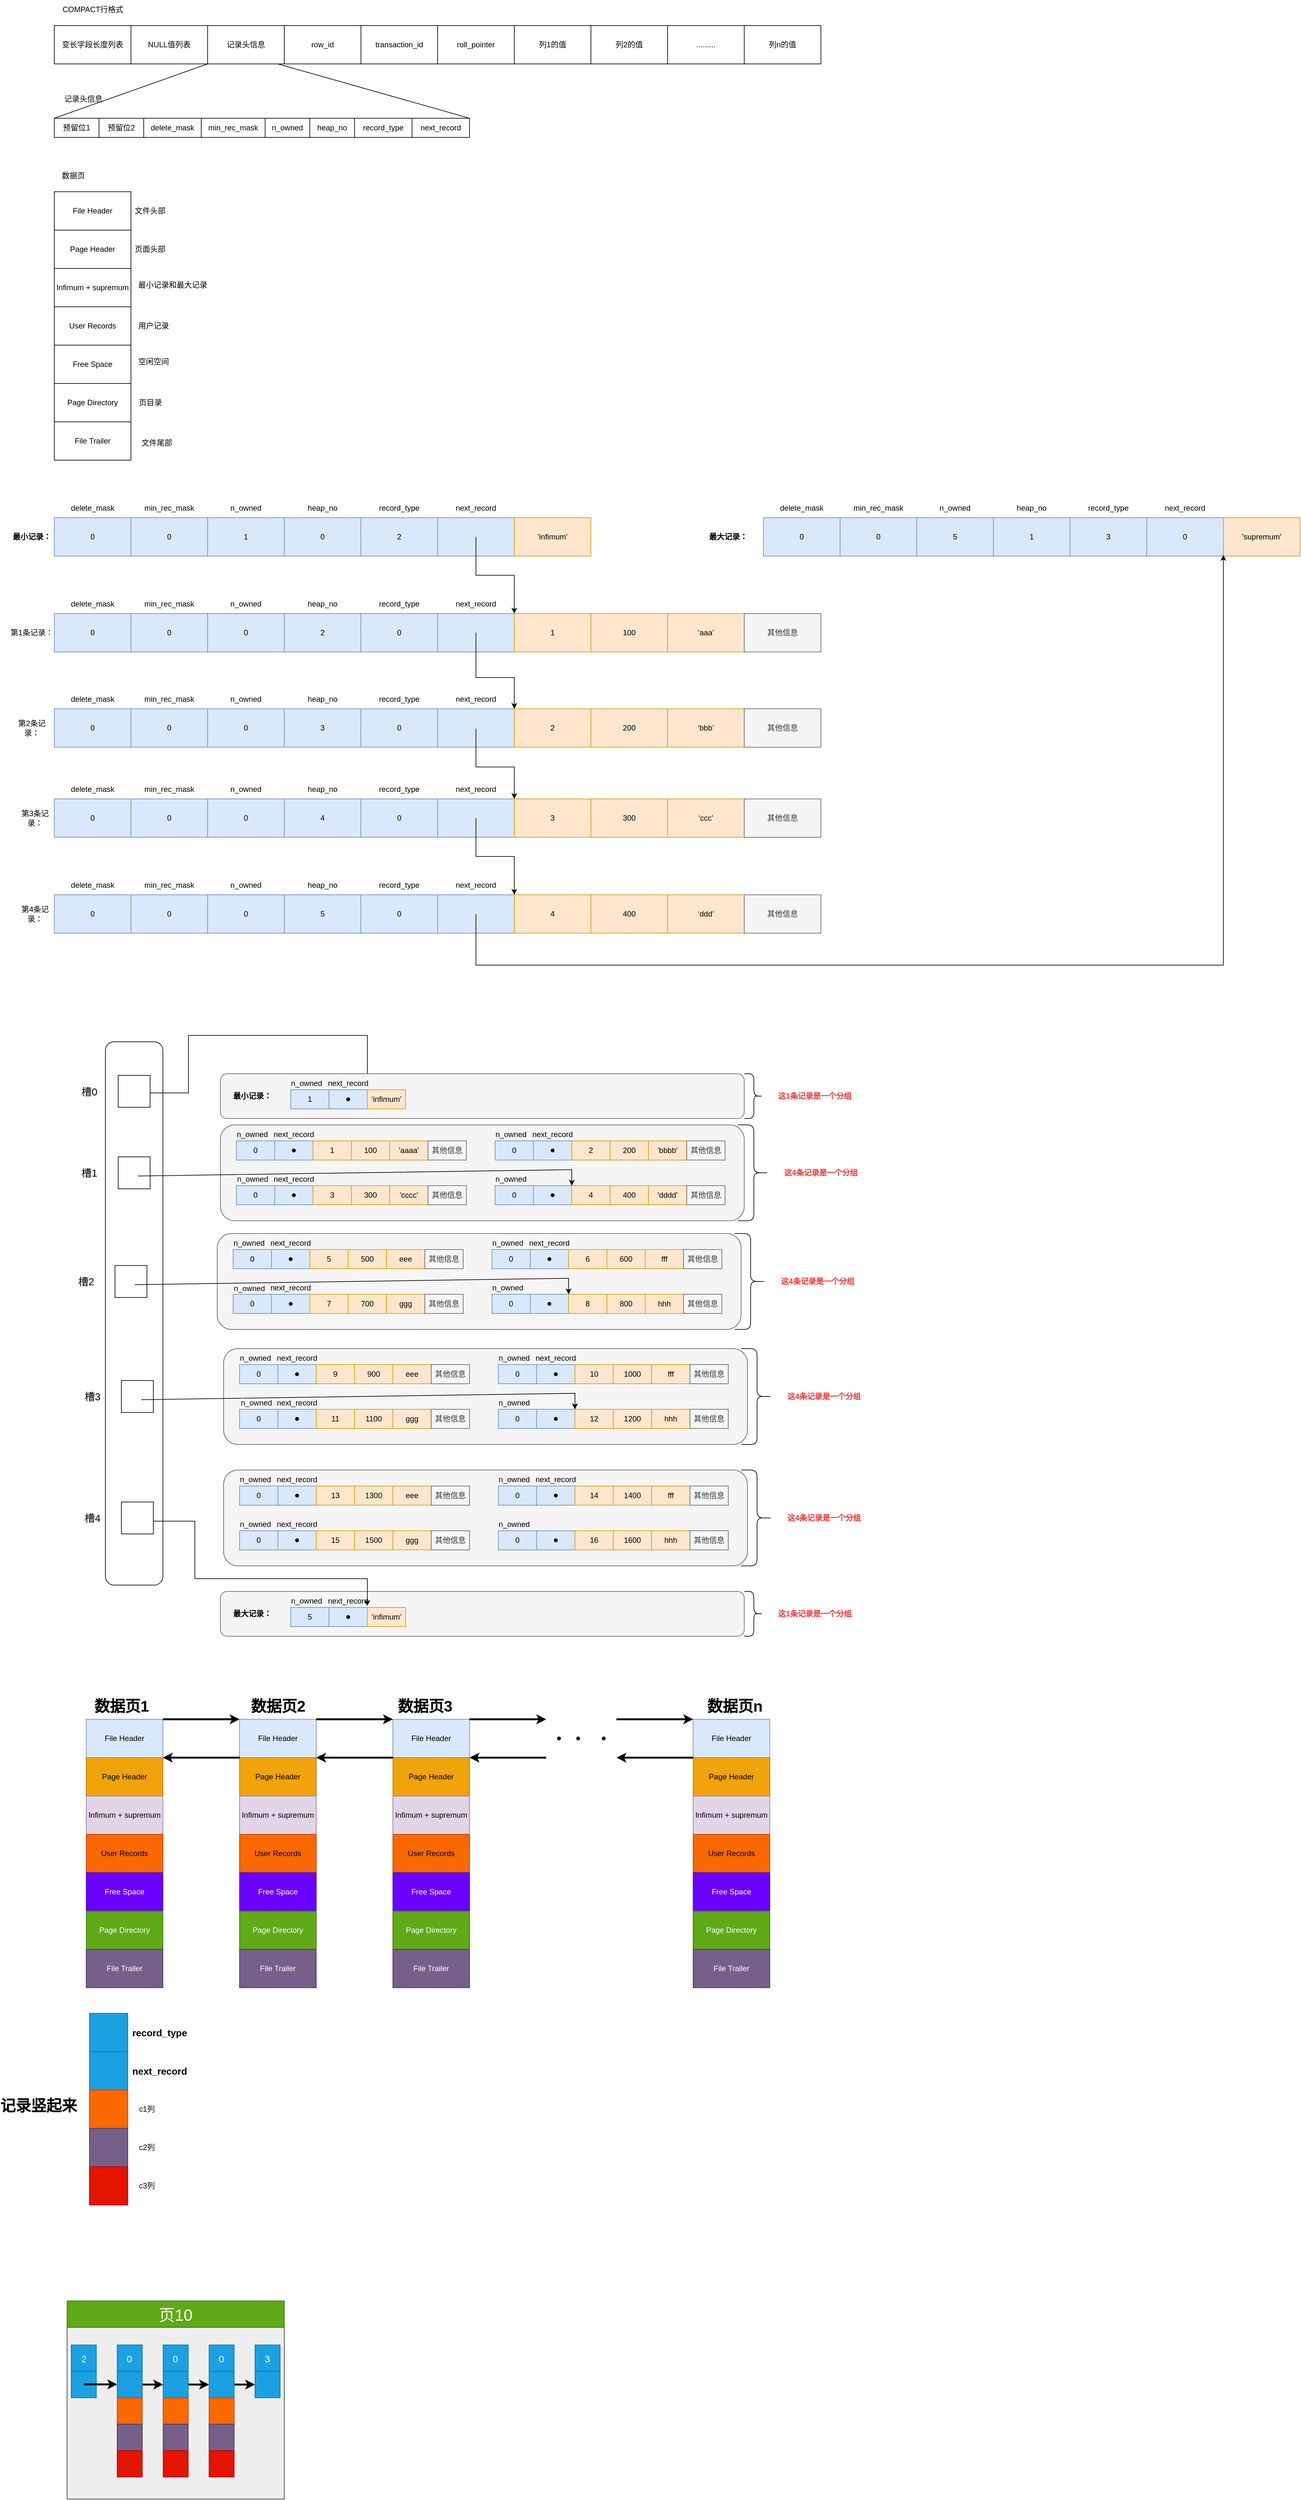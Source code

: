 <mxfile version="24.6.2" type="github">
  <diagram name="第 1 页" id="5WaXOuPdPEyuQgVvX9WO">
    <mxGraphModel dx="1303" dy="669" grid="1" gridSize="10" guides="1" tooltips="1" connect="1" arrows="1" fold="1" page="1" pageScale="1" pageWidth="827" pageHeight="1169" math="0" shadow="0">
      <root>
        <mxCell id="0" />
        <mxCell id="1" parent="0" />
        <mxCell id="aK4QPg-AOdt1nrVOHWA2-105" value="" style="rounded=1;whiteSpace=wrap;html=1;movable=0;resizable=0;rotatable=0;deletable=0;editable=0;locked=1;connectable=0;" vertex="1" parent="1">
          <mxGeometry x="170" y="1720" width="90" height="850" as="geometry" />
        </mxCell>
        <mxCell id="SULV0UFMyUpc4uyj97xS-2" value="变长字段长度列表" style="rounded=0;whiteSpace=wrap;html=1;movable=0;resizable=0;rotatable=0;deletable=0;editable=0;locked=1;connectable=0;" parent="1" vertex="1">
          <mxGeometry x="90" y="130" width="120" height="60" as="geometry" />
        </mxCell>
        <mxCell id="SULV0UFMyUpc4uyj97xS-3" value="NULL值列表" style="rounded=0;whiteSpace=wrap;html=1;movable=0;resizable=0;rotatable=0;deletable=0;editable=0;locked=1;connectable=0;" parent="1" vertex="1">
          <mxGeometry x="210" y="130" width="120" height="60" as="geometry" />
        </mxCell>
        <mxCell id="SULV0UFMyUpc4uyj97xS-4" value="记录头信息" style="rounded=0;whiteSpace=wrap;html=1;movable=0;resizable=0;rotatable=0;deletable=0;editable=0;locked=1;connectable=0;" parent="1" vertex="1">
          <mxGeometry x="330" y="130" width="120" height="60" as="geometry" />
        </mxCell>
        <mxCell id="SULV0UFMyUpc4uyj97xS-5" value="列1的值" style="rounded=0;whiteSpace=wrap;html=1;movable=0;resizable=0;rotatable=0;deletable=0;editable=0;locked=1;connectable=0;" parent="1" vertex="1">
          <mxGeometry x="810" y="130" width="120" height="60" as="geometry" />
        </mxCell>
        <mxCell id="SULV0UFMyUpc4uyj97xS-6" value="列2的值" style="rounded=0;whiteSpace=wrap;html=1;movable=0;resizable=0;rotatable=0;deletable=0;editable=0;locked=1;connectable=0;" parent="1" vertex="1">
          <mxGeometry x="930" y="130" width="120" height="60" as="geometry" />
        </mxCell>
        <mxCell id="SULV0UFMyUpc4uyj97xS-7" value="........." style="rounded=0;whiteSpace=wrap;html=1;movable=0;resizable=0;rotatable=0;deletable=0;editable=0;locked=1;connectable=0;" parent="1" vertex="1">
          <mxGeometry x="1050" y="130" width="120" height="60" as="geometry" />
        </mxCell>
        <mxCell id="SULV0UFMyUpc4uyj97xS-10" value="列n的值" style="rounded=0;whiteSpace=wrap;html=1;movable=0;resizable=0;rotatable=0;deletable=0;editable=0;locked=1;connectable=0;" parent="1" vertex="1">
          <mxGeometry x="1170" y="130" width="120" height="60" as="geometry" />
        </mxCell>
        <mxCell id="SULV0UFMyUpc4uyj97xS-11" value="预留位1" style="rounded=0;whiteSpace=wrap;html=1;imageHeight=24;imageWidth=24;movable=0;resizable=0;rotatable=0;deletable=0;editable=0;locked=1;connectable=0;" parent="1" vertex="1">
          <mxGeometry x="90" y="275" width="70" height="30" as="geometry" />
        </mxCell>
        <mxCell id="SULV0UFMyUpc4uyj97xS-12" value="COMPACT行格式" style="text;html=1;align=center;verticalAlign=middle;resizable=0;points=[];autosize=1;strokeColor=none;fillColor=none;movable=0;rotatable=0;deletable=0;editable=0;locked=1;connectable=0;" parent="1" vertex="1">
          <mxGeometry x="90" y="90" width="120" height="30" as="geometry" />
        </mxCell>
        <mxCell id="SULV0UFMyUpc4uyj97xS-13" value="记录头信息" style="text;html=1;align=center;verticalAlign=middle;resizable=0;points=[];autosize=1;strokeColor=none;fillColor=none;imageHeight=10;movable=0;rotatable=0;deletable=0;editable=0;locked=1;connectable=0;" parent="1" vertex="1">
          <mxGeometry x="95" y="230" width="80" height="30" as="geometry" />
        </mxCell>
        <mxCell id="SULV0UFMyUpc4uyj97xS-14" value="预留位2" style="rounded=0;whiteSpace=wrap;html=1;imageHeight=24;imageWidth=24;movable=0;resizable=0;rotatable=0;deletable=0;editable=0;locked=1;connectable=0;" parent="1" vertex="1">
          <mxGeometry x="160" y="275" width="70" height="30" as="geometry" />
        </mxCell>
        <mxCell id="SULV0UFMyUpc4uyj97xS-15" value="delete_mask" style="rounded=0;whiteSpace=wrap;html=1;imageHeight=24;imageWidth=24;movable=0;resizable=0;rotatable=0;deletable=0;editable=0;locked=1;connectable=0;" parent="1" vertex="1">
          <mxGeometry x="230" y="275" width="90" height="30" as="geometry" />
        </mxCell>
        <mxCell id="SULV0UFMyUpc4uyj97xS-16" value="min_rec_mask" style="rounded=0;whiteSpace=wrap;html=1;movable=0;resizable=0;rotatable=0;deletable=0;editable=0;locked=1;connectable=0;" parent="1" vertex="1">
          <mxGeometry x="320" y="275" width="100" height="30" as="geometry" />
        </mxCell>
        <mxCell id="SULV0UFMyUpc4uyj97xS-17" value="n_owned" style="rounded=0;whiteSpace=wrap;html=1;movable=0;resizable=0;rotatable=0;deletable=0;editable=0;locked=1;connectable=0;" parent="1" vertex="1">
          <mxGeometry x="420" y="275" width="70" height="30" as="geometry" />
        </mxCell>
        <mxCell id="SULV0UFMyUpc4uyj97xS-18" value="heap_no" style="rounded=0;whiteSpace=wrap;html=1;movable=0;resizable=0;rotatable=0;deletable=0;editable=0;locked=1;connectable=0;" parent="1" vertex="1">
          <mxGeometry x="490" y="275" width="70" height="30" as="geometry" />
        </mxCell>
        <mxCell id="SULV0UFMyUpc4uyj97xS-19" value="record_type" style="rounded=0;whiteSpace=wrap;html=1;movable=0;resizable=0;rotatable=0;deletable=0;editable=0;locked=1;connectable=0;" parent="1" vertex="1">
          <mxGeometry x="560" y="275" width="90" height="30" as="geometry" />
        </mxCell>
        <mxCell id="SULV0UFMyUpc4uyj97xS-20" value="next_record" style="rounded=0;whiteSpace=wrap;html=1;movable=0;resizable=0;rotatable=0;deletable=0;editable=0;locked=1;connectable=0;" parent="1" vertex="1">
          <mxGeometry x="650" y="275" width="90" height="30" as="geometry" />
        </mxCell>
        <mxCell id="SULV0UFMyUpc4uyj97xS-21" value="row_id" style="rounded=0;whiteSpace=wrap;html=1;movable=0;resizable=0;rotatable=0;deletable=0;editable=0;locked=1;connectable=0;" parent="1" vertex="1">
          <mxGeometry x="450" y="130" width="120" height="60" as="geometry" />
        </mxCell>
        <mxCell id="SULV0UFMyUpc4uyj97xS-22" value="transaction_id" style="rounded=0;whiteSpace=wrap;html=1;movable=0;resizable=0;rotatable=0;deletable=0;editable=0;locked=1;connectable=0;" parent="1" vertex="1">
          <mxGeometry x="570" y="130" width="120" height="60" as="geometry" />
        </mxCell>
        <mxCell id="SULV0UFMyUpc4uyj97xS-23" value="roll_pointer" style="rounded=0;whiteSpace=wrap;html=1;movable=0;resizable=0;rotatable=0;deletable=0;editable=0;locked=1;connectable=0;" parent="1" vertex="1">
          <mxGeometry x="690" y="130" width="120" height="60" as="geometry" />
        </mxCell>
        <mxCell id="SULV0UFMyUpc4uyj97xS-25" value="数据页" style="text;html=1;align=center;verticalAlign=middle;whiteSpace=wrap;rounded=0;movable=1;resizable=1;rotatable=1;deletable=1;editable=1;locked=0;connectable=1;" parent="1" vertex="1">
          <mxGeometry x="90" y="350" width="60" height="30" as="geometry" />
        </mxCell>
        <mxCell id="SULV0UFMyUpc4uyj97xS-32" value="" style="endArrow=none;html=1;rounded=0;entryX=0;entryY=1;entryDx=0;entryDy=0;exitX=0;exitY=0;exitDx=0;exitDy=0;movable=0;resizable=0;rotatable=0;deletable=0;editable=0;locked=1;connectable=0;" parent="1" source="SULV0UFMyUpc4uyj97xS-11" target="SULV0UFMyUpc4uyj97xS-4" edge="1">
          <mxGeometry width="50" height="50" relative="1" as="geometry">
            <mxPoint x="90" y="270" as="sourcePoint" />
            <mxPoint x="140" y="220" as="targetPoint" />
          </mxGeometry>
        </mxCell>
        <mxCell id="SULV0UFMyUpc4uyj97xS-33" value="" style="endArrow=none;html=1;rounded=0;entryX=0.917;entryY=1;entryDx=0;entryDy=0;entryPerimeter=0;exitX=1;exitY=0;exitDx=0;exitDy=0;movable=0;resizable=0;rotatable=0;deletable=0;editable=0;locked=1;connectable=0;" parent="1" source="SULV0UFMyUpc4uyj97xS-20" target="SULV0UFMyUpc4uyj97xS-4" edge="1">
          <mxGeometry width="50" height="50" relative="1" as="geometry">
            <mxPoint x="740" y="270" as="sourcePoint" />
            <mxPoint x="790" y="220" as="targetPoint" />
          </mxGeometry>
        </mxCell>
        <mxCell id="aK4QPg-AOdt1nrVOHWA2-104" value="" style="endArrow=classic;html=1;rounded=0;entryX=1;entryY=0.5;entryDx=0;entryDy=0;movable=0;resizable=0;rotatable=0;deletable=0;editable=0;locked=1;connectable=0;" edge="1" parent="1" target="aK4QPg-AOdt1nrVOHWA2-43">
          <mxGeometry width="50" height="50" relative="1" as="geometry">
            <mxPoint x="220" y="1800" as="sourcePoint" />
            <mxPoint x="580" y="1770" as="targetPoint" />
            <Array as="points">
              <mxPoint x="300" y="1800" />
              <mxPoint x="300" y="1710" />
              <mxPoint x="580" y="1710" />
            </Array>
          </mxGeometry>
        </mxCell>
        <mxCell id="aK4QPg-AOdt1nrVOHWA2-300" value="" style="rounded=1;whiteSpace=wrap;html=1;fillColor=#f5f5f5;fontColor=#333333;strokeColor=#666666;movable=0;resizable=0;rotatable=0;deletable=0;editable=0;locked=1;connectable=0;" vertex="1" parent="1">
          <mxGeometry x="350" y="2580" width="820" height="70" as="geometry" />
        </mxCell>
        <mxCell id="aK4QPg-AOdt1nrVOHWA2-301" value="" style="group;movable=0;resizable=0;rotatable=0;deletable=0;editable=0;locked=1;connectable=0;" vertex="1" connectable="0" parent="1">
          <mxGeometry x="460" y="2580" width="180" height="55" as="geometry" />
        </mxCell>
        <mxCell id="aK4QPg-AOdt1nrVOHWA2-302" value="5" style="rounded=0;whiteSpace=wrap;html=1;fillColor=#dae8fc;strokeColor=#6c8ebf;movable=0;resizable=0;rotatable=0;deletable=0;editable=0;locked=1;connectable=0;" vertex="1" parent="aK4QPg-AOdt1nrVOHWA2-301">
          <mxGeometry y="25" width="60" height="30" as="geometry" />
        </mxCell>
        <mxCell id="aK4QPg-AOdt1nrVOHWA2-303" value="n_owned" style="text;html=1;align=center;verticalAlign=middle;whiteSpace=wrap;rounded=0;movable=0;resizable=0;rotatable=0;deletable=0;editable=0;locked=1;connectable=0;" vertex="1" parent="aK4QPg-AOdt1nrVOHWA2-301">
          <mxGeometry x="5" y="10" width="40" height="10" as="geometry" />
        </mxCell>
        <mxCell id="aK4QPg-AOdt1nrVOHWA2-304" value="" style="rounded=0;whiteSpace=wrap;html=1;fillColor=#dae8fc;strokeColor=#6c8ebf;movable=0;resizable=0;rotatable=0;deletable=0;editable=0;locked=1;connectable=0;" vertex="1" parent="aK4QPg-AOdt1nrVOHWA2-301">
          <mxGeometry x="60" y="25" width="60" height="30" as="geometry" />
        </mxCell>
        <mxCell id="aK4QPg-AOdt1nrVOHWA2-305" value="next_record" style="text;html=1;align=center;verticalAlign=middle;whiteSpace=wrap;rounded=0;movable=0;resizable=0;rotatable=0;deletable=0;editable=0;locked=1;connectable=0;" vertex="1" parent="aK4QPg-AOdt1nrVOHWA2-301">
          <mxGeometry x="60" width="60" height="30" as="geometry" />
        </mxCell>
        <mxCell id="aK4QPg-AOdt1nrVOHWA2-306" value="‘infimum’" style="rounded=0;whiteSpace=wrap;html=1;fillColor=#ffe6cc;strokeColor=#d79b00;movable=0;resizable=0;rotatable=0;deletable=0;editable=0;locked=1;connectable=0;" vertex="1" parent="aK4QPg-AOdt1nrVOHWA2-301">
          <mxGeometry x="120" y="25" width="60" height="30" as="geometry" />
        </mxCell>
        <mxCell id="aK4QPg-AOdt1nrVOHWA2-307" value="" style="shape=waypoint;sketch=0;fillStyle=solid;size=6;pointerEvents=1;points=[];fillColor=none;resizable=0;rotatable=0;perimeter=centerPerimeter;snapToPoint=1;movable=0;deletable=0;editable=0;locked=1;connectable=0;" vertex="1" parent="aK4QPg-AOdt1nrVOHWA2-301">
          <mxGeometry x="80" y="30" width="20" height="20" as="geometry" />
        </mxCell>
        <mxCell id="aK4QPg-AOdt1nrVOHWA2-308" value="&lt;b&gt;最大记录：&lt;/b&gt;" style="text;html=1;align=center;verticalAlign=middle;whiteSpace=wrap;rounded=0;movable=0;resizable=0;rotatable=0;deletable=0;editable=0;locked=1;connectable=0;" vertex="1" parent="1">
          <mxGeometry x="365" y="2600" width="70" height="30" as="geometry" />
        </mxCell>
        <mxCell id="aK4QPg-AOdt1nrVOHWA2-309" value="" style="shape=curlyBracket;whiteSpace=wrap;html=1;rounded=1;flipH=1;labelPosition=right;verticalLabelPosition=middle;align=left;verticalAlign=middle;movable=0;resizable=0;rotatable=0;deletable=0;editable=0;locked=1;connectable=0;" vertex="1" parent="1">
          <mxGeometry x="1170" y="2580" width="30" height="70" as="geometry" />
        </mxCell>
        <mxCell id="aK4QPg-AOdt1nrVOHWA2-310" value="这1条记录是一个分组" style="text;html=1;align=center;verticalAlign=middle;whiteSpace=wrap;rounded=0;fontColor=#FF3333;fontStyle=1;movable=0;resizable=0;rotatable=0;deletable=0;editable=0;locked=1;connectable=0;" vertex="1" parent="1">
          <mxGeometry x="1211" y="2600" width="139" height="30" as="geometry" />
        </mxCell>
        <mxCell id="aK4QPg-AOdt1nrVOHWA2-317" value="" style="endArrow=classic;html=1;rounded=0;entryX=1;entryY=0.75;entryDx=0;entryDy=0;movable=0;resizable=0;rotatable=0;deletable=0;editable=0;locked=1;connectable=0;" edge="1" parent="1" target="aK4QPg-AOdt1nrVOHWA2-305">
          <mxGeometry width="50" height="50" relative="1" as="geometry">
            <mxPoint x="220" y="2470" as="sourcePoint" />
            <mxPoint x="270" y="2420" as="targetPoint" />
            <Array as="points">
              <mxPoint x="310" y="2470" />
              <mxPoint x="310" y="2560" />
              <mxPoint x="580" y="2560" />
            </Array>
          </mxGeometry>
        </mxCell>
        <mxCell id="aK4QPg-AOdt1nrVOHWA2-318" value="" style="group;movable=0;resizable=0;rotatable=0;deletable=0;editable=0;locked=1;connectable=0;" vertex="1" connectable="0" parent="1">
          <mxGeometry x="120" y="2390" width="1245" height="150" as="geometry" />
        </mxCell>
        <mxCell id="aK4QPg-AOdt1nrVOHWA2-255" value="" style="rounded=1;whiteSpace=wrap;html=1;fillColor=#f5f5f5;fontColor=#333333;strokeColor=#666666;movable=0;resizable=0;rotatable=0;deletable=0;editable=0;locked=1;connectable=0;" vertex="1" parent="aK4QPg-AOdt1nrVOHWA2-318">
          <mxGeometry x="235" width="820" height="150" as="geometry" />
        </mxCell>
        <mxCell id="aK4QPg-AOdt1nrVOHWA2-256" value="next_record" style="text;html=1;align=center;verticalAlign=middle;whiteSpace=wrap;rounded=0;movable=0;resizable=0;rotatable=0;deletable=0;editable=0;locked=1;connectable=0;" vertex="1" parent="aK4QPg-AOdt1nrVOHWA2-318">
          <mxGeometry x="320" width="60" height="30" as="geometry" />
        </mxCell>
        <mxCell id="aK4QPg-AOdt1nrVOHWA2-257" value="" style="group;movable=0;resizable=0;rotatable=0;deletable=0;editable=0;locked=1;connectable=0;" vertex="1" connectable="0" parent="aK4QPg-AOdt1nrVOHWA2-318">
          <mxGeometry x="260" y="10" width="360" height="45" as="geometry" />
        </mxCell>
        <mxCell id="aK4QPg-AOdt1nrVOHWA2-258" value="0" style="rounded=0;whiteSpace=wrap;html=1;fillColor=#dae8fc;strokeColor=#6c8ebf;movable=0;resizable=0;rotatable=0;deletable=0;editable=0;locked=1;connectable=0;" vertex="1" parent="aK4QPg-AOdt1nrVOHWA2-257">
          <mxGeometry y="15" width="60" height="30" as="geometry" />
        </mxCell>
        <mxCell id="aK4QPg-AOdt1nrVOHWA2-259" value="n_owned" style="text;html=1;align=center;verticalAlign=middle;whiteSpace=wrap;rounded=0;movable=0;resizable=0;rotatable=0;deletable=0;editable=0;locked=1;connectable=0;" vertex="1" parent="aK4QPg-AOdt1nrVOHWA2-257">
          <mxGeometry x="5" width="40" height="10" as="geometry" />
        </mxCell>
        <mxCell id="aK4QPg-AOdt1nrVOHWA2-260" value="" style="rounded=0;whiteSpace=wrap;html=1;fillColor=#dae8fc;strokeColor=#6c8ebf;movable=0;resizable=0;rotatable=0;deletable=0;editable=0;locked=1;connectable=0;" vertex="1" parent="aK4QPg-AOdt1nrVOHWA2-257">
          <mxGeometry x="60" y="15" width="60" height="30" as="geometry" />
        </mxCell>
        <mxCell id="aK4QPg-AOdt1nrVOHWA2-261" value="13" style="rounded=0;whiteSpace=wrap;html=1;fillColor=#ffe6cc;strokeColor=#d79b00;movable=0;resizable=0;rotatable=0;deletable=0;editable=0;locked=1;connectable=0;" vertex="1" parent="aK4QPg-AOdt1nrVOHWA2-257">
          <mxGeometry x="120" y="15" width="60" height="30" as="geometry" />
        </mxCell>
        <mxCell id="aK4QPg-AOdt1nrVOHWA2-262" value="1300" style="rounded=0;whiteSpace=wrap;html=1;fillColor=#ffe6cc;strokeColor=#d79b00;movable=0;resizable=0;rotatable=0;deletable=0;editable=0;locked=1;connectable=0;" vertex="1" parent="aK4QPg-AOdt1nrVOHWA2-257">
          <mxGeometry x="180" y="15" width="60" height="30" as="geometry" />
        </mxCell>
        <mxCell id="aK4QPg-AOdt1nrVOHWA2-263" value="eee" style="rounded=0;whiteSpace=wrap;html=1;fillColor=#ffe6cc;strokeColor=#d79b00;movable=0;resizable=0;rotatable=0;deletable=0;editable=0;locked=1;connectable=0;" vertex="1" parent="aK4QPg-AOdt1nrVOHWA2-257">
          <mxGeometry x="240" y="15" width="60" height="30" as="geometry" />
        </mxCell>
        <mxCell id="aK4QPg-AOdt1nrVOHWA2-264" value="其他信息" style="rounded=0;whiteSpace=wrap;html=1;fillColor=#f5f5f5;fontColor=#333333;strokeColor=#666666;movable=0;resizable=0;rotatable=0;deletable=0;editable=0;locked=1;connectable=0;" vertex="1" parent="aK4QPg-AOdt1nrVOHWA2-257">
          <mxGeometry x="300" y="15" width="60" height="30" as="geometry" />
        </mxCell>
        <mxCell id="aK4QPg-AOdt1nrVOHWA2-265" value="" style="shape=waypoint;sketch=0;fillStyle=solid;size=6;pointerEvents=1;points=[];fillColor=none;resizable=0;rotatable=0;perimeter=centerPerimeter;snapToPoint=1;movable=0;deletable=0;editable=0;locked=1;connectable=0;" vertex="1" parent="aK4QPg-AOdt1nrVOHWA2-257">
          <mxGeometry x="80" y="20" width="20" height="20" as="geometry" />
        </mxCell>
        <mxCell id="aK4QPg-AOdt1nrVOHWA2-266" value="" style="group;movable=0;resizable=0;rotatable=0;deletable=0;editable=0;locked=1;connectable=0;" vertex="1" connectable="0" parent="aK4QPg-AOdt1nrVOHWA2-318">
          <mxGeometry x="665" y="80" width="360" height="45" as="geometry" />
        </mxCell>
        <mxCell id="aK4QPg-AOdt1nrVOHWA2-267" value="0" style="rounded=0;whiteSpace=wrap;html=1;fillColor=#dae8fc;strokeColor=#6c8ebf;movable=0;resizable=0;rotatable=0;deletable=0;editable=0;locked=1;connectable=0;" vertex="1" parent="aK4QPg-AOdt1nrVOHWA2-266">
          <mxGeometry y="15" width="60" height="30" as="geometry" />
        </mxCell>
        <mxCell id="aK4QPg-AOdt1nrVOHWA2-268" value="n_owned" style="text;html=1;align=center;verticalAlign=middle;whiteSpace=wrap;rounded=0;movable=0;resizable=0;rotatable=0;deletable=0;editable=0;locked=1;connectable=0;" vertex="1" parent="aK4QPg-AOdt1nrVOHWA2-266">
          <mxGeometry x="5" width="40" height="10" as="geometry" />
        </mxCell>
        <mxCell id="aK4QPg-AOdt1nrVOHWA2-269" value="" style="rounded=0;whiteSpace=wrap;html=1;fillColor=#dae8fc;strokeColor=#6c8ebf;movable=0;resizable=0;rotatable=0;deletable=0;editable=0;locked=1;connectable=0;" vertex="1" parent="aK4QPg-AOdt1nrVOHWA2-266">
          <mxGeometry x="60" y="15" width="60" height="30" as="geometry" />
        </mxCell>
        <mxCell id="aK4QPg-AOdt1nrVOHWA2-270" value="16" style="rounded=0;whiteSpace=wrap;html=1;fillColor=#ffe6cc;strokeColor=#d79b00;movable=0;resizable=0;rotatable=0;deletable=0;editable=0;locked=1;connectable=0;" vertex="1" parent="aK4QPg-AOdt1nrVOHWA2-266">
          <mxGeometry x="120" y="15" width="60" height="30" as="geometry" />
        </mxCell>
        <mxCell id="aK4QPg-AOdt1nrVOHWA2-271" value="1600" style="rounded=0;whiteSpace=wrap;html=1;fillColor=#ffe6cc;strokeColor=#d79b00;movable=0;resizable=0;rotatable=0;deletable=0;editable=0;locked=1;connectable=0;" vertex="1" parent="aK4QPg-AOdt1nrVOHWA2-266">
          <mxGeometry x="180" y="15" width="60" height="30" as="geometry" />
        </mxCell>
        <mxCell id="aK4QPg-AOdt1nrVOHWA2-272" value="hhh" style="rounded=0;whiteSpace=wrap;html=1;fillColor=#ffe6cc;strokeColor=#d79b00;movable=0;resizable=0;rotatable=0;deletable=0;editable=0;locked=1;connectable=0;" vertex="1" parent="aK4QPg-AOdt1nrVOHWA2-266">
          <mxGeometry x="240" y="15" width="60" height="30" as="geometry" />
        </mxCell>
        <mxCell id="aK4QPg-AOdt1nrVOHWA2-273" value="其他信息" style="rounded=0;whiteSpace=wrap;html=1;fillColor=#f5f5f5;fontColor=#333333;strokeColor=#666666;movable=0;resizable=0;rotatable=0;deletable=0;editable=0;locked=1;connectable=0;" vertex="1" parent="aK4QPg-AOdt1nrVOHWA2-266">
          <mxGeometry x="300" y="15" width="60" height="30" as="geometry" />
        </mxCell>
        <mxCell id="aK4QPg-AOdt1nrVOHWA2-274" value="" style="shape=waypoint;sketch=0;fillStyle=solid;size=6;pointerEvents=1;points=[];fillColor=none;resizable=0;rotatable=0;perimeter=centerPerimeter;snapToPoint=1;movable=0;deletable=0;editable=0;locked=1;connectable=0;" vertex="1" parent="aK4QPg-AOdt1nrVOHWA2-266">
          <mxGeometry x="80" y="20" width="20" height="20" as="geometry" />
        </mxCell>
        <mxCell id="aK4QPg-AOdt1nrVOHWA2-275" value="" style="group;movable=0;resizable=0;rotatable=0;deletable=0;editable=0;locked=1;connectable=0;" vertex="1" connectable="0" parent="aK4QPg-AOdt1nrVOHWA2-318">
          <mxGeometry x="665" width="360" height="55" as="geometry" />
        </mxCell>
        <mxCell id="aK4QPg-AOdt1nrVOHWA2-276" value="0" style="rounded=0;whiteSpace=wrap;html=1;fillColor=#dae8fc;strokeColor=#6c8ebf;movable=0;resizable=0;rotatable=0;deletable=0;editable=0;locked=1;connectable=0;" vertex="1" parent="aK4QPg-AOdt1nrVOHWA2-275">
          <mxGeometry y="25" width="60" height="30" as="geometry" />
        </mxCell>
        <mxCell id="aK4QPg-AOdt1nrVOHWA2-277" value="n_owned" style="text;html=1;align=center;verticalAlign=middle;whiteSpace=wrap;rounded=0;movable=0;resizable=0;rotatable=0;deletable=0;editable=0;locked=1;connectable=0;" vertex="1" parent="aK4QPg-AOdt1nrVOHWA2-275">
          <mxGeometry x="5" y="10" width="40" height="10" as="geometry" />
        </mxCell>
        <mxCell id="aK4QPg-AOdt1nrVOHWA2-278" value="" style="rounded=0;whiteSpace=wrap;html=1;fillColor=#dae8fc;strokeColor=#6c8ebf;movable=0;resizable=0;rotatable=0;deletable=0;editable=0;locked=1;connectable=0;" vertex="1" parent="aK4QPg-AOdt1nrVOHWA2-275">
          <mxGeometry x="60" y="25" width="60" height="30" as="geometry" />
        </mxCell>
        <mxCell id="aK4QPg-AOdt1nrVOHWA2-279" value="next_record" style="text;html=1;align=center;verticalAlign=middle;whiteSpace=wrap;rounded=0;movable=0;resizable=0;rotatable=0;deletable=0;editable=0;locked=1;connectable=0;" vertex="1" parent="aK4QPg-AOdt1nrVOHWA2-275">
          <mxGeometry x="60" width="60" height="30" as="geometry" />
        </mxCell>
        <mxCell id="aK4QPg-AOdt1nrVOHWA2-280" value="14" style="rounded=0;whiteSpace=wrap;html=1;fillColor=#ffe6cc;strokeColor=#d79b00;movable=0;resizable=0;rotatable=0;deletable=0;editable=0;locked=1;connectable=0;" vertex="1" parent="aK4QPg-AOdt1nrVOHWA2-275">
          <mxGeometry x="120" y="25" width="60" height="30" as="geometry" />
        </mxCell>
        <mxCell id="aK4QPg-AOdt1nrVOHWA2-281" value="1400" style="rounded=0;whiteSpace=wrap;html=1;fillColor=#ffe6cc;strokeColor=#d79b00;movable=0;resizable=0;rotatable=0;deletable=0;editable=0;locked=1;connectable=0;" vertex="1" parent="aK4QPg-AOdt1nrVOHWA2-275">
          <mxGeometry x="180" y="25" width="60" height="30" as="geometry" />
        </mxCell>
        <mxCell id="aK4QPg-AOdt1nrVOHWA2-282" value="fff" style="rounded=0;whiteSpace=wrap;html=1;fillColor=#ffe6cc;strokeColor=#d79b00;movable=0;resizable=0;rotatable=0;deletable=0;editable=0;locked=1;connectable=0;" vertex="1" parent="aK4QPg-AOdt1nrVOHWA2-275">
          <mxGeometry x="240" y="25" width="60" height="30" as="geometry" />
        </mxCell>
        <mxCell id="aK4QPg-AOdt1nrVOHWA2-283" value="其他信息" style="rounded=0;whiteSpace=wrap;html=1;fillColor=#f5f5f5;fontColor=#333333;strokeColor=#666666;movable=0;resizable=0;rotatable=0;deletable=0;editable=0;locked=1;connectable=0;" vertex="1" parent="aK4QPg-AOdt1nrVOHWA2-275">
          <mxGeometry x="300" y="25" width="60" height="30" as="geometry" />
        </mxCell>
        <mxCell id="aK4QPg-AOdt1nrVOHWA2-284" value="" style="shape=waypoint;sketch=0;fillStyle=solid;size=6;pointerEvents=1;points=[];fillColor=none;resizable=0;rotatable=0;perimeter=centerPerimeter;snapToPoint=1;movable=0;deletable=0;editable=0;locked=1;connectable=0;" vertex="1" parent="aK4QPg-AOdt1nrVOHWA2-275">
          <mxGeometry x="80" y="30" width="20" height="20" as="geometry" />
        </mxCell>
        <mxCell id="aK4QPg-AOdt1nrVOHWA2-285" value="" style="group;movable=0;resizable=0;rotatable=0;deletable=0;editable=0;locked=1;connectable=0;" vertex="1" connectable="0" parent="aK4QPg-AOdt1nrVOHWA2-318">
          <mxGeometry x="260" y="70" width="360" height="55" as="geometry" />
        </mxCell>
        <mxCell id="aK4QPg-AOdt1nrVOHWA2-286" value="0" style="rounded=0;whiteSpace=wrap;html=1;fillColor=#dae8fc;strokeColor=#6c8ebf;movable=0;resizable=0;rotatable=0;deletable=0;editable=0;locked=1;connectable=0;" vertex="1" parent="aK4QPg-AOdt1nrVOHWA2-285">
          <mxGeometry y="25" width="60" height="30" as="geometry" />
        </mxCell>
        <mxCell id="aK4QPg-AOdt1nrVOHWA2-287" value="n_owned" style="text;html=1;align=center;verticalAlign=middle;whiteSpace=wrap;rounded=0;movable=0;resizable=0;rotatable=0;deletable=0;editable=0;locked=1;connectable=0;" vertex="1" parent="aK4QPg-AOdt1nrVOHWA2-285">
          <mxGeometry x="5" y="10" width="40" height="10" as="geometry" />
        </mxCell>
        <mxCell id="aK4QPg-AOdt1nrVOHWA2-288" value="" style="rounded=0;whiteSpace=wrap;html=1;fillColor=#dae8fc;strokeColor=#6c8ebf;movable=0;resizable=0;rotatable=0;deletable=0;editable=0;locked=1;connectable=0;" vertex="1" parent="aK4QPg-AOdt1nrVOHWA2-285">
          <mxGeometry x="60" y="25" width="60" height="30" as="geometry" />
        </mxCell>
        <mxCell id="aK4QPg-AOdt1nrVOHWA2-289" value="next_record" style="text;html=1;align=center;verticalAlign=middle;whiteSpace=wrap;rounded=0;movable=0;resizable=0;rotatable=0;deletable=0;editable=0;locked=1;connectable=0;" vertex="1" parent="aK4QPg-AOdt1nrVOHWA2-285">
          <mxGeometry x="60" width="60" height="30" as="geometry" />
        </mxCell>
        <mxCell id="aK4QPg-AOdt1nrVOHWA2-290" value="15" style="rounded=0;whiteSpace=wrap;html=1;fillColor=#ffe6cc;strokeColor=#d79b00;movable=0;resizable=0;rotatable=0;deletable=0;editable=0;locked=1;connectable=0;" vertex="1" parent="aK4QPg-AOdt1nrVOHWA2-285">
          <mxGeometry x="120" y="25" width="60" height="30" as="geometry" />
        </mxCell>
        <mxCell id="aK4QPg-AOdt1nrVOHWA2-291" value="1500" style="rounded=0;whiteSpace=wrap;html=1;fillColor=#ffe6cc;strokeColor=#d79b00;movable=0;resizable=0;rotatable=0;deletable=0;editable=0;locked=1;connectable=0;" vertex="1" parent="aK4QPg-AOdt1nrVOHWA2-285">
          <mxGeometry x="180" y="25" width="60" height="30" as="geometry" />
        </mxCell>
        <mxCell id="aK4QPg-AOdt1nrVOHWA2-292" value="ggg" style="rounded=0;whiteSpace=wrap;html=1;fillColor=#ffe6cc;strokeColor=#d79b00;movable=0;resizable=0;rotatable=0;deletable=0;editable=0;locked=1;connectable=0;" vertex="1" parent="aK4QPg-AOdt1nrVOHWA2-285">
          <mxGeometry x="240" y="25" width="60" height="30" as="geometry" />
        </mxCell>
        <mxCell id="aK4QPg-AOdt1nrVOHWA2-293" value="其他信息" style="rounded=0;whiteSpace=wrap;html=1;fillColor=#f5f5f5;fontColor=#333333;strokeColor=#666666;movable=0;resizable=0;rotatable=0;deletable=0;editable=0;locked=1;connectable=0;" vertex="1" parent="aK4QPg-AOdt1nrVOHWA2-285">
          <mxGeometry x="300" y="25" width="60" height="30" as="geometry" />
        </mxCell>
        <mxCell id="aK4QPg-AOdt1nrVOHWA2-294" value="" style="shape=waypoint;sketch=0;fillStyle=solid;size=6;pointerEvents=1;points=[];fillColor=none;resizable=0;rotatable=0;perimeter=centerPerimeter;snapToPoint=1;movable=0;deletable=0;editable=0;locked=1;connectable=0;" vertex="1" parent="aK4QPg-AOdt1nrVOHWA2-285">
          <mxGeometry x="80" y="30" width="20" height="20" as="geometry" />
        </mxCell>
        <mxCell id="aK4QPg-AOdt1nrVOHWA2-295" value="" style="shape=curlyBracket;whiteSpace=wrap;html=1;rounded=1;flipH=1;labelPosition=right;verticalLabelPosition=middle;align=left;verticalAlign=middle;movable=0;resizable=0;rotatable=0;deletable=0;editable=0;locked=1;connectable=0;" vertex="1" parent="aK4QPg-AOdt1nrVOHWA2-318">
          <mxGeometry x="1045" width="50" height="150" as="geometry" />
        </mxCell>
        <mxCell id="aK4QPg-AOdt1nrVOHWA2-296" value="这4条记录是一个分组" style="text;html=1;align=center;verticalAlign=middle;whiteSpace=wrap;rounded=0;fontStyle=1;fontColor=#FF3333;movable=0;resizable=0;rotatable=0;deletable=0;editable=0;locked=1;connectable=0;" vertex="1" parent="aK4QPg-AOdt1nrVOHWA2-318">
          <mxGeometry x="1105" y="60" width="140" height="30" as="geometry" />
        </mxCell>
        <mxCell id="aK4QPg-AOdt1nrVOHWA2-297" value="" style="rounded=0;whiteSpace=wrap;html=1;movable=0;resizable=0;rotatable=0;deletable=0;editable=0;locked=1;connectable=0;" vertex="1" parent="aK4QPg-AOdt1nrVOHWA2-318">
          <mxGeometry x="75" y="50" width="50" height="50" as="geometry" />
        </mxCell>
        <mxCell id="aK4QPg-AOdt1nrVOHWA2-298" value="&lt;font style=&quot;font-size: 16px;&quot;&gt;槽4&lt;/font&gt;" style="text;html=1;align=center;verticalAlign=middle;whiteSpace=wrap;rounded=0;movable=0;resizable=0;rotatable=0;deletable=0;editable=0;locked=1;connectable=0;" vertex="1" parent="aK4QPg-AOdt1nrVOHWA2-318">
          <mxGeometry y="60" width="60" height="30" as="geometry" />
        </mxCell>
        <mxCell id="aK4QPg-AOdt1nrVOHWA2-319" value="" style="group;movable=0;resizable=0;rotatable=0;deletable=0;editable=0;locked=1;connectable=0;" vertex="1" connectable="0" parent="1">
          <mxGeometry x="120" y="2200" width="1245" height="150" as="geometry" />
        </mxCell>
        <mxCell id="aK4QPg-AOdt1nrVOHWA2-209" value="" style="rounded=1;whiteSpace=wrap;html=1;fillColor=#f5f5f5;fontColor=#333333;strokeColor=#666666;movable=0;resizable=0;rotatable=0;deletable=0;editable=0;locked=1;connectable=0;" vertex="1" parent="aK4QPg-AOdt1nrVOHWA2-319">
          <mxGeometry x="235" width="820" height="150" as="geometry" />
        </mxCell>
        <mxCell id="aK4QPg-AOdt1nrVOHWA2-210" value="next_record" style="text;html=1;align=center;verticalAlign=middle;whiteSpace=wrap;rounded=0;movable=0;resizable=0;rotatable=0;deletable=0;editable=0;locked=1;connectable=0;" vertex="1" parent="aK4QPg-AOdt1nrVOHWA2-319">
          <mxGeometry x="320" width="60" height="30" as="geometry" />
        </mxCell>
        <mxCell id="aK4QPg-AOdt1nrVOHWA2-211" value="" style="group;movable=0;resizable=0;rotatable=0;deletable=0;editable=0;locked=1;connectable=0;" vertex="1" connectable="0" parent="aK4QPg-AOdt1nrVOHWA2-319">
          <mxGeometry x="260" y="10" width="360" height="45" as="geometry" />
        </mxCell>
        <mxCell id="aK4QPg-AOdt1nrVOHWA2-212" value="0" style="rounded=0;whiteSpace=wrap;html=1;fillColor=#dae8fc;strokeColor=#6c8ebf;movable=0;resizable=0;rotatable=0;deletable=0;editable=0;locked=1;connectable=0;" vertex="1" parent="aK4QPg-AOdt1nrVOHWA2-211">
          <mxGeometry y="15" width="60" height="30" as="geometry" />
        </mxCell>
        <mxCell id="aK4QPg-AOdt1nrVOHWA2-213" value="n_owned" style="text;html=1;align=center;verticalAlign=middle;whiteSpace=wrap;rounded=0;movable=0;resizable=0;rotatable=0;deletable=0;editable=0;locked=1;connectable=0;" vertex="1" parent="aK4QPg-AOdt1nrVOHWA2-211">
          <mxGeometry x="5" width="40" height="10" as="geometry" />
        </mxCell>
        <mxCell id="aK4QPg-AOdt1nrVOHWA2-214" value="" style="rounded=0;whiteSpace=wrap;html=1;fillColor=#dae8fc;strokeColor=#6c8ebf;movable=0;resizable=0;rotatable=0;deletable=0;editable=0;locked=1;connectable=0;" vertex="1" parent="aK4QPg-AOdt1nrVOHWA2-211">
          <mxGeometry x="60" y="15" width="60" height="30" as="geometry" />
        </mxCell>
        <mxCell id="aK4QPg-AOdt1nrVOHWA2-215" value="9" style="rounded=0;whiteSpace=wrap;html=1;fillColor=#ffe6cc;strokeColor=#d79b00;movable=0;resizable=0;rotatable=0;deletable=0;editable=0;locked=1;connectable=0;" vertex="1" parent="aK4QPg-AOdt1nrVOHWA2-211">
          <mxGeometry x="120" y="15" width="60" height="30" as="geometry" />
        </mxCell>
        <mxCell id="aK4QPg-AOdt1nrVOHWA2-216" value="900" style="rounded=0;whiteSpace=wrap;html=1;fillColor=#ffe6cc;strokeColor=#d79b00;movable=0;resizable=0;rotatable=0;deletable=0;editable=0;locked=1;connectable=0;" vertex="1" parent="aK4QPg-AOdt1nrVOHWA2-211">
          <mxGeometry x="180" y="15" width="60" height="30" as="geometry" />
        </mxCell>
        <mxCell id="aK4QPg-AOdt1nrVOHWA2-217" value="eee" style="rounded=0;whiteSpace=wrap;html=1;fillColor=#ffe6cc;strokeColor=#d79b00;movable=0;resizable=0;rotatable=0;deletable=0;editable=0;locked=1;connectable=0;" vertex="1" parent="aK4QPg-AOdt1nrVOHWA2-211">
          <mxGeometry x="240" y="15" width="60" height="30" as="geometry" />
        </mxCell>
        <mxCell id="aK4QPg-AOdt1nrVOHWA2-218" value="其他信息" style="rounded=0;whiteSpace=wrap;html=1;fillColor=#f5f5f5;fontColor=#333333;strokeColor=#666666;movable=0;resizable=0;rotatable=0;deletable=0;editable=0;locked=1;connectable=0;" vertex="1" parent="aK4QPg-AOdt1nrVOHWA2-211">
          <mxGeometry x="300" y="15" width="60" height="30" as="geometry" />
        </mxCell>
        <mxCell id="aK4QPg-AOdt1nrVOHWA2-219" value="" style="shape=waypoint;sketch=0;fillStyle=solid;size=6;pointerEvents=1;points=[];fillColor=none;resizable=0;rotatable=0;perimeter=centerPerimeter;snapToPoint=1;movable=0;deletable=0;editable=0;locked=1;connectable=0;" vertex="1" parent="aK4QPg-AOdt1nrVOHWA2-211">
          <mxGeometry x="80" y="20" width="20" height="20" as="geometry" />
        </mxCell>
        <mxCell id="aK4QPg-AOdt1nrVOHWA2-220" value="" style="group;movable=0;resizable=0;rotatable=0;deletable=0;editable=0;locked=1;connectable=0;" vertex="1" connectable="0" parent="aK4QPg-AOdt1nrVOHWA2-319">
          <mxGeometry x="665" y="80" width="360" height="45" as="geometry" />
        </mxCell>
        <mxCell id="aK4QPg-AOdt1nrVOHWA2-221" value="0" style="rounded=0;whiteSpace=wrap;html=1;fillColor=#dae8fc;strokeColor=#6c8ebf;movable=0;resizable=0;rotatable=0;deletable=0;editable=0;locked=1;connectable=0;" vertex="1" parent="aK4QPg-AOdt1nrVOHWA2-220">
          <mxGeometry y="15" width="60" height="30" as="geometry" />
        </mxCell>
        <mxCell id="aK4QPg-AOdt1nrVOHWA2-222" value="n_owned" style="text;html=1;align=center;verticalAlign=middle;whiteSpace=wrap;rounded=0;movable=0;resizable=0;rotatable=0;deletable=0;editable=0;locked=1;connectable=0;" vertex="1" parent="aK4QPg-AOdt1nrVOHWA2-220">
          <mxGeometry x="5" width="40" height="10" as="geometry" />
        </mxCell>
        <mxCell id="aK4QPg-AOdt1nrVOHWA2-223" value="" style="rounded=0;whiteSpace=wrap;html=1;fillColor=#dae8fc;strokeColor=#6c8ebf;movable=0;resizable=0;rotatable=0;deletable=0;editable=0;locked=1;connectable=0;" vertex="1" parent="aK4QPg-AOdt1nrVOHWA2-220">
          <mxGeometry x="60" y="15" width="60" height="30" as="geometry" />
        </mxCell>
        <mxCell id="aK4QPg-AOdt1nrVOHWA2-224" value="12" style="rounded=0;whiteSpace=wrap;html=1;fillColor=#ffe6cc;strokeColor=#d79b00;movable=0;resizable=0;rotatable=0;deletable=0;editable=0;locked=1;connectable=0;" vertex="1" parent="aK4QPg-AOdt1nrVOHWA2-220">
          <mxGeometry x="120" y="15" width="60" height="30" as="geometry" />
        </mxCell>
        <mxCell id="aK4QPg-AOdt1nrVOHWA2-225" value="1200" style="rounded=0;whiteSpace=wrap;html=1;fillColor=#ffe6cc;strokeColor=#d79b00;movable=0;resizable=0;rotatable=0;deletable=0;editable=0;locked=1;connectable=0;" vertex="1" parent="aK4QPg-AOdt1nrVOHWA2-220">
          <mxGeometry x="180" y="15" width="60" height="30" as="geometry" />
        </mxCell>
        <mxCell id="aK4QPg-AOdt1nrVOHWA2-226" value="hhh" style="rounded=0;whiteSpace=wrap;html=1;fillColor=#ffe6cc;strokeColor=#d79b00;movable=0;resizable=0;rotatable=0;deletable=0;editable=0;locked=1;connectable=0;" vertex="1" parent="aK4QPg-AOdt1nrVOHWA2-220">
          <mxGeometry x="240" y="15" width="60" height="30" as="geometry" />
        </mxCell>
        <mxCell id="aK4QPg-AOdt1nrVOHWA2-227" value="其他信息" style="rounded=0;whiteSpace=wrap;html=1;fillColor=#f5f5f5;fontColor=#333333;strokeColor=#666666;movable=0;resizable=0;rotatable=0;deletable=0;editable=0;locked=1;connectable=0;" vertex="1" parent="aK4QPg-AOdt1nrVOHWA2-220">
          <mxGeometry x="300" y="15" width="60" height="30" as="geometry" />
        </mxCell>
        <mxCell id="aK4QPg-AOdt1nrVOHWA2-228" value="" style="shape=waypoint;sketch=0;fillStyle=solid;size=6;pointerEvents=1;points=[];fillColor=none;resizable=0;rotatable=0;perimeter=centerPerimeter;snapToPoint=1;movable=0;deletable=0;editable=0;locked=1;connectable=0;" vertex="1" parent="aK4QPg-AOdt1nrVOHWA2-220">
          <mxGeometry x="80" y="20" width="20" height="20" as="geometry" />
        </mxCell>
        <mxCell id="aK4QPg-AOdt1nrVOHWA2-229" value="" style="group;movable=0;resizable=0;rotatable=0;deletable=0;editable=0;locked=1;connectable=0;" vertex="1" connectable="0" parent="aK4QPg-AOdt1nrVOHWA2-319">
          <mxGeometry x="665" width="360" height="55" as="geometry" />
        </mxCell>
        <mxCell id="aK4QPg-AOdt1nrVOHWA2-230" value="0" style="rounded=0;whiteSpace=wrap;html=1;fillColor=#dae8fc;strokeColor=#6c8ebf;movable=0;resizable=0;rotatable=0;deletable=0;editable=0;locked=1;connectable=0;" vertex="1" parent="aK4QPg-AOdt1nrVOHWA2-229">
          <mxGeometry y="25" width="60" height="30" as="geometry" />
        </mxCell>
        <mxCell id="aK4QPg-AOdt1nrVOHWA2-231" value="n_owned" style="text;html=1;align=center;verticalAlign=middle;whiteSpace=wrap;rounded=0;movable=0;resizable=0;rotatable=0;deletable=0;editable=0;locked=1;connectable=0;" vertex="1" parent="aK4QPg-AOdt1nrVOHWA2-229">
          <mxGeometry x="5" y="10" width="40" height="10" as="geometry" />
        </mxCell>
        <mxCell id="aK4QPg-AOdt1nrVOHWA2-232" value="" style="rounded=0;whiteSpace=wrap;html=1;fillColor=#dae8fc;strokeColor=#6c8ebf;movable=0;resizable=0;rotatable=0;deletable=0;editable=0;locked=1;connectable=0;" vertex="1" parent="aK4QPg-AOdt1nrVOHWA2-229">
          <mxGeometry x="60" y="25" width="60" height="30" as="geometry" />
        </mxCell>
        <mxCell id="aK4QPg-AOdt1nrVOHWA2-233" value="next_record" style="text;html=1;align=center;verticalAlign=middle;whiteSpace=wrap;rounded=0;movable=0;resizable=0;rotatable=0;deletable=0;editable=0;locked=1;connectable=0;" vertex="1" parent="aK4QPg-AOdt1nrVOHWA2-229">
          <mxGeometry x="60" width="60" height="30" as="geometry" />
        </mxCell>
        <mxCell id="aK4QPg-AOdt1nrVOHWA2-234" value="10" style="rounded=0;whiteSpace=wrap;html=1;fillColor=#ffe6cc;strokeColor=#d79b00;movable=0;resizable=0;rotatable=0;deletable=0;editable=0;locked=1;connectable=0;" vertex="1" parent="aK4QPg-AOdt1nrVOHWA2-229">
          <mxGeometry x="120" y="25" width="60" height="30" as="geometry" />
        </mxCell>
        <mxCell id="aK4QPg-AOdt1nrVOHWA2-235" value="1000" style="rounded=0;whiteSpace=wrap;html=1;fillColor=#ffe6cc;strokeColor=#d79b00;movable=0;resizable=0;rotatable=0;deletable=0;editable=0;locked=1;connectable=0;" vertex="1" parent="aK4QPg-AOdt1nrVOHWA2-229">
          <mxGeometry x="180" y="25" width="60" height="30" as="geometry" />
        </mxCell>
        <mxCell id="aK4QPg-AOdt1nrVOHWA2-236" value="fff" style="rounded=0;whiteSpace=wrap;html=1;fillColor=#ffe6cc;strokeColor=#d79b00;movable=0;resizable=0;rotatable=0;deletable=0;editable=0;locked=1;connectable=0;" vertex="1" parent="aK4QPg-AOdt1nrVOHWA2-229">
          <mxGeometry x="240" y="25" width="60" height="30" as="geometry" />
        </mxCell>
        <mxCell id="aK4QPg-AOdt1nrVOHWA2-237" value="其他信息" style="rounded=0;whiteSpace=wrap;html=1;fillColor=#f5f5f5;fontColor=#333333;strokeColor=#666666;movable=0;resizable=0;rotatable=0;deletable=0;editable=0;locked=1;connectable=0;" vertex="1" parent="aK4QPg-AOdt1nrVOHWA2-229">
          <mxGeometry x="300" y="25" width="60" height="30" as="geometry" />
        </mxCell>
        <mxCell id="aK4QPg-AOdt1nrVOHWA2-238" value="" style="shape=waypoint;sketch=0;fillStyle=solid;size=6;pointerEvents=1;points=[];fillColor=none;resizable=0;rotatable=0;perimeter=centerPerimeter;snapToPoint=1;movable=0;deletable=0;editable=0;locked=1;connectable=0;" vertex="1" parent="aK4QPg-AOdt1nrVOHWA2-229">
          <mxGeometry x="80" y="30" width="20" height="20" as="geometry" />
        </mxCell>
        <mxCell id="aK4QPg-AOdt1nrVOHWA2-239" value="" style="group;movable=0;resizable=0;rotatable=0;deletable=0;editable=0;locked=1;connectable=0;" vertex="1" connectable="0" parent="aK4QPg-AOdt1nrVOHWA2-319">
          <mxGeometry x="260" y="70" width="360" height="55" as="geometry" />
        </mxCell>
        <mxCell id="aK4QPg-AOdt1nrVOHWA2-240" value="0" style="rounded=0;whiteSpace=wrap;html=1;fillColor=#dae8fc;strokeColor=#6c8ebf;movable=0;resizable=0;rotatable=0;deletable=0;editable=0;locked=1;connectable=0;" vertex="1" parent="aK4QPg-AOdt1nrVOHWA2-239">
          <mxGeometry y="25" width="60" height="30" as="geometry" />
        </mxCell>
        <mxCell id="aK4QPg-AOdt1nrVOHWA2-242" value="" style="rounded=0;whiteSpace=wrap;html=1;fillColor=#dae8fc;strokeColor=#6c8ebf;movable=0;resizable=0;rotatable=0;deletable=0;editable=0;locked=1;connectable=0;" vertex="1" parent="aK4QPg-AOdt1nrVOHWA2-239">
          <mxGeometry x="60" y="25" width="60" height="30" as="geometry" />
        </mxCell>
        <mxCell id="aK4QPg-AOdt1nrVOHWA2-243" value="next_record" style="text;html=1;align=center;verticalAlign=middle;whiteSpace=wrap;rounded=0;movable=0;resizable=0;rotatable=0;deletable=0;editable=0;locked=1;connectable=0;" vertex="1" parent="aK4QPg-AOdt1nrVOHWA2-239">
          <mxGeometry x="60" width="60" height="30" as="geometry" />
        </mxCell>
        <mxCell id="aK4QPg-AOdt1nrVOHWA2-244" value="11" style="rounded=0;whiteSpace=wrap;html=1;fillColor=#ffe6cc;strokeColor=#d79b00;movable=0;resizable=0;rotatable=0;deletable=0;editable=0;locked=1;connectable=0;" vertex="1" parent="aK4QPg-AOdt1nrVOHWA2-239">
          <mxGeometry x="120" y="25" width="60" height="30" as="geometry" />
        </mxCell>
        <mxCell id="aK4QPg-AOdt1nrVOHWA2-245" value="1100" style="rounded=0;whiteSpace=wrap;html=1;fillColor=#ffe6cc;strokeColor=#d79b00;movable=0;resizable=0;rotatable=0;deletable=0;editable=0;locked=1;connectable=0;" vertex="1" parent="aK4QPg-AOdt1nrVOHWA2-239">
          <mxGeometry x="180" y="25" width="60" height="30" as="geometry" />
        </mxCell>
        <mxCell id="aK4QPg-AOdt1nrVOHWA2-246" value="ggg" style="rounded=0;whiteSpace=wrap;html=1;fillColor=#ffe6cc;strokeColor=#d79b00;movable=0;resizable=0;rotatable=0;deletable=0;editable=0;locked=1;connectable=0;" vertex="1" parent="aK4QPg-AOdt1nrVOHWA2-239">
          <mxGeometry x="240" y="25" width="60" height="30" as="geometry" />
        </mxCell>
        <mxCell id="aK4QPg-AOdt1nrVOHWA2-247" value="其他信息" style="rounded=0;whiteSpace=wrap;html=1;fillColor=#f5f5f5;fontColor=#333333;strokeColor=#666666;movable=0;resizable=0;rotatable=0;deletable=0;editable=0;locked=1;connectable=0;" vertex="1" parent="aK4QPg-AOdt1nrVOHWA2-239">
          <mxGeometry x="300" y="25" width="60" height="30" as="geometry" />
        </mxCell>
        <mxCell id="aK4QPg-AOdt1nrVOHWA2-248" value="" style="shape=waypoint;sketch=0;fillStyle=solid;size=6;pointerEvents=1;points=[];fillColor=none;resizable=0;rotatable=0;perimeter=centerPerimeter;snapToPoint=1;movable=0;deletable=0;editable=0;locked=1;connectable=0;" vertex="1" parent="aK4QPg-AOdt1nrVOHWA2-239">
          <mxGeometry x="80" y="30" width="20" height="20" as="geometry" />
        </mxCell>
        <mxCell id="aK4QPg-AOdt1nrVOHWA2-249" value="" style="shape=curlyBracket;whiteSpace=wrap;html=1;rounded=1;flipH=1;labelPosition=right;verticalLabelPosition=middle;align=left;verticalAlign=middle;movable=0;resizable=0;rotatable=0;deletable=0;editable=0;locked=1;connectable=0;" vertex="1" parent="aK4QPg-AOdt1nrVOHWA2-319">
          <mxGeometry x="1045" width="50" height="150" as="geometry" />
        </mxCell>
        <mxCell id="aK4QPg-AOdt1nrVOHWA2-250" value="这4条记录是一个分组" style="text;html=1;align=center;verticalAlign=middle;whiteSpace=wrap;rounded=0;fontStyle=1;fontColor=#FF3333;movable=0;resizable=0;rotatable=0;deletable=0;editable=0;locked=1;connectable=0;" vertex="1" parent="aK4QPg-AOdt1nrVOHWA2-319">
          <mxGeometry x="1105" y="60" width="140" height="30" as="geometry" />
        </mxCell>
        <mxCell id="aK4QPg-AOdt1nrVOHWA2-251" value="" style="rounded=0;whiteSpace=wrap;html=1;movable=0;resizable=0;rotatable=0;deletable=0;editable=0;locked=1;connectable=0;" vertex="1" parent="aK4QPg-AOdt1nrVOHWA2-319">
          <mxGeometry x="75" y="50" width="50" height="50" as="geometry" />
        </mxCell>
        <mxCell id="aK4QPg-AOdt1nrVOHWA2-252" value="&lt;font style=&quot;font-size: 16px;&quot;&gt;槽3&lt;/font&gt;" style="text;html=1;align=center;verticalAlign=middle;whiteSpace=wrap;rounded=0;movable=0;resizable=0;rotatable=0;deletable=0;editable=0;locked=1;connectable=0;" vertex="1" parent="aK4QPg-AOdt1nrVOHWA2-319">
          <mxGeometry y="60" width="60" height="30" as="geometry" />
        </mxCell>
        <mxCell id="aK4QPg-AOdt1nrVOHWA2-253" value="" style="endArrow=classic;html=1;rounded=0;entryX=0;entryY=0;entryDx=0;entryDy=0;movable=0;resizable=0;rotatable=0;deletable=0;editable=0;locked=1;connectable=0;" edge="1" parent="aK4QPg-AOdt1nrVOHWA2-319" target="aK4QPg-AOdt1nrVOHWA2-224">
          <mxGeometry width="50" height="50" relative="1" as="geometry">
            <mxPoint x="106" y="80" as="sourcePoint" />
            <mxPoint x="790" y="90" as="targetPoint" />
            <Array as="points">
              <mxPoint x="785" y="70" />
            </Array>
          </mxGeometry>
        </mxCell>
        <mxCell id="aK4QPg-AOdt1nrVOHWA2-316" value="&lt;span style=&quot;font-size: 12px; text-wrap: wrap; background-color: rgb(251, 251, 251);&quot;&gt;n_owned&lt;/span&gt;" style="edgeLabel;html=1;align=center;verticalAlign=middle;resizable=0;points=[];movable=0;rotatable=0;deletable=0;editable=0;locked=1;connectable=0;" vertex="1" connectable="0" parent="aK4QPg-AOdt1nrVOHWA2-253">
          <mxGeometry x="-0.489" y="-7" relative="1" as="geometry">
            <mxPoint as="offset" />
          </mxGeometry>
        </mxCell>
        <mxCell id="aK4QPg-AOdt1nrVOHWA2-320" value="" style="group;movable=0;resizable=0;rotatable=0;deletable=0;editable=0;locked=1;connectable=0;" vertex="1" connectable="0" parent="1">
          <mxGeometry x="110" y="2020" width="1245" height="150" as="geometry" />
        </mxCell>
        <mxCell id="aK4QPg-AOdt1nrVOHWA2-163" value="" style="rounded=1;whiteSpace=wrap;html=1;fillColor=#f5f5f5;fontColor=#333333;strokeColor=#666666;movable=0;resizable=0;rotatable=0;deletable=0;editable=0;locked=1;connectable=0;" vertex="1" parent="aK4QPg-AOdt1nrVOHWA2-320">
          <mxGeometry x="235" width="820" height="150" as="geometry" />
        </mxCell>
        <mxCell id="aK4QPg-AOdt1nrVOHWA2-164" value="next_record" style="text;html=1;align=center;verticalAlign=middle;whiteSpace=wrap;rounded=0;movable=0;resizable=0;rotatable=0;deletable=0;editable=0;locked=1;connectable=0;" vertex="1" parent="aK4QPg-AOdt1nrVOHWA2-320">
          <mxGeometry x="320" width="60" height="30" as="geometry" />
        </mxCell>
        <mxCell id="aK4QPg-AOdt1nrVOHWA2-165" value="" style="group;movable=0;resizable=0;rotatable=0;deletable=0;editable=0;locked=1;connectable=0;" vertex="1" connectable="0" parent="aK4QPg-AOdt1nrVOHWA2-320">
          <mxGeometry x="260" y="10" width="360" height="45" as="geometry" />
        </mxCell>
        <mxCell id="aK4QPg-AOdt1nrVOHWA2-166" value="0" style="rounded=0;whiteSpace=wrap;html=1;fillColor=#dae8fc;strokeColor=#6c8ebf;movable=0;resizable=0;rotatable=0;deletable=0;editable=0;locked=1;connectable=0;" vertex="1" parent="aK4QPg-AOdt1nrVOHWA2-165">
          <mxGeometry y="15" width="60" height="30" as="geometry" />
        </mxCell>
        <mxCell id="aK4QPg-AOdt1nrVOHWA2-167" value="n_owned" style="text;html=1;align=center;verticalAlign=middle;whiteSpace=wrap;rounded=0;movable=0;resizable=0;rotatable=0;deletable=0;editable=0;locked=1;connectable=0;" vertex="1" parent="aK4QPg-AOdt1nrVOHWA2-165">
          <mxGeometry x="5" width="40" height="10" as="geometry" />
        </mxCell>
        <mxCell id="aK4QPg-AOdt1nrVOHWA2-168" value="" style="rounded=0;whiteSpace=wrap;html=1;fillColor=#dae8fc;strokeColor=#6c8ebf;movable=0;resizable=0;rotatable=0;deletable=0;editable=0;locked=1;connectable=0;" vertex="1" parent="aK4QPg-AOdt1nrVOHWA2-165">
          <mxGeometry x="60" y="15" width="60" height="30" as="geometry" />
        </mxCell>
        <mxCell id="aK4QPg-AOdt1nrVOHWA2-169" value="5" style="rounded=0;whiteSpace=wrap;html=1;fillColor=#ffe6cc;strokeColor=#d79b00;movable=0;resizable=0;rotatable=0;deletable=0;editable=0;locked=1;connectable=0;" vertex="1" parent="aK4QPg-AOdt1nrVOHWA2-165">
          <mxGeometry x="120" y="15" width="60" height="30" as="geometry" />
        </mxCell>
        <mxCell id="aK4QPg-AOdt1nrVOHWA2-170" value="500" style="rounded=0;whiteSpace=wrap;html=1;fillColor=#ffe6cc;strokeColor=#d79b00;movable=0;resizable=0;rotatable=0;deletable=0;editable=0;locked=1;connectable=0;" vertex="1" parent="aK4QPg-AOdt1nrVOHWA2-165">
          <mxGeometry x="180" y="15" width="60" height="30" as="geometry" />
        </mxCell>
        <mxCell id="aK4QPg-AOdt1nrVOHWA2-171" value="eee" style="rounded=0;whiteSpace=wrap;html=1;fillColor=#ffe6cc;strokeColor=#d79b00;movable=0;resizable=0;rotatable=0;deletable=0;editable=0;locked=1;connectable=0;" vertex="1" parent="aK4QPg-AOdt1nrVOHWA2-165">
          <mxGeometry x="240" y="15" width="60" height="30" as="geometry" />
        </mxCell>
        <mxCell id="aK4QPg-AOdt1nrVOHWA2-172" value="其他信息" style="rounded=0;whiteSpace=wrap;html=1;fillColor=#f5f5f5;fontColor=#333333;strokeColor=#666666;movable=0;resizable=0;rotatable=0;deletable=0;editable=0;locked=1;connectable=0;" vertex="1" parent="aK4QPg-AOdt1nrVOHWA2-165">
          <mxGeometry x="300" y="15" width="60" height="30" as="geometry" />
        </mxCell>
        <mxCell id="aK4QPg-AOdt1nrVOHWA2-173" value="" style="shape=waypoint;sketch=0;fillStyle=solid;size=6;pointerEvents=1;points=[];fillColor=none;resizable=0;rotatable=0;perimeter=centerPerimeter;snapToPoint=1;movable=0;deletable=0;editable=0;locked=1;connectable=0;" vertex="1" parent="aK4QPg-AOdt1nrVOHWA2-165">
          <mxGeometry x="80" y="20" width="20" height="20" as="geometry" />
        </mxCell>
        <mxCell id="aK4QPg-AOdt1nrVOHWA2-174" value="" style="group;movable=0;resizable=0;rotatable=0;deletable=0;editable=0;locked=1;connectable=0;" vertex="1" connectable="0" parent="aK4QPg-AOdt1nrVOHWA2-320">
          <mxGeometry x="665" y="80" width="360" height="45" as="geometry" />
        </mxCell>
        <mxCell id="aK4QPg-AOdt1nrVOHWA2-175" value="0" style="rounded=0;whiteSpace=wrap;html=1;fillColor=#dae8fc;strokeColor=#6c8ebf;movable=0;resizable=0;rotatable=0;deletable=0;editable=0;locked=1;connectable=0;" vertex="1" parent="aK4QPg-AOdt1nrVOHWA2-174">
          <mxGeometry y="15" width="60" height="30" as="geometry" />
        </mxCell>
        <mxCell id="aK4QPg-AOdt1nrVOHWA2-176" value="n_owned" style="text;html=1;align=center;verticalAlign=middle;whiteSpace=wrap;rounded=0;movable=0;resizable=0;rotatable=0;deletable=0;editable=0;locked=1;connectable=0;" vertex="1" parent="aK4QPg-AOdt1nrVOHWA2-174">
          <mxGeometry x="5" width="40" height="10" as="geometry" />
        </mxCell>
        <mxCell id="aK4QPg-AOdt1nrVOHWA2-177" value="" style="rounded=0;whiteSpace=wrap;html=1;fillColor=#dae8fc;strokeColor=#6c8ebf;movable=0;resizable=0;rotatable=0;deletable=0;editable=0;locked=1;connectable=0;" vertex="1" parent="aK4QPg-AOdt1nrVOHWA2-174">
          <mxGeometry x="60" y="15" width="60" height="30" as="geometry" />
        </mxCell>
        <mxCell id="aK4QPg-AOdt1nrVOHWA2-178" value="8" style="rounded=0;whiteSpace=wrap;html=1;fillColor=#ffe6cc;strokeColor=#d79b00;movable=0;resizable=0;rotatable=0;deletable=0;editable=0;locked=1;connectable=0;" vertex="1" parent="aK4QPg-AOdt1nrVOHWA2-174">
          <mxGeometry x="120" y="15" width="60" height="30" as="geometry" />
        </mxCell>
        <mxCell id="aK4QPg-AOdt1nrVOHWA2-179" value="800" style="rounded=0;whiteSpace=wrap;html=1;fillColor=#ffe6cc;strokeColor=#d79b00;movable=0;resizable=0;rotatable=0;deletable=0;editable=0;locked=1;connectable=0;" vertex="1" parent="aK4QPg-AOdt1nrVOHWA2-174">
          <mxGeometry x="180" y="15" width="60" height="30" as="geometry" />
        </mxCell>
        <mxCell id="aK4QPg-AOdt1nrVOHWA2-180" value="hhh" style="rounded=0;whiteSpace=wrap;html=1;fillColor=#ffe6cc;strokeColor=#d79b00;movable=0;resizable=0;rotatable=0;deletable=0;editable=0;locked=1;connectable=0;" vertex="1" parent="aK4QPg-AOdt1nrVOHWA2-174">
          <mxGeometry x="240" y="15" width="60" height="30" as="geometry" />
        </mxCell>
        <mxCell id="aK4QPg-AOdt1nrVOHWA2-181" value="其他信息" style="rounded=0;whiteSpace=wrap;html=1;fillColor=#f5f5f5;fontColor=#333333;strokeColor=#666666;movable=0;resizable=0;rotatable=0;deletable=0;editable=0;locked=1;connectable=0;" vertex="1" parent="aK4QPg-AOdt1nrVOHWA2-174">
          <mxGeometry x="300" y="15" width="60" height="30" as="geometry" />
        </mxCell>
        <mxCell id="aK4QPg-AOdt1nrVOHWA2-182" value="" style="shape=waypoint;sketch=0;fillStyle=solid;size=6;pointerEvents=1;points=[];fillColor=none;resizable=0;rotatable=0;perimeter=centerPerimeter;snapToPoint=1;movable=0;deletable=0;editable=0;locked=1;connectable=0;" vertex="1" parent="aK4QPg-AOdt1nrVOHWA2-174">
          <mxGeometry x="80" y="20" width="20" height="20" as="geometry" />
        </mxCell>
        <mxCell id="aK4QPg-AOdt1nrVOHWA2-183" value="" style="group;movable=0;resizable=0;rotatable=0;deletable=0;editable=0;locked=1;connectable=0;" vertex="1" connectable="0" parent="aK4QPg-AOdt1nrVOHWA2-320">
          <mxGeometry x="665" width="360" height="55" as="geometry" />
        </mxCell>
        <mxCell id="aK4QPg-AOdt1nrVOHWA2-184" value="0" style="rounded=0;whiteSpace=wrap;html=1;fillColor=#dae8fc;strokeColor=#6c8ebf;movable=0;resizable=0;rotatable=0;deletable=0;editable=0;locked=1;connectable=0;" vertex="1" parent="aK4QPg-AOdt1nrVOHWA2-183">
          <mxGeometry y="25" width="60" height="30" as="geometry" />
        </mxCell>
        <mxCell id="aK4QPg-AOdt1nrVOHWA2-185" value="n_owned" style="text;html=1;align=center;verticalAlign=middle;whiteSpace=wrap;rounded=0;movable=0;resizable=0;rotatable=0;deletable=0;editable=0;locked=1;connectable=0;" vertex="1" parent="aK4QPg-AOdt1nrVOHWA2-183">
          <mxGeometry x="5" y="10" width="40" height="10" as="geometry" />
        </mxCell>
        <mxCell id="aK4QPg-AOdt1nrVOHWA2-186" value="" style="rounded=0;whiteSpace=wrap;html=1;fillColor=#dae8fc;strokeColor=#6c8ebf;movable=0;resizable=0;rotatable=0;deletable=0;editable=0;locked=1;connectable=0;" vertex="1" parent="aK4QPg-AOdt1nrVOHWA2-183">
          <mxGeometry x="60" y="25" width="60" height="30" as="geometry" />
        </mxCell>
        <mxCell id="aK4QPg-AOdt1nrVOHWA2-187" value="next_record" style="text;html=1;align=center;verticalAlign=middle;whiteSpace=wrap;rounded=0;movable=0;resizable=0;rotatable=0;deletable=0;editable=0;locked=1;connectable=0;" vertex="1" parent="aK4QPg-AOdt1nrVOHWA2-183">
          <mxGeometry x="60" width="60" height="30" as="geometry" />
        </mxCell>
        <mxCell id="aK4QPg-AOdt1nrVOHWA2-188" value="6" style="rounded=0;whiteSpace=wrap;html=1;fillColor=#ffe6cc;strokeColor=#d79b00;movable=0;resizable=0;rotatable=0;deletable=0;editable=0;locked=1;connectable=0;" vertex="1" parent="aK4QPg-AOdt1nrVOHWA2-183">
          <mxGeometry x="120" y="25" width="60" height="30" as="geometry" />
        </mxCell>
        <mxCell id="aK4QPg-AOdt1nrVOHWA2-189" value="600" style="rounded=0;whiteSpace=wrap;html=1;fillColor=#ffe6cc;strokeColor=#d79b00;movable=0;resizable=0;rotatable=0;deletable=0;editable=0;locked=1;connectable=0;" vertex="1" parent="aK4QPg-AOdt1nrVOHWA2-183">
          <mxGeometry x="180" y="25" width="60" height="30" as="geometry" />
        </mxCell>
        <mxCell id="aK4QPg-AOdt1nrVOHWA2-190" value="fff" style="rounded=0;whiteSpace=wrap;html=1;fillColor=#ffe6cc;strokeColor=#d79b00;movable=0;resizable=0;rotatable=0;deletable=0;editable=0;locked=1;connectable=0;" vertex="1" parent="aK4QPg-AOdt1nrVOHWA2-183">
          <mxGeometry x="240" y="25" width="60" height="30" as="geometry" />
        </mxCell>
        <mxCell id="aK4QPg-AOdt1nrVOHWA2-191" value="其他信息" style="rounded=0;whiteSpace=wrap;html=1;fillColor=#f5f5f5;fontColor=#333333;strokeColor=#666666;movable=0;resizable=0;rotatable=0;deletable=0;editable=0;locked=1;connectable=0;" vertex="1" parent="aK4QPg-AOdt1nrVOHWA2-183">
          <mxGeometry x="300" y="25" width="60" height="30" as="geometry" />
        </mxCell>
        <mxCell id="aK4QPg-AOdt1nrVOHWA2-192" value="" style="shape=waypoint;sketch=0;fillStyle=solid;size=6;pointerEvents=1;points=[];fillColor=none;resizable=0;rotatable=0;perimeter=centerPerimeter;snapToPoint=1;movable=0;deletable=0;editable=0;locked=1;connectable=0;" vertex="1" parent="aK4QPg-AOdt1nrVOHWA2-183">
          <mxGeometry x="80" y="30" width="20" height="20" as="geometry" />
        </mxCell>
        <mxCell id="aK4QPg-AOdt1nrVOHWA2-203" value="" style="shape=curlyBracket;whiteSpace=wrap;html=1;rounded=1;flipH=1;labelPosition=right;verticalLabelPosition=middle;align=left;verticalAlign=middle;movable=0;resizable=0;rotatable=0;deletable=0;editable=0;locked=1;connectable=0;" vertex="1" parent="aK4QPg-AOdt1nrVOHWA2-320">
          <mxGeometry x="1045" width="50" height="150" as="geometry" />
        </mxCell>
        <mxCell id="aK4QPg-AOdt1nrVOHWA2-204" value="这4条记录是一个分组" style="text;html=1;align=center;verticalAlign=middle;whiteSpace=wrap;rounded=0;fontStyle=1;fontColor=#FF3333;movable=0;resizable=0;rotatable=0;deletable=0;editable=0;locked=1;connectable=0;" vertex="1" parent="aK4QPg-AOdt1nrVOHWA2-320">
          <mxGeometry x="1105" y="60" width="140" height="30" as="geometry" />
        </mxCell>
        <mxCell id="aK4QPg-AOdt1nrVOHWA2-205" value="" style="rounded=0;whiteSpace=wrap;html=1;movable=0;resizable=0;rotatable=0;deletable=0;editable=0;locked=1;connectable=0;" vertex="1" parent="aK4QPg-AOdt1nrVOHWA2-320">
          <mxGeometry x="75" y="50" width="50" height="50" as="geometry" />
        </mxCell>
        <mxCell id="aK4QPg-AOdt1nrVOHWA2-206" value="&lt;font style=&quot;font-size: 16px;&quot;&gt;槽2&lt;/font&gt;" style="text;html=1;align=center;verticalAlign=middle;whiteSpace=wrap;rounded=0;movable=0;resizable=0;rotatable=0;deletable=0;editable=0;locked=1;connectable=0;" vertex="1" parent="aK4QPg-AOdt1nrVOHWA2-320">
          <mxGeometry y="60" width="60" height="30" as="geometry" />
        </mxCell>
        <mxCell id="aK4QPg-AOdt1nrVOHWA2-207" value="" style="endArrow=classic;html=1;rounded=0;entryX=0;entryY=0;entryDx=0;entryDy=0;movable=0;resizable=0;rotatable=0;deletable=0;editable=0;locked=1;connectable=0;" edge="1" parent="aK4QPg-AOdt1nrVOHWA2-320" target="aK4QPg-AOdt1nrVOHWA2-178">
          <mxGeometry width="50" height="50" relative="1" as="geometry">
            <mxPoint x="106" y="80" as="sourcePoint" />
            <mxPoint x="790" y="90" as="targetPoint" />
            <Array as="points">
              <mxPoint x="785" y="70" />
            </Array>
          </mxGeometry>
        </mxCell>
        <mxCell id="aK4QPg-AOdt1nrVOHWA2-315" value="&lt;span style=&quot;font-size: 12px; text-wrap: wrap; background-color: rgb(251, 251, 251);&quot;&gt;n_owned&lt;/span&gt;" style="edgeLabel;html=1;align=center;verticalAlign=middle;resizable=0;points=[];movable=0;rotatable=0;deletable=0;editable=0;locked=1;connectable=0;" vertex="1" connectable="0" parent="aK4QPg-AOdt1nrVOHWA2-207">
          <mxGeometry x="-0.518" y="-7" relative="1" as="geometry">
            <mxPoint x="9" y="1" as="offset" />
          </mxGeometry>
        </mxCell>
        <mxCell id="aK4QPg-AOdt1nrVOHWA2-194" value="0" style="rounded=0;whiteSpace=wrap;html=1;fillColor=#dae8fc;strokeColor=#6c8ebf;movable=0;resizable=0;rotatable=0;deletable=0;editable=0;locked=1;connectable=0;" vertex="1" parent="aK4QPg-AOdt1nrVOHWA2-320">
          <mxGeometry x="260" y="95" width="60" height="30" as="geometry" />
        </mxCell>
        <mxCell id="aK4QPg-AOdt1nrVOHWA2-196" value="" style="rounded=0;whiteSpace=wrap;html=1;fillColor=#dae8fc;strokeColor=#6c8ebf;movable=0;resizable=0;rotatable=0;deletable=0;editable=0;locked=1;connectable=0;" vertex="1" parent="aK4QPg-AOdt1nrVOHWA2-320">
          <mxGeometry x="320" y="95" width="60" height="30" as="geometry" />
        </mxCell>
        <mxCell id="aK4QPg-AOdt1nrVOHWA2-197" value="next_record" style="text;html=1;align=center;verticalAlign=middle;whiteSpace=wrap;rounded=0;movable=0;resizable=0;rotatable=0;deletable=0;editable=0;locked=1;connectable=0;" vertex="1" parent="aK4QPg-AOdt1nrVOHWA2-320">
          <mxGeometry x="320" y="70" width="60" height="30" as="geometry" />
        </mxCell>
        <mxCell id="aK4QPg-AOdt1nrVOHWA2-198" value="7" style="rounded=0;whiteSpace=wrap;html=1;fillColor=#ffe6cc;strokeColor=#d79b00;movable=0;resizable=0;rotatable=0;deletable=0;editable=0;locked=1;connectable=0;" vertex="1" parent="aK4QPg-AOdt1nrVOHWA2-320">
          <mxGeometry x="380" y="95" width="60" height="30" as="geometry" />
        </mxCell>
        <mxCell id="aK4QPg-AOdt1nrVOHWA2-199" value="700" style="rounded=0;whiteSpace=wrap;html=1;fillColor=#ffe6cc;strokeColor=#d79b00;movable=0;resizable=0;rotatable=0;deletable=0;editable=0;locked=1;connectable=0;" vertex="1" parent="aK4QPg-AOdt1nrVOHWA2-320">
          <mxGeometry x="440" y="95" width="60" height="30" as="geometry" />
        </mxCell>
        <mxCell id="aK4QPg-AOdt1nrVOHWA2-200" value="ggg" style="rounded=0;whiteSpace=wrap;html=1;fillColor=#ffe6cc;strokeColor=#d79b00;movable=0;resizable=0;rotatable=0;deletable=0;editable=0;locked=1;connectable=0;" vertex="1" parent="aK4QPg-AOdt1nrVOHWA2-320">
          <mxGeometry x="500" y="95" width="60" height="30" as="geometry" />
        </mxCell>
        <mxCell id="aK4QPg-AOdt1nrVOHWA2-201" value="其他信息" style="rounded=0;whiteSpace=wrap;html=1;fillColor=#f5f5f5;fontColor=#333333;strokeColor=#666666;movable=0;resizable=0;rotatable=0;deletable=0;editable=0;locked=1;connectable=0;" vertex="1" parent="aK4QPg-AOdt1nrVOHWA2-320">
          <mxGeometry x="560" y="95" width="60" height="30" as="geometry" />
        </mxCell>
        <mxCell id="aK4QPg-AOdt1nrVOHWA2-202" value="" style="shape=waypoint;sketch=0;fillStyle=solid;size=6;pointerEvents=1;points=[];fillColor=none;resizable=0;rotatable=0;perimeter=centerPerimeter;snapToPoint=1;movable=0;deletable=0;editable=0;locked=1;connectable=0;" vertex="1" parent="aK4QPg-AOdt1nrVOHWA2-320">
          <mxGeometry x="340" y="100" width="20" height="20" as="geometry" />
        </mxCell>
        <mxCell id="aK4QPg-AOdt1nrVOHWA2-321" value="" style="group;movable=0;resizable=0;rotatable=0;deletable=0;editable=0;locked=1;connectable=0;" vertex="1" connectable="0" parent="1">
          <mxGeometry x="115" y="1850" width="1245" height="150" as="geometry" />
        </mxCell>
        <mxCell id="aK4QPg-AOdt1nrVOHWA2-94" value="" style="rounded=1;whiteSpace=wrap;html=1;fillColor=#f5f5f5;fontColor=#333333;strokeColor=#666666;movable=0;resizable=0;rotatable=0;deletable=0;editable=0;locked=1;connectable=0;" vertex="1" parent="aK4QPg-AOdt1nrVOHWA2-321">
          <mxGeometry x="235" width="820" height="150" as="geometry" />
        </mxCell>
        <mxCell id="aK4QPg-AOdt1nrVOHWA2-32" value="next_record" style="text;html=1;align=center;verticalAlign=middle;whiteSpace=wrap;rounded=0;movable=0;resizable=0;rotatable=0;deletable=0;editable=0;locked=1;connectable=0;" vertex="1" parent="aK4QPg-AOdt1nrVOHWA2-321">
          <mxGeometry x="320" width="60" height="30" as="geometry" />
        </mxCell>
        <mxCell id="aK4QPg-AOdt1nrVOHWA2-80" value="" style="group;movable=0;resizable=0;rotatable=0;deletable=0;editable=0;locked=1;connectable=0;" vertex="1" connectable="0" parent="aK4QPg-AOdt1nrVOHWA2-321">
          <mxGeometry x="260" y="10" width="360" height="45" as="geometry" />
        </mxCell>
        <mxCell id="aK4QPg-AOdt1nrVOHWA2-19" value="0" style="rounded=0;whiteSpace=wrap;html=1;fillColor=#dae8fc;strokeColor=#6c8ebf;movable=0;resizable=0;rotatable=0;deletable=0;editable=0;locked=1;connectable=0;" vertex="1" parent="aK4QPg-AOdt1nrVOHWA2-80">
          <mxGeometry y="15" width="60" height="30" as="geometry" />
        </mxCell>
        <mxCell id="aK4QPg-AOdt1nrVOHWA2-29" value="n_owned" style="text;html=1;align=center;verticalAlign=middle;whiteSpace=wrap;rounded=0;movable=0;resizable=0;rotatable=0;deletable=0;editable=0;locked=1;connectable=0;" vertex="1" parent="aK4QPg-AOdt1nrVOHWA2-80">
          <mxGeometry x="5" width="40" height="10" as="geometry" />
        </mxCell>
        <mxCell id="aK4QPg-AOdt1nrVOHWA2-30" value="" style="rounded=0;whiteSpace=wrap;html=1;fillColor=#dae8fc;strokeColor=#6c8ebf;movable=0;resizable=0;rotatable=0;deletable=0;editable=0;locked=1;connectable=0;" vertex="1" parent="aK4QPg-AOdt1nrVOHWA2-80">
          <mxGeometry x="60" y="15" width="60" height="30" as="geometry" />
        </mxCell>
        <mxCell id="aK4QPg-AOdt1nrVOHWA2-35" value="1" style="rounded=0;whiteSpace=wrap;html=1;fillColor=#ffe6cc;strokeColor=#d79b00;movable=0;resizable=0;rotatable=0;deletable=0;editable=0;locked=1;connectable=0;" vertex="1" parent="aK4QPg-AOdt1nrVOHWA2-80">
          <mxGeometry x="120" y="15" width="60" height="30" as="geometry" />
        </mxCell>
        <mxCell id="aK4QPg-AOdt1nrVOHWA2-36" value="100" style="rounded=0;whiteSpace=wrap;html=1;fillColor=#ffe6cc;strokeColor=#d79b00;movable=0;resizable=0;rotatable=0;deletable=0;editable=0;locked=1;connectable=0;" vertex="1" parent="aK4QPg-AOdt1nrVOHWA2-80">
          <mxGeometry x="180" y="15" width="60" height="30" as="geometry" />
        </mxCell>
        <mxCell id="aK4QPg-AOdt1nrVOHWA2-37" value="&#39;aaaa&#39;" style="rounded=0;whiteSpace=wrap;html=1;fillColor=#ffe6cc;strokeColor=#d79b00;movable=0;resizable=0;rotatable=0;deletable=0;editable=0;locked=1;connectable=0;" vertex="1" parent="aK4QPg-AOdt1nrVOHWA2-80">
          <mxGeometry x="240" y="15" width="60" height="30" as="geometry" />
        </mxCell>
        <mxCell id="aK4QPg-AOdt1nrVOHWA2-38" value="其他信息" style="rounded=0;whiteSpace=wrap;html=1;fillColor=#f5f5f5;fontColor=#333333;strokeColor=#666666;movable=0;resizable=0;rotatable=0;deletable=0;editable=0;locked=1;connectable=0;" vertex="1" parent="aK4QPg-AOdt1nrVOHWA2-80">
          <mxGeometry x="300" y="15" width="60" height="30" as="geometry" />
        </mxCell>
        <mxCell id="aK4QPg-AOdt1nrVOHWA2-48" value="" style="shape=waypoint;sketch=0;fillStyle=solid;size=6;pointerEvents=1;points=[];fillColor=none;resizable=0;rotatable=0;perimeter=centerPerimeter;snapToPoint=1;movable=0;deletable=0;editable=0;locked=1;connectable=0;" vertex="1" parent="aK4QPg-AOdt1nrVOHWA2-80">
          <mxGeometry x="80" y="20" width="20" height="20" as="geometry" />
        </mxCell>
        <mxCell id="aK4QPg-AOdt1nrVOHWA2-81" value="" style="group;movable=0;resizable=0;rotatable=0;deletable=0;editable=0;locked=1;connectable=0;" vertex="1" connectable="0" parent="aK4QPg-AOdt1nrVOHWA2-321">
          <mxGeometry x="665" y="80" width="360" height="45" as="geometry" />
        </mxCell>
        <mxCell id="aK4QPg-AOdt1nrVOHWA2-82" value="0" style="rounded=0;whiteSpace=wrap;html=1;fillColor=#dae8fc;strokeColor=#6c8ebf;movable=0;resizable=0;rotatable=0;deletable=0;editable=0;locked=1;connectable=0;" vertex="1" parent="aK4QPg-AOdt1nrVOHWA2-81">
          <mxGeometry y="15" width="60" height="30" as="geometry" />
        </mxCell>
        <mxCell id="aK4QPg-AOdt1nrVOHWA2-83" value="n_owned" style="text;html=1;align=center;verticalAlign=middle;whiteSpace=wrap;rounded=0;movable=0;resizable=0;rotatable=0;deletable=0;editable=0;locked=1;connectable=0;" vertex="1" parent="aK4QPg-AOdt1nrVOHWA2-81">
          <mxGeometry x="5" width="40" height="10" as="geometry" />
        </mxCell>
        <mxCell id="aK4QPg-AOdt1nrVOHWA2-84" value="" style="rounded=0;whiteSpace=wrap;html=1;fillColor=#dae8fc;strokeColor=#6c8ebf;movable=0;resizable=0;rotatable=0;deletable=0;editable=0;locked=1;connectable=0;" vertex="1" parent="aK4QPg-AOdt1nrVOHWA2-81">
          <mxGeometry x="60" y="15" width="60" height="30" as="geometry" />
        </mxCell>
        <mxCell id="aK4QPg-AOdt1nrVOHWA2-85" value="4" style="rounded=0;whiteSpace=wrap;html=1;fillColor=#ffe6cc;strokeColor=#d79b00;movable=0;resizable=0;rotatable=0;deletable=0;editable=0;locked=1;connectable=0;" vertex="1" parent="aK4QPg-AOdt1nrVOHWA2-81">
          <mxGeometry x="120" y="15" width="60" height="30" as="geometry" />
        </mxCell>
        <mxCell id="aK4QPg-AOdt1nrVOHWA2-86" value="400" style="rounded=0;whiteSpace=wrap;html=1;fillColor=#ffe6cc;strokeColor=#d79b00;movable=0;resizable=0;rotatable=0;deletable=0;editable=0;locked=1;connectable=0;" vertex="1" parent="aK4QPg-AOdt1nrVOHWA2-81">
          <mxGeometry x="180" y="15" width="60" height="30" as="geometry" />
        </mxCell>
        <mxCell id="aK4QPg-AOdt1nrVOHWA2-87" value="&#39;dddd&#39;" style="rounded=0;whiteSpace=wrap;html=1;fillColor=#ffe6cc;strokeColor=#d79b00;movable=0;resizable=0;rotatable=0;deletable=0;editable=0;locked=1;connectable=0;" vertex="1" parent="aK4QPg-AOdt1nrVOHWA2-81">
          <mxGeometry x="240" y="15" width="60" height="30" as="geometry" />
        </mxCell>
        <mxCell id="aK4QPg-AOdt1nrVOHWA2-88" value="其他信息" style="rounded=0;whiteSpace=wrap;html=1;fillColor=#f5f5f5;fontColor=#333333;strokeColor=#666666;movable=0;resizable=0;rotatable=0;deletable=0;editable=0;locked=1;connectable=0;" vertex="1" parent="aK4QPg-AOdt1nrVOHWA2-81">
          <mxGeometry x="300" y="15" width="60" height="30" as="geometry" />
        </mxCell>
        <mxCell id="aK4QPg-AOdt1nrVOHWA2-89" value="" style="shape=waypoint;sketch=0;fillStyle=solid;size=6;pointerEvents=1;points=[];fillColor=none;resizable=0;rotatable=0;perimeter=centerPerimeter;snapToPoint=1;movable=0;deletable=0;editable=0;locked=1;connectable=0;" vertex="1" parent="aK4QPg-AOdt1nrVOHWA2-81">
          <mxGeometry x="80" y="20" width="20" height="20" as="geometry" />
        </mxCell>
        <mxCell id="aK4QPg-AOdt1nrVOHWA2-91" value="" style="group;movable=0;resizable=0;rotatable=0;deletable=0;editable=0;locked=1;connectable=0;" vertex="1" connectable="0" parent="aK4QPg-AOdt1nrVOHWA2-321">
          <mxGeometry x="665" width="360" height="55" as="geometry" />
        </mxCell>
        <mxCell id="aK4QPg-AOdt1nrVOHWA2-62" value="0" style="rounded=0;whiteSpace=wrap;html=1;fillColor=#dae8fc;strokeColor=#6c8ebf;movable=0;resizable=0;rotatable=0;deletable=0;editable=0;locked=1;connectable=0;" vertex="1" parent="aK4QPg-AOdt1nrVOHWA2-91">
          <mxGeometry y="25" width="60" height="30" as="geometry" />
        </mxCell>
        <mxCell id="aK4QPg-AOdt1nrVOHWA2-63" value="n_owned" style="text;html=1;align=center;verticalAlign=middle;whiteSpace=wrap;rounded=0;movable=0;resizable=0;rotatable=0;deletable=0;editable=0;locked=1;connectable=0;" vertex="1" parent="aK4QPg-AOdt1nrVOHWA2-91">
          <mxGeometry x="5" y="10" width="40" height="10" as="geometry" />
        </mxCell>
        <mxCell id="aK4QPg-AOdt1nrVOHWA2-64" value="" style="rounded=0;whiteSpace=wrap;html=1;fillColor=#dae8fc;strokeColor=#6c8ebf;movable=0;resizable=0;rotatable=0;deletable=0;editable=0;locked=1;connectable=0;" vertex="1" parent="aK4QPg-AOdt1nrVOHWA2-91">
          <mxGeometry x="60" y="25" width="60" height="30" as="geometry" />
        </mxCell>
        <mxCell id="aK4QPg-AOdt1nrVOHWA2-65" value="next_record" style="text;html=1;align=center;verticalAlign=middle;whiteSpace=wrap;rounded=0;movable=0;resizable=0;rotatable=0;deletable=0;editable=0;locked=1;connectable=0;" vertex="1" parent="aK4QPg-AOdt1nrVOHWA2-91">
          <mxGeometry x="60" width="60" height="30" as="geometry" />
        </mxCell>
        <mxCell id="aK4QPg-AOdt1nrVOHWA2-66" value="2" style="rounded=0;whiteSpace=wrap;html=1;fillColor=#ffe6cc;strokeColor=#d79b00;movable=0;resizable=0;rotatable=0;deletable=0;editable=0;locked=1;connectable=0;" vertex="1" parent="aK4QPg-AOdt1nrVOHWA2-91">
          <mxGeometry x="120" y="25" width="60" height="30" as="geometry" />
        </mxCell>
        <mxCell id="aK4QPg-AOdt1nrVOHWA2-67" value="200" style="rounded=0;whiteSpace=wrap;html=1;fillColor=#ffe6cc;strokeColor=#d79b00;movable=0;resizable=0;rotatable=0;deletable=0;editable=0;locked=1;connectable=0;" vertex="1" parent="aK4QPg-AOdt1nrVOHWA2-91">
          <mxGeometry x="180" y="25" width="60" height="30" as="geometry" />
        </mxCell>
        <mxCell id="aK4QPg-AOdt1nrVOHWA2-68" value="&#39;bbbb&#39;" style="rounded=0;whiteSpace=wrap;html=1;fillColor=#ffe6cc;strokeColor=#d79b00;movable=0;resizable=0;rotatable=0;deletable=0;editable=0;locked=1;connectable=0;" vertex="1" parent="aK4QPg-AOdt1nrVOHWA2-91">
          <mxGeometry x="240" y="25" width="60" height="30" as="geometry" />
        </mxCell>
        <mxCell id="aK4QPg-AOdt1nrVOHWA2-69" value="其他信息" style="rounded=0;whiteSpace=wrap;html=1;fillColor=#f5f5f5;fontColor=#333333;strokeColor=#666666;movable=0;resizable=0;rotatable=0;deletable=0;editable=0;locked=1;connectable=0;" vertex="1" parent="aK4QPg-AOdt1nrVOHWA2-91">
          <mxGeometry x="300" y="25" width="60" height="30" as="geometry" />
        </mxCell>
        <mxCell id="aK4QPg-AOdt1nrVOHWA2-70" value="" style="shape=waypoint;sketch=0;fillStyle=solid;size=6;pointerEvents=1;points=[];fillColor=none;resizable=0;rotatable=0;perimeter=centerPerimeter;snapToPoint=1;movable=0;deletable=0;editable=0;locked=1;connectable=0;" vertex="1" parent="aK4QPg-AOdt1nrVOHWA2-91">
          <mxGeometry x="80" y="30" width="20" height="20" as="geometry" />
        </mxCell>
        <mxCell id="aK4QPg-AOdt1nrVOHWA2-99" value="" style="shape=curlyBracket;whiteSpace=wrap;html=1;rounded=1;flipH=1;labelPosition=right;verticalLabelPosition=middle;align=left;verticalAlign=middle;movable=0;resizable=0;rotatable=0;deletable=0;editable=0;locked=1;connectable=0;" vertex="1" parent="aK4QPg-AOdt1nrVOHWA2-321">
          <mxGeometry x="1045" width="50" height="150" as="geometry" />
        </mxCell>
        <mxCell id="aK4QPg-AOdt1nrVOHWA2-100" value="这4条记录是一个分组" style="text;html=1;align=center;verticalAlign=middle;whiteSpace=wrap;rounded=0;fontStyle=1;fontColor=#FF3333;movable=0;resizable=0;rotatable=0;deletable=0;editable=0;locked=1;connectable=0;" vertex="1" parent="aK4QPg-AOdt1nrVOHWA2-321">
          <mxGeometry x="1105" y="60" width="140" height="30" as="geometry" />
        </mxCell>
        <mxCell id="aK4QPg-AOdt1nrVOHWA2-102" value="" style="rounded=0;whiteSpace=wrap;html=1;movable=0;resizable=0;rotatable=0;deletable=0;editable=0;locked=1;connectable=0;" vertex="1" parent="aK4QPg-AOdt1nrVOHWA2-321">
          <mxGeometry x="75" y="50" width="50" height="50" as="geometry" />
        </mxCell>
        <mxCell id="aK4QPg-AOdt1nrVOHWA2-114" value="&lt;font style=&quot;font-size: 16px;&quot;&gt;槽1&lt;/font&gt;" style="text;html=1;align=center;verticalAlign=middle;whiteSpace=wrap;rounded=0;movable=0;resizable=0;rotatable=0;deletable=0;editable=0;locked=1;connectable=0;" vertex="1" parent="aK4QPg-AOdt1nrVOHWA2-321">
          <mxGeometry y="60" width="60" height="30" as="geometry" />
        </mxCell>
        <mxCell id="aK4QPg-AOdt1nrVOHWA2-115" value="" style="endArrow=classic;html=1;rounded=0;entryX=0;entryY=0;entryDx=0;entryDy=0;movable=0;resizable=0;rotatable=0;deletable=0;editable=0;locked=1;connectable=0;" edge="1" parent="aK4QPg-AOdt1nrVOHWA2-321" target="aK4QPg-AOdt1nrVOHWA2-85">
          <mxGeometry width="50" height="50" relative="1" as="geometry">
            <mxPoint x="106" y="80" as="sourcePoint" />
            <mxPoint x="790" y="90" as="targetPoint" />
            <Array as="points">
              <mxPoint x="785" y="70" />
            </Array>
          </mxGeometry>
        </mxCell>
        <mxCell id="aK4QPg-AOdt1nrVOHWA2-311" value="&lt;span style=&quot;font-size: 12px; text-wrap: wrap; background-color: rgb(251, 251, 251);&quot;&gt;n_owned&lt;/span&gt;" style="edgeLabel;html=1;align=center;verticalAlign=middle;resizable=0;points=[];movable=0;rotatable=0;deletable=0;editable=0;locked=1;connectable=0;" vertex="1" connectable="0" parent="aK4QPg-AOdt1nrVOHWA2-115">
          <mxGeometry x="-0.461" y="-9" relative="1" as="geometry">
            <mxPoint x="-11" y="-1" as="offset" />
          </mxGeometry>
        </mxCell>
        <mxCell id="aK4QPg-AOdt1nrVOHWA2-53" value="0" style="rounded=0;whiteSpace=wrap;html=1;fillColor=#dae8fc;strokeColor=#6c8ebf;movable=0;resizable=0;rotatable=0;deletable=0;editable=0;locked=1;connectable=0;" vertex="1" parent="aK4QPg-AOdt1nrVOHWA2-321">
          <mxGeometry x="260" y="95" width="60" height="30" as="geometry" />
        </mxCell>
        <mxCell id="aK4QPg-AOdt1nrVOHWA2-55" value="" style="rounded=0;whiteSpace=wrap;html=1;fillColor=#dae8fc;strokeColor=#6c8ebf;movable=0;resizable=0;rotatable=0;deletable=0;editable=0;locked=1;connectable=0;" vertex="1" parent="aK4QPg-AOdt1nrVOHWA2-321">
          <mxGeometry x="320" y="95" width="60" height="30" as="geometry" />
        </mxCell>
        <mxCell id="aK4QPg-AOdt1nrVOHWA2-56" value="next_record" style="text;html=1;align=center;verticalAlign=middle;whiteSpace=wrap;rounded=0;movable=0;resizable=0;rotatable=0;deletable=0;editable=0;locked=1;connectable=0;" vertex="1" parent="aK4QPg-AOdt1nrVOHWA2-321">
          <mxGeometry x="320" y="70" width="60" height="30" as="geometry" />
        </mxCell>
        <mxCell id="aK4QPg-AOdt1nrVOHWA2-57" value="3" style="rounded=0;whiteSpace=wrap;html=1;fillColor=#ffe6cc;strokeColor=#d79b00;movable=0;resizable=0;rotatable=0;deletable=0;editable=0;locked=1;connectable=0;" vertex="1" parent="aK4QPg-AOdt1nrVOHWA2-321">
          <mxGeometry x="380" y="95" width="60" height="30" as="geometry" />
        </mxCell>
        <mxCell id="aK4QPg-AOdt1nrVOHWA2-58" value="300" style="rounded=0;whiteSpace=wrap;html=1;fillColor=#ffe6cc;strokeColor=#d79b00;movable=0;resizable=0;rotatable=0;deletable=0;editable=0;locked=1;connectable=0;" vertex="1" parent="aK4QPg-AOdt1nrVOHWA2-321">
          <mxGeometry x="440" y="95" width="60" height="30" as="geometry" />
        </mxCell>
        <mxCell id="aK4QPg-AOdt1nrVOHWA2-59" value="&#39;cccc&#39;" style="rounded=0;whiteSpace=wrap;html=1;fillColor=#ffe6cc;strokeColor=#d79b00;movable=0;resizable=0;rotatable=0;deletable=0;editable=0;locked=1;connectable=0;" vertex="1" parent="aK4QPg-AOdt1nrVOHWA2-321">
          <mxGeometry x="500" y="95" width="60" height="30" as="geometry" />
        </mxCell>
        <mxCell id="aK4QPg-AOdt1nrVOHWA2-60" value="其他信息" style="rounded=0;whiteSpace=wrap;html=1;fillColor=#f5f5f5;fontColor=#333333;strokeColor=#666666;movable=0;resizable=0;rotatable=0;deletable=0;editable=0;locked=1;connectable=0;" vertex="1" parent="aK4QPg-AOdt1nrVOHWA2-321">
          <mxGeometry x="560" y="95" width="60" height="30" as="geometry" />
        </mxCell>
        <mxCell id="aK4QPg-AOdt1nrVOHWA2-61" value="" style="shape=waypoint;sketch=0;fillStyle=solid;size=6;pointerEvents=1;points=[];fillColor=none;resizable=0;rotatable=0;perimeter=centerPerimeter;snapToPoint=1;movable=0;deletable=0;editable=0;locked=1;connectable=0;" vertex="1" parent="aK4QPg-AOdt1nrVOHWA2-321">
          <mxGeometry x="340" y="100" width="20" height="20" as="geometry" />
        </mxCell>
        <mxCell id="aK4QPg-AOdt1nrVOHWA2-322" value="" style="group;movable=0;resizable=0;rotatable=0;deletable=0;editable=0;locked=1;connectable=0;" vertex="1" connectable="0" parent="1">
          <mxGeometry x="115" y="1770" width="1235" height="70" as="geometry" />
        </mxCell>
        <mxCell id="aK4QPg-AOdt1nrVOHWA2-95" value="" style="rounded=1;whiteSpace=wrap;html=1;fillColor=#f5f5f5;fontColor=#333333;strokeColor=#666666;movable=0;resizable=0;rotatable=0;deletable=0;editable=0;locked=1;connectable=0;" vertex="1" parent="aK4QPg-AOdt1nrVOHWA2-322">
          <mxGeometry x="235" width="820" height="70" as="geometry" />
        </mxCell>
        <mxCell id="aK4QPg-AOdt1nrVOHWA2-93" value="" style="group;movable=0;resizable=0;rotatable=0;deletable=0;editable=0;locked=1;connectable=0;" vertex="1" connectable="0" parent="aK4QPg-AOdt1nrVOHWA2-322">
          <mxGeometry x="345" width="180" height="55" as="geometry" />
        </mxCell>
        <mxCell id="aK4QPg-AOdt1nrVOHWA2-40" value="1" style="rounded=0;whiteSpace=wrap;html=1;fillColor=#dae8fc;strokeColor=#6c8ebf;movable=0;resizable=0;rotatable=0;deletable=0;editable=0;locked=1;connectable=0;" vertex="1" parent="aK4QPg-AOdt1nrVOHWA2-93">
          <mxGeometry y="25" width="60" height="30" as="geometry" />
        </mxCell>
        <mxCell id="aK4QPg-AOdt1nrVOHWA2-41" value="n_owned" style="text;html=1;align=center;verticalAlign=middle;whiteSpace=wrap;rounded=0;movable=0;resizable=0;rotatable=0;deletable=0;editable=0;locked=1;connectable=0;" vertex="1" parent="aK4QPg-AOdt1nrVOHWA2-93">
          <mxGeometry x="5" y="10" width="40" height="10" as="geometry" />
        </mxCell>
        <mxCell id="aK4QPg-AOdt1nrVOHWA2-42" value="" style="rounded=0;whiteSpace=wrap;html=1;fillColor=#dae8fc;strokeColor=#6c8ebf;movable=0;resizable=0;rotatable=0;deletable=0;editable=0;locked=1;connectable=0;" vertex="1" parent="aK4QPg-AOdt1nrVOHWA2-93">
          <mxGeometry x="60" y="25" width="60" height="30" as="geometry" />
        </mxCell>
        <mxCell id="aK4QPg-AOdt1nrVOHWA2-43" value="next_record" style="text;html=1;align=center;verticalAlign=middle;whiteSpace=wrap;rounded=0;movable=0;resizable=0;rotatable=0;deletable=0;editable=0;locked=1;connectable=0;" vertex="1" parent="aK4QPg-AOdt1nrVOHWA2-93">
          <mxGeometry x="60" width="60" height="30" as="geometry" />
        </mxCell>
        <mxCell id="aK4QPg-AOdt1nrVOHWA2-44" value="‘infimum’" style="rounded=0;whiteSpace=wrap;html=1;fillColor=#ffe6cc;strokeColor=#d79b00;movable=0;resizable=0;rotatable=0;deletable=0;editable=0;locked=1;connectable=0;" vertex="1" parent="aK4QPg-AOdt1nrVOHWA2-93">
          <mxGeometry x="120" y="25" width="60" height="30" as="geometry" />
        </mxCell>
        <mxCell id="aK4QPg-AOdt1nrVOHWA2-52" value="" style="shape=waypoint;sketch=0;fillStyle=solid;size=6;pointerEvents=1;points=[];fillColor=none;resizable=0;rotatable=0;perimeter=centerPerimeter;snapToPoint=1;movable=0;deletable=0;editable=0;locked=1;connectable=0;" vertex="1" parent="aK4QPg-AOdt1nrVOHWA2-93">
          <mxGeometry x="80" y="30" width="20" height="20" as="geometry" />
        </mxCell>
        <mxCell id="aK4QPg-AOdt1nrVOHWA2-96" value="&lt;b&gt;最小记录：&lt;/b&gt;" style="text;html=1;align=center;verticalAlign=middle;whiteSpace=wrap;rounded=0;movable=0;resizable=0;rotatable=0;deletable=0;editable=0;locked=1;connectable=0;" vertex="1" parent="aK4QPg-AOdt1nrVOHWA2-322">
          <mxGeometry x="250" y="20" width="70" height="30" as="geometry" />
        </mxCell>
        <mxCell id="aK4QPg-AOdt1nrVOHWA2-97" value="" style="shape=curlyBracket;whiteSpace=wrap;html=1;rounded=1;flipH=1;labelPosition=right;verticalLabelPosition=middle;align=left;verticalAlign=middle;movable=0;resizable=0;rotatable=0;deletable=0;editable=0;locked=1;connectable=0;" vertex="1" parent="aK4QPg-AOdt1nrVOHWA2-322">
          <mxGeometry x="1055" width="30" height="70" as="geometry" />
        </mxCell>
        <mxCell id="aK4QPg-AOdt1nrVOHWA2-98" value="这1条记录是一个分组" style="text;html=1;align=center;verticalAlign=middle;whiteSpace=wrap;rounded=0;fontColor=#FF3333;fontStyle=1;movable=0;resizable=0;rotatable=0;deletable=0;editable=0;locked=1;connectable=0;" vertex="1" parent="aK4QPg-AOdt1nrVOHWA2-322">
          <mxGeometry x="1096" y="20" width="139" height="30" as="geometry" />
        </mxCell>
        <mxCell id="aK4QPg-AOdt1nrVOHWA2-111" value="" style="rounded=0;whiteSpace=wrap;html=1;movable=0;resizable=0;rotatable=0;deletable=0;editable=0;locked=1;connectable=0;" vertex="1" parent="aK4QPg-AOdt1nrVOHWA2-322">
          <mxGeometry x="75" y="2.5" width="50" height="50" as="geometry" />
        </mxCell>
        <mxCell id="aK4QPg-AOdt1nrVOHWA2-113" value="槽0" style="text;html=1;align=center;verticalAlign=middle;whiteSpace=wrap;rounded=0;fontSize=16;movable=0;resizable=0;rotatable=0;deletable=0;editable=0;locked=1;connectable=0;" vertex="1" parent="aK4QPg-AOdt1nrVOHWA2-322">
          <mxGeometry y="12.5" width="60" height="30" as="geometry" />
        </mxCell>
        <mxCell id="aK4QPg-AOdt1nrVOHWA2-323" value="文件头部" style="text;html=1;align=center;verticalAlign=middle;whiteSpace=wrap;rounded=0;movable=1;resizable=1;rotatable=1;deletable=1;editable=1;locked=0;connectable=1;" vertex="1" parent="1">
          <mxGeometry x="210" y="405" width="60" height="30" as="geometry" />
        </mxCell>
        <mxCell id="aK4QPg-AOdt1nrVOHWA2-324" value="页面头部" style="text;html=1;align=center;verticalAlign=middle;whiteSpace=wrap;rounded=0;movable=1;resizable=1;rotatable=1;deletable=1;editable=1;locked=0;connectable=1;" vertex="1" parent="1">
          <mxGeometry x="210" y="465" width="60" height="30" as="geometry" />
        </mxCell>
        <mxCell id="aK4QPg-AOdt1nrVOHWA2-325" value="&lt;div class=&quot;lake-content&quot;&gt;&lt;p style=&quot;margin: 0; padding: 0; min-height: 24px&quot; class=&quot;ne-p&quot; id=&quot;u9e3b348d&quot;&gt;&lt;span class=&quot;ne-text&quot;&gt;最小记录和最大记录&lt;/span&gt;&lt;/p&gt;&lt;/div&gt;" style="text;html=1;align=center;verticalAlign=middle;resizable=1;points=[];autosize=1;strokeColor=none;fillColor=none;movable=1;rotatable=1;deletable=1;editable=1;locked=0;connectable=1;" vertex="1" parent="1">
          <mxGeometry x="210" y="520" width="130" height="40" as="geometry" />
        </mxCell>
        <mxCell id="aK4QPg-AOdt1nrVOHWA2-326" value="用户记录" style="text;html=1;align=center;verticalAlign=middle;resizable=1;points=[];autosize=1;strokeColor=none;fillColor=none;movable=1;rotatable=1;deletable=1;editable=1;locked=0;connectable=1;" vertex="1" parent="1">
          <mxGeometry x="210" y="585" width="70" height="30" as="geometry" />
        </mxCell>
        <mxCell id="aK4QPg-AOdt1nrVOHWA2-327" value="&lt;div class=&quot;lake-content&quot;&gt;&lt;p style=&quot;margin: 0; padding: 0; min-height: 24px&quot; class=&quot;ne-p&quot; id=&quot;u27cb93fa&quot;&gt;&lt;span class=&quot;ne-text&quot;&gt;空闲空间&lt;/span&gt;&lt;/p&gt;&lt;/div&gt;" style="text;html=1;align=center;verticalAlign=middle;resizable=1;points=[];autosize=1;strokeColor=none;fillColor=none;movable=1;rotatable=1;deletable=1;editable=1;locked=0;connectable=1;" vertex="1" parent="1">
          <mxGeometry x="210" y="640" width="70" height="40" as="geometry" />
        </mxCell>
        <mxCell id="aK4QPg-AOdt1nrVOHWA2-328" value="页目录" style="text;html=1;align=center;verticalAlign=middle;resizable=1;points=[];autosize=1;strokeColor=none;fillColor=none;movable=1;rotatable=1;deletable=1;editable=1;locked=0;connectable=1;" vertex="1" parent="1">
          <mxGeometry x="210" y="705" width="60" height="30" as="geometry" />
        </mxCell>
        <mxCell id="aK4QPg-AOdt1nrVOHWA2-329" value="文件尾部" style="text;html=1;align=center;verticalAlign=middle;resizable=1;points=[];autosize=1;strokeColor=none;fillColor=none;movable=1;rotatable=1;deletable=1;editable=1;locked=0;connectable=1;" vertex="1" parent="1">
          <mxGeometry x="215" y="768" width="70" height="30" as="geometry" />
        </mxCell>
        <mxCell id="aK4QPg-AOdt1nrVOHWA2-338" value="" style="group;movable=1;resizable=1;rotatable=1;deletable=1;editable=1;locked=0;connectable=1;" vertex="1" connectable="0" parent="1">
          <mxGeometry x="90" y="390" width="120" height="420" as="geometry" />
        </mxCell>
        <mxCell id="SULV0UFMyUpc4uyj97xS-24" value="File Header" style="rounded=0;whiteSpace=wrap;html=1;movable=1;resizable=1;rotatable=1;deletable=1;editable=1;locked=0;connectable=1;" parent="aK4QPg-AOdt1nrVOHWA2-338" vertex="1">
          <mxGeometry width="120" height="60" as="geometry" />
        </mxCell>
        <mxCell id="SULV0UFMyUpc4uyj97xS-26" value="Page Header" style="rounded=0;whiteSpace=wrap;html=1;movable=1;resizable=1;rotatable=1;deletable=1;editable=1;locked=0;connectable=1;" parent="aK4QPg-AOdt1nrVOHWA2-338" vertex="1">
          <mxGeometry y="60" width="120" height="60" as="geometry" />
        </mxCell>
        <mxCell id="SULV0UFMyUpc4uyj97xS-27" value="Infimum + supremum" style="rounded=0;whiteSpace=wrap;html=1;movable=1;resizable=1;rotatable=1;deletable=1;editable=1;locked=0;connectable=1;" parent="aK4QPg-AOdt1nrVOHWA2-338" vertex="1">
          <mxGeometry y="120" width="120" height="60" as="geometry" />
        </mxCell>
        <mxCell id="SULV0UFMyUpc4uyj97xS-28" value="User Records" style="rounded=0;whiteSpace=wrap;html=1;movable=1;resizable=1;rotatable=1;deletable=1;editable=1;locked=0;connectable=1;" parent="aK4QPg-AOdt1nrVOHWA2-338" vertex="1">
          <mxGeometry y="180" width="120" height="60" as="geometry" />
        </mxCell>
        <mxCell id="SULV0UFMyUpc4uyj97xS-29" value="Free Space" style="rounded=0;whiteSpace=wrap;html=1;movable=1;resizable=1;rotatable=1;deletable=1;editable=1;locked=0;connectable=1;" parent="aK4QPg-AOdt1nrVOHWA2-338" vertex="1">
          <mxGeometry y="240" width="120" height="60" as="geometry" />
        </mxCell>
        <mxCell id="SULV0UFMyUpc4uyj97xS-30" value="Page Directory" style="rounded=0;whiteSpace=wrap;html=1;movable=1;resizable=1;rotatable=1;deletable=1;editable=1;locked=0;connectable=1;" parent="aK4QPg-AOdt1nrVOHWA2-338" vertex="1">
          <mxGeometry y="300" width="120" height="60" as="geometry" />
        </mxCell>
        <mxCell id="SULV0UFMyUpc4uyj97xS-31" value="File Trailer" style="rounded=0;whiteSpace=wrap;html=1;movable=1;resizable=1;rotatable=1;deletable=1;editable=1;locked=0;connectable=1;" parent="aK4QPg-AOdt1nrVOHWA2-338" vertex="1">
          <mxGeometry y="360" width="120" height="60" as="geometry" />
        </mxCell>
        <mxCell id="aK4QPg-AOdt1nrVOHWA2-347" value="" style="group;movable=0;resizable=0;rotatable=0;deletable=0;editable=0;locked=1;connectable=0;" vertex="1" connectable="0" parent="1">
          <mxGeometry x="140" y="2780" width="120" height="420" as="geometry" />
        </mxCell>
        <mxCell id="aK4QPg-AOdt1nrVOHWA2-339" value="" style="group;movable=0;resizable=0;rotatable=0;deletable=0;editable=0;locked=1;connectable=0;fillColor=#fa6800;fontColor=#000000;strokeColor=#C73500;container=0;" vertex="1" connectable="0" parent="aK4QPg-AOdt1nrVOHWA2-347">
          <mxGeometry width="120" height="420" as="geometry" />
        </mxCell>
        <mxCell id="aK4QPg-AOdt1nrVOHWA2-340" value="File Header" style="rounded=0;whiteSpace=wrap;html=1;movable=0;resizable=0;rotatable=0;deletable=0;editable=0;locked=1;connectable=0;fillColor=#dae8fc;strokeColor=#6c8ebf;" vertex="1" parent="aK4QPg-AOdt1nrVOHWA2-347">
          <mxGeometry width="120" height="60" as="geometry" />
        </mxCell>
        <mxCell id="aK4QPg-AOdt1nrVOHWA2-341" value="Page Header" style="rounded=0;whiteSpace=wrap;html=1;movable=0;resizable=0;rotatable=0;deletable=0;editable=0;locked=1;connectable=0;fillColor=#f0a30a;fontColor=#000000;strokeColor=#BD7000;" vertex="1" parent="aK4QPg-AOdt1nrVOHWA2-347">
          <mxGeometry y="60" width="120" height="60" as="geometry" />
        </mxCell>
        <mxCell id="aK4QPg-AOdt1nrVOHWA2-342" value="Infimum + supremum" style="rounded=0;whiteSpace=wrap;html=1;movable=0;resizable=0;rotatable=0;deletable=0;editable=0;locked=1;connectable=0;fillColor=#e1d5e7;strokeColor=#9673a6;" vertex="1" parent="aK4QPg-AOdt1nrVOHWA2-347">
          <mxGeometry y="120" width="120" height="60" as="geometry" />
        </mxCell>
        <mxCell id="aK4QPg-AOdt1nrVOHWA2-343" value="User Records" style="rounded=0;whiteSpace=wrap;html=1;movable=0;resizable=0;rotatable=0;deletable=0;editable=0;locked=1;connectable=0;fillColor=#fa6800;fontColor=#000000;strokeColor=#C73500;" vertex="1" parent="aK4QPg-AOdt1nrVOHWA2-347">
          <mxGeometry y="180" width="120" height="60" as="geometry" />
        </mxCell>
        <mxCell id="aK4QPg-AOdt1nrVOHWA2-344" value="Free Space" style="rounded=0;whiteSpace=wrap;html=1;movable=0;resizable=0;rotatable=0;deletable=0;editable=0;locked=1;connectable=0;fillColor=#6a00ff;fontColor=#ffffff;strokeColor=#3700CC;" vertex="1" parent="aK4QPg-AOdt1nrVOHWA2-347">
          <mxGeometry y="240" width="120" height="60" as="geometry" />
        </mxCell>
        <mxCell id="aK4QPg-AOdt1nrVOHWA2-345" value="Page Directory" style="rounded=0;whiteSpace=wrap;html=1;movable=0;resizable=0;rotatable=0;deletable=0;editable=0;locked=1;connectable=0;fillColor=#60a917;fontColor=#ffffff;strokeColor=#2D7600;" vertex="1" parent="aK4QPg-AOdt1nrVOHWA2-347">
          <mxGeometry y="300" width="120" height="60" as="geometry" />
        </mxCell>
        <mxCell id="aK4QPg-AOdt1nrVOHWA2-346" value="File Trailer" style="rounded=0;whiteSpace=wrap;html=1;movable=0;resizable=0;rotatable=0;deletable=0;editable=0;locked=1;connectable=0;fillColor=#76608a;strokeColor=#432D57;fontColor=#ffffff;" vertex="1" parent="aK4QPg-AOdt1nrVOHWA2-347">
          <mxGeometry y="360" width="120" height="60" as="geometry" />
        </mxCell>
        <mxCell id="aK4QPg-AOdt1nrVOHWA2-348" value="" style="group;movable=0;resizable=0;rotatable=0;deletable=0;editable=0;locked=1;connectable=0;" vertex="1" connectable="0" parent="1">
          <mxGeometry x="380" y="2780" width="120" height="420" as="geometry" />
        </mxCell>
        <mxCell id="aK4QPg-AOdt1nrVOHWA2-349" value="" style="group;movable=0;resizable=0;rotatable=0;deletable=0;editable=0;locked=1;connectable=0;fillColor=#fa6800;fontColor=#000000;strokeColor=#C73500;container=0;" vertex="1" connectable="0" parent="aK4QPg-AOdt1nrVOHWA2-348">
          <mxGeometry width="120" height="420" as="geometry" />
        </mxCell>
        <mxCell id="aK4QPg-AOdt1nrVOHWA2-350" value="File Header" style="rounded=0;whiteSpace=wrap;html=1;movable=0;resizable=0;rotatable=0;deletable=0;editable=0;locked=1;connectable=0;fillColor=#dae8fc;strokeColor=#6c8ebf;" vertex="1" parent="aK4QPg-AOdt1nrVOHWA2-348">
          <mxGeometry width="120" height="60" as="geometry" />
        </mxCell>
        <mxCell id="aK4QPg-AOdt1nrVOHWA2-351" value="Page Header" style="rounded=0;whiteSpace=wrap;html=1;movable=0;resizable=0;rotatable=0;deletable=0;editable=0;locked=1;connectable=0;fillColor=#f0a30a;fontColor=#000000;strokeColor=#BD7000;" vertex="1" parent="aK4QPg-AOdt1nrVOHWA2-348">
          <mxGeometry y="60" width="120" height="60" as="geometry" />
        </mxCell>
        <mxCell id="aK4QPg-AOdt1nrVOHWA2-352" value="Infimum + supremum" style="rounded=0;whiteSpace=wrap;html=1;movable=0;resizable=0;rotatable=0;deletable=0;editable=0;locked=1;connectable=0;fillColor=#e1d5e7;strokeColor=#9673a6;" vertex="1" parent="aK4QPg-AOdt1nrVOHWA2-348">
          <mxGeometry y="120" width="120" height="60" as="geometry" />
        </mxCell>
        <mxCell id="aK4QPg-AOdt1nrVOHWA2-353" value="User Records" style="rounded=0;whiteSpace=wrap;html=1;movable=0;resizable=0;rotatable=0;deletable=0;editable=0;locked=1;connectable=0;fillColor=#fa6800;fontColor=#000000;strokeColor=#C73500;" vertex="1" parent="aK4QPg-AOdt1nrVOHWA2-348">
          <mxGeometry y="180" width="120" height="60" as="geometry" />
        </mxCell>
        <mxCell id="aK4QPg-AOdt1nrVOHWA2-354" value="Free Space" style="rounded=0;whiteSpace=wrap;html=1;movable=0;resizable=0;rotatable=0;deletable=0;editable=0;locked=1;connectable=0;fillColor=#6a00ff;fontColor=#ffffff;strokeColor=#3700CC;" vertex="1" parent="aK4QPg-AOdt1nrVOHWA2-348">
          <mxGeometry y="240" width="120" height="60" as="geometry" />
        </mxCell>
        <mxCell id="aK4QPg-AOdt1nrVOHWA2-355" value="Page Directory" style="rounded=0;whiteSpace=wrap;html=1;movable=0;resizable=0;rotatable=0;deletable=0;editable=0;locked=1;connectable=0;fillColor=#60a917;fontColor=#ffffff;strokeColor=#2D7600;" vertex="1" parent="aK4QPg-AOdt1nrVOHWA2-348">
          <mxGeometry y="300" width="120" height="60" as="geometry" />
        </mxCell>
        <mxCell id="aK4QPg-AOdt1nrVOHWA2-356" value="File Trailer" style="rounded=0;whiteSpace=wrap;html=1;movable=0;resizable=0;rotatable=0;deletable=0;editable=0;locked=1;connectable=0;fillColor=#76608a;strokeColor=#432D57;fontColor=#ffffff;" vertex="1" parent="aK4QPg-AOdt1nrVOHWA2-348">
          <mxGeometry y="360" width="120" height="60" as="geometry" />
        </mxCell>
        <mxCell id="aK4QPg-AOdt1nrVOHWA2-359" value="" style="endArrow=classic;html=1;rounded=0;strokeWidth=3;movable=0;resizable=0;rotatable=0;deletable=0;editable=0;locked=1;connectable=0;" edge="1" parent="aK4QPg-AOdt1nrVOHWA2-348">
          <mxGeometry width="50" height="50" relative="1" as="geometry">
            <mxPoint y="60" as="sourcePoint" />
            <mxPoint x="-120" y="60" as="targetPoint" />
          </mxGeometry>
        </mxCell>
        <mxCell id="aK4QPg-AOdt1nrVOHWA2-358" value="" style="endArrow=classic;html=1;rounded=0;entryX=0;entryY=0;entryDx=0;entryDy=0;strokeWidth=3;movable=0;resizable=0;rotatable=0;deletable=0;editable=0;locked=1;connectable=0;" edge="1" parent="1" target="aK4QPg-AOdt1nrVOHWA2-350">
          <mxGeometry width="50" height="50" relative="1" as="geometry">
            <mxPoint x="260" y="2780" as="sourcePoint" />
            <mxPoint x="310" y="2730" as="targetPoint" />
          </mxGeometry>
        </mxCell>
        <mxCell id="aK4QPg-AOdt1nrVOHWA2-360" value="" style="group;movable=0;resizable=0;rotatable=0;deletable=0;editable=0;locked=1;connectable=0;" vertex="1" connectable="0" parent="1">
          <mxGeometry x="620" y="2780" width="120" height="420" as="geometry" />
        </mxCell>
        <mxCell id="aK4QPg-AOdt1nrVOHWA2-361" value="" style="group;movable=0;resizable=0;rotatable=0;deletable=0;editable=0;locked=1;connectable=0;fillColor=#fa6800;fontColor=#000000;strokeColor=#C73500;container=0;" vertex="1" connectable="0" parent="aK4QPg-AOdt1nrVOHWA2-360">
          <mxGeometry width="120" height="420" as="geometry" />
        </mxCell>
        <mxCell id="aK4QPg-AOdt1nrVOHWA2-362" value="File Header" style="rounded=0;whiteSpace=wrap;html=1;movable=0;resizable=0;rotatable=0;deletable=0;editable=0;locked=1;connectable=0;fillColor=#dae8fc;strokeColor=#6c8ebf;" vertex="1" parent="aK4QPg-AOdt1nrVOHWA2-360">
          <mxGeometry width="120" height="60" as="geometry" />
        </mxCell>
        <mxCell id="aK4QPg-AOdt1nrVOHWA2-363" value="Page Header" style="rounded=0;whiteSpace=wrap;html=1;movable=0;resizable=0;rotatable=0;deletable=0;editable=0;locked=1;connectable=0;fillColor=#f0a30a;fontColor=#000000;strokeColor=#BD7000;" vertex="1" parent="aK4QPg-AOdt1nrVOHWA2-360">
          <mxGeometry y="60" width="120" height="60" as="geometry" />
        </mxCell>
        <mxCell id="aK4QPg-AOdt1nrVOHWA2-364" value="Infimum + supremum" style="rounded=0;whiteSpace=wrap;html=1;movable=0;resizable=0;rotatable=0;deletable=0;editable=0;locked=1;connectable=0;fillColor=#e1d5e7;strokeColor=#9673a6;" vertex="1" parent="aK4QPg-AOdt1nrVOHWA2-360">
          <mxGeometry y="120" width="120" height="60" as="geometry" />
        </mxCell>
        <mxCell id="aK4QPg-AOdt1nrVOHWA2-365" value="User Records" style="rounded=0;whiteSpace=wrap;html=1;movable=0;resizable=0;rotatable=0;deletable=0;editable=0;locked=1;connectable=0;fillColor=#fa6800;fontColor=#000000;strokeColor=#C73500;" vertex="1" parent="aK4QPg-AOdt1nrVOHWA2-360">
          <mxGeometry y="180" width="120" height="60" as="geometry" />
        </mxCell>
        <mxCell id="aK4QPg-AOdt1nrVOHWA2-366" value="Free Space" style="rounded=0;whiteSpace=wrap;html=1;movable=0;resizable=0;rotatable=0;deletable=0;editable=0;locked=1;connectable=0;fillColor=#6a00ff;fontColor=#ffffff;strokeColor=#3700CC;" vertex="1" parent="aK4QPg-AOdt1nrVOHWA2-360">
          <mxGeometry y="240" width="120" height="60" as="geometry" />
        </mxCell>
        <mxCell id="aK4QPg-AOdt1nrVOHWA2-367" value="Page Directory" style="rounded=0;whiteSpace=wrap;html=1;movable=0;resizable=0;rotatable=0;deletable=0;editable=0;locked=1;connectable=0;fillColor=#60a917;fontColor=#ffffff;strokeColor=#2D7600;" vertex="1" parent="aK4QPg-AOdt1nrVOHWA2-360">
          <mxGeometry y="300" width="120" height="60" as="geometry" />
        </mxCell>
        <mxCell id="aK4QPg-AOdt1nrVOHWA2-368" value="File Trailer" style="rounded=0;whiteSpace=wrap;html=1;movable=0;resizable=0;rotatable=0;deletable=0;editable=0;locked=1;connectable=0;fillColor=#76608a;strokeColor=#432D57;fontColor=#ffffff;" vertex="1" parent="aK4QPg-AOdt1nrVOHWA2-360">
          <mxGeometry y="360" width="120" height="60" as="geometry" />
        </mxCell>
        <mxCell id="aK4QPg-AOdt1nrVOHWA2-369" value="" style="endArrow=classic;html=1;rounded=0;strokeWidth=3;movable=0;resizable=0;rotatable=0;deletable=0;editable=0;locked=1;connectable=0;" edge="1" parent="aK4QPg-AOdt1nrVOHWA2-360">
          <mxGeometry width="50" height="50" relative="1" as="geometry">
            <mxPoint y="60" as="sourcePoint" />
            <mxPoint x="-120" y="60" as="targetPoint" />
          </mxGeometry>
        </mxCell>
        <mxCell id="aK4QPg-AOdt1nrVOHWA2-370" value="" style="endArrow=classic;html=1;rounded=0;entryX=0;entryY=0;entryDx=0;entryDy=0;strokeWidth=3;movable=0;resizable=0;rotatable=0;deletable=0;editable=0;locked=1;connectable=0;" edge="1" parent="1" target="aK4QPg-AOdt1nrVOHWA2-362">
          <mxGeometry width="50" height="50" relative="1" as="geometry">
            <mxPoint x="500" y="2780" as="sourcePoint" />
            <mxPoint x="550" y="2730" as="targetPoint" />
          </mxGeometry>
        </mxCell>
        <mxCell id="aK4QPg-AOdt1nrVOHWA2-371" value="" style="group;movable=0;resizable=0;rotatable=0;deletable=0;editable=0;locked=1;connectable=0;" vertex="1" connectable="0" parent="1">
          <mxGeometry x="1090" y="2780" width="120" height="420" as="geometry" />
        </mxCell>
        <mxCell id="aK4QPg-AOdt1nrVOHWA2-372" value="" style="group;movable=0;resizable=0;rotatable=0;deletable=0;editable=0;locked=1;connectable=0;fillColor=#fa6800;fontColor=#000000;strokeColor=#C73500;container=0;" vertex="1" connectable="0" parent="aK4QPg-AOdt1nrVOHWA2-371">
          <mxGeometry width="120" height="420" as="geometry" />
        </mxCell>
        <mxCell id="aK4QPg-AOdt1nrVOHWA2-373" value="File Header" style="rounded=0;whiteSpace=wrap;html=1;movable=0;resizable=0;rotatable=0;deletable=0;editable=0;locked=1;connectable=0;fillColor=#dae8fc;strokeColor=#6c8ebf;" vertex="1" parent="aK4QPg-AOdt1nrVOHWA2-371">
          <mxGeometry width="120" height="60" as="geometry" />
        </mxCell>
        <mxCell id="aK4QPg-AOdt1nrVOHWA2-374" value="Page Header" style="rounded=0;whiteSpace=wrap;html=1;movable=0;resizable=0;rotatable=0;deletable=0;editable=0;locked=1;connectable=0;fillColor=#f0a30a;fontColor=#000000;strokeColor=#BD7000;" vertex="1" parent="aK4QPg-AOdt1nrVOHWA2-371">
          <mxGeometry y="60" width="120" height="60" as="geometry" />
        </mxCell>
        <mxCell id="aK4QPg-AOdt1nrVOHWA2-375" value="Infimum + supremum" style="rounded=0;whiteSpace=wrap;html=1;movable=0;resizable=0;rotatable=0;deletable=0;editable=0;locked=1;connectable=0;fillColor=#e1d5e7;strokeColor=#9673a6;" vertex="1" parent="aK4QPg-AOdt1nrVOHWA2-371">
          <mxGeometry y="120" width="120" height="60" as="geometry" />
        </mxCell>
        <mxCell id="aK4QPg-AOdt1nrVOHWA2-376" value="User Records" style="rounded=0;whiteSpace=wrap;html=1;movable=0;resizable=0;rotatable=0;deletable=0;editable=0;locked=1;connectable=0;fillColor=#fa6800;fontColor=#000000;strokeColor=#C73500;" vertex="1" parent="aK4QPg-AOdt1nrVOHWA2-371">
          <mxGeometry y="180" width="120" height="60" as="geometry" />
        </mxCell>
        <mxCell id="aK4QPg-AOdt1nrVOHWA2-377" value="Free Space" style="rounded=0;whiteSpace=wrap;html=1;movable=0;resizable=0;rotatable=0;deletable=0;editable=0;locked=1;connectable=0;fillColor=#6a00ff;fontColor=#ffffff;strokeColor=#3700CC;" vertex="1" parent="aK4QPg-AOdt1nrVOHWA2-371">
          <mxGeometry y="240" width="120" height="60" as="geometry" />
        </mxCell>
        <mxCell id="aK4QPg-AOdt1nrVOHWA2-378" value="Page Directory" style="rounded=0;whiteSpace=wrap;html=1;movable=0;resizable=0;rotatable=0;deletable=0;editable=0;locked=1;connectable=0;fillColor=#60a917;fontColor=#ffffff;strokeColor=#2D7600;" vertex="1" parent="aK4QPg-AOdt1nrVOHWA2-371">
          <mxGeometry y="300" width="120" height="60" as="geometry" />
        </mxCell>
        <mxCell id="aK4QPg-AOdt1nrVOHWA2-379" value="File Trailer" style="rounded=0;whiteSpace=wrap;html=1;movable=0;resizable=0;rotatable=0;deletable=0;editable=0;locked=1;connectable=0;fillColor=#76608a;strokeColor=#432D57;fontColor=#ffffff;" vertex="1" parent="aK4QPg-AOdt1nrVOHWA2-371">
          <mxGeometry y="360" width="120" height="60" as="geometry" />
        </mxCell>
        <mxCell id="aK4QPg-AOdt1nrVOHWA2-380" value="" style="endArrow=classic;html=1;rounded=0;strokeWidth=3;movable=0;resizable=0;rotatable=0;deletable=0;editable=0;locked=1;connectable=0;" edge="1" parent="aK4QPg-AOdt1nrVOHWA2-371">
          <mxGeometry width="50" height="50" relative="1" as="geometry">
            <mxPoint y="60" as="sourcePoint" />
            <mxPoint x="-120" y="60" as="targetPoint" />
          </mxGeometry>
        </mxCell>
        <mxCell id="aK4QPg-AOdt1nrVOHWA2-381" value="" style="endArrow=classic;html=1;rounded=0;entryX=0;entryY=0;entryDx=0;entryDy=0;strokeWidth=3;movable=0;resizable=0;rotatable=0;deletable=0;editable=0;locked=1;connectable=0;" edge="1" parent="1" target="aK4QPg-AOdt1nrVOHWA2-373">
          <mxGeometry width="50" height="50" relative="1" as="geometry">
            <mxPoint x="970" y="2780" as="sourcePoint" />
            <mxPoint x="1020" y="2730" as="targetPoint" />
          </mxGeometry>
        </mxCell>
        <mxCell id="aK4QPg-AOdt1nrVOHWA2-382" value="" style="endArrow=classic;html=1;rounded=0;strokeWidth=3;movable=0;resizable=0;rotatable=0;deletable=0;editable=0;locked=1;connectable=0;" edge="1" parent="1">
          <mxGeometry width="50" height="50" relative="1" as="geometry">
            <mxPoint x="860" y="2840" as="sourcePoint" />
            <mxPoint x="740" y="2840" as="targetPoint" />
          </mxGeometry>
        </mxCell>
        <mxCell id="aK4QPg-AOdt1nrVOHWA2-383" value="" style="endArrow=classic;html=1;rounded=0;entryX=0;entryY=0;entryDx=0;entryDy=0;strokeWidth=3;movable=0;resizable=0;rotatable=0;deletable=0;editable=0;locked=1;connectable=0;" edge="1" parent="1">
          <mxGeometry width="50" height="50" relative="1" as="geometry">
            <mxPoint x="740" y="2780" as="sourcePoint" />
            <mxPoint x="860" y="2780" as="targetPoint" />
          </mxGeometry>
        </mxCell>
        <mxCell id="aK4QPg-AOdt1nrVOHWA2-384" value="" style="shape=waypoint;sketch=0;fillStyle=solid;size=6;pointerEvents=1;points=[];fillColor=none;resizable=0;rotatable=0;perimeter=centerPerimeter;snapToPoint=1;movable=0;deletable=0;editable=0;locked=1;connectable=0;" vertex="1" parent="1">
          <mxGeometry x="870" y="2800" width="20" height="20" as="geometry" />
        </mxCell>
        <mxCell id="aK4QPg-AOdt1nrVOHWA2-385" value="" style="shape=waypoint;sketch=0;fillStyle=solid;size=6;pointerEvents=1;points=[];fillColor=none;resizable=0;rotatable=0;perimeter=centerPerimeter;snapToPoint=1;movable=0;deletable=0;editable=0;locked=1;connectable=0;" vertex="1" parent="1">
          <mxGeometry x="900" y="2800" width="20" height="20" as="geometry" />
        </mxCell>
        <mxCell id="aK4QPg-AOdt1nrVOHWA2-386" value="" style="shape=waypoint;sketch=0;fillStyle=solid;size=6;pointerEvents=1;points=[];fillColor=none;resizable=0;rotatable=0;perimeter=centerPerimeter;snapToPoint=1;movable=0;deletable=0;editable=0;locked=1;connectable=0;" vertex="1" parent="1">
          <mxGeometry x="940" y="2800" width="20" height="20" as="geometry" />
        </mxCell>
        <mxCell id="aK4QPg-AOdt1nrVOHWA2-387" value="数据页1" style="text;strokeColor=none;fillColor=none;html=1;fontSize=24;fontStyle=1;verticalAlign=middle;align=center;movable=0;resizable=0;rotatable=0;deletable=0;editable=0;locked=1;connectable=0;" vertex="1" parent="1">
          <mxGeometry x="145" y="2740" width="100" height="40" as="geometry" />
        </mxCell>
        <mxCell id="aK4QPg-AOdt1nrVOHWA2-388" value="数据页2" style="text;strokeColor=none;fillColor=none;html=1;fontSize=24;fontStyle=1;verticalAlign=middle;align=center;movable=0;resizable=0;rotatable=0;deletable=0;editable=0;locked=1;connectable=0;" vertex="1" parent="1">
          <mxGeometry x="390" y="2740" width="100" height="40" as="geometry" />
        </mxCell>
        <mxCell id="aK4QPg-AOdt1nrVOHWA2-389" value="数据页3" style="text;strokeColor=none;fillColor=none;html=1;fontSize=24;fontStyle=1;verticalAlign=middle;align=center;movable=0;resizable=0;rotatable=0;deletable=0;editable=0;locked=1;connectable=0;" vertex="1" parent="1">
          <mxGeometry x="620" y="2740" width="100" height="40" as="geometry" />
        </mxCell>
        <mxCell id="aK4QPg-AOdt1nrVOHWA2-390" value="数据页n" style="text;strokeColor=none;fillColor=none;html=1;fontSize=24;fontStyle=1;verticalAlign=middle;align=center;movable=0;resizable=0;rotatable=0;deletable=0;editable=0;locked=1;connectable=0;" vertex="1" parent="1">
          <mxGeometry x="1105" y="2740" width="100" height="40" as="geometry" />
        </mxCell>
        <mxCell id="SULV0UFMyUpc4uyj97xS-34" value="0" style="rounded=0;whiteSpace=wrap;html=1;fillColor=#dae8fc;strokeColor=#6c8ebf;movable=1;resizable=1;rotatable=1;deletable=1;editable=1;locked=0;connectable=1;" parent="1" vertex="1">
          <mxGeometry x="90" y="900" width="120" height="60" as="geometry" />
        </mxCell>
        <mxCell id="SULV0UFMyUpc4uyj97xS-35" value="0" style="rounded=0;whiteSpace=wrap;html=1;fillColor=#dae8fc;strokeColor=#6c8ebf;movable=1;resizable=1;rotatable=1;deletable=1;editable=1;locked=0;connectable=1;" parent="1" vertex="1">
          <mxGeometry x="210" y="900" width="120" height="60" as="geometry" />
        </mxCell>
        <mxCell id="SULV0UFMyUpc4uyj97xS-36" value="1" style="rounded=0;whiteSpace=wrap;html=1;fillColor=#dae8fc;strokeColor=#6c8ebf;movable=1;resizable=1;rotatable=1;deletable=1;editable=1;locked=0;connectable=1;" parent="1" vertex="1">
          <mxGeometry x="330" y="900" width="120" height="60" as="geometry" />
        </mxCell>
        <mxCell id="SULV0UFMyUpc4uyj97xS-37" value="delete_mask" style="text;html=1;align=center;verticalAlign=middle;whiteSpace=wrap;rounded=0;movable=1;resizable=1;rotatable=1;deletable=1;editable=1;locked=0;connectable=1;" parent="1" vertex="1">
          <mxGeometry x="120" y="870" width="60" height="30" as="geometry" />
        </mxCell>
        <mxCell id="SULV0UFMyUpc4uyj97xS-38" value="min_rec_mask" style="text;html=1;align=center;verticalAlign=middle;whiteSpace=wrap;rounded=0;movable=1;resizable=1;rotatable=1;deletable=1;editable=1;locked=0;connectable=1;" parent="1" vertex="1">
          <mxGeometry x="240" y="870" width="60" height="30" as="geometry" />
        </mxCell>
        <mxCell id="SULV0UFMyUpc4uyj97xS-39" value="n_owned" style="text;html=1;align=center;verticalAlign=middle;whiteSpace=wrap;rounded=0;movable=1;resizable=1;rotatable=1;deletable=1;editable=1;locked=0;connectable=1;" parent="1" vertex="1">
          <mxGeometry x="360" y="870" width="60" height="30" as="geometry" />
        </mxCell>
        <mxCell id="SULV0UFMyUpc4uyj97xS-40" value="0" style="rounded=0;whiteSpace=wrap;html=1;fillColor=#dae8fc;strokeColor=#6c8ebf;movable=1;resizable=1;rotatable=1;deletable=1;editable=1;locked=0;connectable=1;" parent="1" vertex="1">
          <mxGeometry x="450" y="900" width="120" height="60" as="geometry" />
        </mxCell>
        <mxCell id="SULV0UFMyUpc4uyj97xS-41" value="heap_no" style="text;html=1;align=center;verticalAlign=middle;whiteSpace=wrap;rounded=0;movable=1;resizable=1;rotatable=1;deletable=1;editable=1;locked=0;connectable=1;" parent="1" vertex="1">
          <mxGeometry x="480" y="870" width="60" height="30" as="geometry" />
        </mxCell>
        <mxCell id="SULV0UFMyUpc4uyj97xS-42" value="2" style="rounded=0;whiteSpace=wrap;html=1;fillColor=#dae8fc;strokeColor=#6c8ebf;movable=1;resizable=1;rotatable=1;deletable=1;editable=1;locked=0;connectable=1;" parent="1" vertex="1">
          <mxGeometry x="570" y="900" width="120" height="60" as="geometry" />
        </mxCell>
        <mxCell id="SULV0UFMyUpc4uyj97xS-43" value="record_type" style="text;html=1;align=center;verticalAlign=middle;whiteSpace=wrap;rounded=0;movable=1;resizable=1;rotatable=1;deletable=1;editable=1;locked=0;connectable=1;" parent="1" vertex="1">
          <mxGeometry x="600" y="870" width="60" height="30" as="geometry" />
        </mxCell>
        <mxCell id="SULV0UFMyUpc4uyj97xS-44" value="" style="rounded=0;whiteSpace=wrap;html=1;fillColor=#dae8fc;strokeColor=#6c8ebf;movable=1;resizable=1;rotatable=1;deletable=1;editable=1;locked=0;connectable=1;" parent="1" vertex="1">
          <mxGeometry x="690" y="900" width="120" height="60" as="geometry" />
        </mxCell>
        <mxCell id="SULV0UFMyUpc4uyj97xS-45" value="next_record" style="text;html=1;align=center;verticalAlign=middle;whiteSpace=wrap;rounded=0;movable=1;resizable=1;rotatable=1;deletable=1;editable=1;locked=0;connectable=1;" parent="1" vertex="1">
          <mxGeometry x="720" y="870" width="60" height="30" as="geometry" />
        </mxCell>
        <mxCell id="SULV0UFMyUpc4uyj97xS-46" value="&#39;infimum&#39;" style="rounded=0;whiteSpace=wrap;html=1;fillColor=#ffe6cc;strokeColor=#d79b00;movable=1;resizable=1;rotatable=1;deletable=1;editable=1;locked=0;connectable=1;" parent="1" vertex="1">
          <mxGeometry x="810" y="900" width="120" height="60" as="geometry" />
        </mxCell>
        <mxCell id="SULV0UFMyUpc4uyj97xS-47" value="0" style="rounded=0;whiteSpace=wrap;html=1;fillColor=#dae8fc;strokeColor=#6c8ebf;movable=1;resizable=1;rotatable=1;deletable=1;editable=1;locked=0;connectable=1;" parent="1" vertex="1">
          <mxGeometry x="1200" y="900" width="120" height="60" as="geometry" />
        </mxCell>
        <mxCell id="SULV0UFMyUpc4uyj97xS-48" value="0" style="rounded=0;whiteSpace=wrap;html=1;fillColor=#dae8fc;strokeColor=#6c8ebf;movable=1;resizable=1;rotatable=1;deletable=1;editable=1;locked=0;connectable=1;" parent="1" vertex="1">
          <mxGeometry x="1320" y="900" width="120" height="60" as="geometry" />
        </mxCell>
        <mxCell id="SULV0UFMyUpc4uyj97xS-49" value="5" style="rounded=0;whiteSpace=wrap;html=1;fillColor=#dae8fc;strokeColor=#6c8ebf;movable=1;resizable=1;rotatable=1;deletable=1;editable=1;locked=0;connectable=1;" parent="1" vertex="1">
          <mxGeometry x="1440" y="900" width="120" height="60" as="geometry" />
        </mxCell>
        <mxCell id="SULV0UFMyUpc4uyj97xS-50" value="delete_mask" style="text;html=1;align=center;verticalAlign=middle;whiteSpace=wrap;rounded=0;movable=1;resizable=1;rotatable=1;deletable=1;editable=1;locked=0;connectable=1;" parent="1" vertex="1">
          <mxGeometry x="1230" y="870" width="60" height="30" as="geometry" />
        </mxCell>
        <mxCell id="SULV0UFMyUpc4uyj97xS-51" value="min_rec_mask" style="text;html=1;align=center;verticalAlign=middle;whiteSpace=wrap;rounded=0;movable=1;resizable=1;rotatable=1;deletable=1;editable=1;locked=0;connectable=1;" parent="1" vertex="1">
          <mxGeometry x="1350" y="870" width="60" height="30" as="geometry" />
        </mxCell>
        <mxCell id="SULV0UFMyUpc4uyj97xS-52" value="n_owned" style="text;html=1;align=center;verticalAlign=middle;whiteSpace=wrap;rounded=0;movable=1;resizable=1;rotatable=1;deletable=1;editable=1;locked=0;connectable=1;" parent="1" vertex="1">
          <mxGeometry x="1470" y="870" width="60" height="30" as="geometry" />
        </mxCell>
        <mxCell id="SULV0UFMyUpc4uyj97xS-53" value="1" style="rounded=0;whiteSpace=wrap;html=1;fillColor=#dae8fc;strokeColor=#6c8ebf;movable=1;resizable=1;rotatable=1;deletable=1;editable=1;locked=0;connectable=1;" parent="1" vertex="1">
          <mxGeometry x="1560" y="900" width="120" height="60" as="geometry" />
        </mxCell>
        <mxCell id="SULV0UFMyUpc4uyj97xS-54" value="heap_no" style="text;html=1;align=center;verticalAlign=middle;whiteSpace=wrap;rounded=0;movable=1;resizable=1;rotatable=1;deletable=1;editable=1;locked=0;connectable=1;" parent="1" vertex="1">
          <mxGeometry x="1590" y="870" width="60" height="30" as="geometry" />
        </mxCell>
        <mxCell id="SULV0UFMyUpc4uyj97xS-55" value="3" style="rounded=0;whiteSpace=wrap;html=1;fillColor=#dae8fc;strokeColor=#6c8ebf;movable=1;resizable=1;rotatable=1;deletable=1;editable=1;locked=0;connectable=1;" parent="1" vertex="1">
          <mxGeometry x="1680" y="900" width="120" height="60" as="geometry" />
        </mxCell>
        <mxCell id="SULV0UFMyUpc4uyj97xS-56" value="record_type" style="text;html=1;align=center;verticalAlign=middle;whiteSpace=wrap;rounded=0;movable=1;resizable=1;rotatable=1;deletable=1;editable=1;locked=0;connectable=1;" parent="1" vertex="1">
          <mxGeometry x="1710" y="870" width="60" height="30" as="geometry" />
        </mxCell>
        <mxCell id="SULV0UFMyUpc4uyj97xS-57" value="0" style="rounded=0;whiteSpace=wrap;html=1;fillColor=#dae8fc;strokeColor=#6c8ebf;movable=1;resizable=1;rotatable=1;deletable=1;editable=1;locked=0;connectable=1;" parent="1" vertex="1">
          <mxGeometry x="1800" y="900" width="120" height="60" as="geometry" />
        </mxCell>
        <mxCell id="SULV0UFMyUpc4uyj97xS-58" value="next_record" style="text;html=1;align=center;verticalAlign=middle;whiteSpace=wrap;rounded=0;movable=1;resizable=1;rotatable=1;deletable=1;editable=1;locked=0;connectable=1;" parent="1" vertex="1">
          <mxGeometry x="1830" y="870" width="60" height="30" as="geometry" />
        </mxCell>
        <mxCell id="SULV0UFMyUpc4uyj97xS-59" value="&#39;supremum&#39;" style="rounded=0;whiteSpace=wrap;html=1;fillColor=#ffe6cc;strokeColor=#d79b00;movable=1;resizable=1;rotatable=1;deletable=1;editable=1;locked=0;connectable=1;" parent="1" vertex="1">
          <mxGeometry x="1920" y="900" width="120" height="60" as="geometry" />
        </mxCell>
        <mxCell id="SULV0UFMyUpc4uyj97xS-60" value="&lt;b&gt;最大记录：&lt;/b&gt;" style="text;html=1;align=center;verticalAlign=middle;whiteSpace=wrap;rounded=0;movable=1;resizable=1;rotatable=1;deletable=1;editable=1;locked=0;connectable=1;" parent="1" vertex="1">
          <mxGeometry x="1110" y="915" width="70" height="30" as="geometry" />
        </mxCell>
        <mxCell id="SULV0UFMyUpc4uyj97xS-61" value="&lt;b&gt;最小记录：&lt;/b&gt;" style="text;html=1;align=center;verticalAlign=middle;whiteSpace=wrap;rounded=0;movable=1;resizable=1;rotatable=1;deletable=1;editable=1;locked=0;connectable=1;" parent="1" vertex="1">
          <mxGeometry x="20" y="915" width="70" height="30" as="geometry" />
        </mxCell>
        <mxCell id="SULV0UFMyUpc4uyj97xS-62" value="0" style="rounded=0;whiteSpace=wrap;html=1;fillColor=#dae8fc;strokeColor=#6c8ebf;movable=1;resizable=1;rotatable=1;deletable=1;editable=1;locked=0;connectable=1;" parent="1" vertex="1">
          <mxGeometry x="90" y="1050" width="120" height="60" as="geometry" />
        </mxCell>
        <mxCell id="SULV0UFMyUpc4uyj97xS-63" value="0" style="rounded=0;whiteSpace=wrap;html=1;fillColor=#dae8fc;strokeColor=#6c8ebf;movable=1;resizable=1;rotatable=1;deletable=1;editable=1;locked=0;connectable=1;" parent="1" vertex="1">
          <mxGeometry x="210" y="1050" width="120" height="60" as="geometry" />
        </mxCell>
        <mxCell id="SULV0UFMyUpc4uyj97xS-64" value="0" style="rounded=0;whiteSpace=wrap;html=1;fillColor=#dae8fc;strokeColor=#6c8ebf;movable=1;resizable=1;rotatable=1;deletable=1;editable=1;locked=0;connectable=1;" parent="1" vertex="1">
          <mxGeometry x="330" y="1050" width="120" height="60" as="geometry" />
        </mxCell>
        <mxCell id="SULV0UFMyUpc4uyj97xS-65" value="delete_mask" style="text;html=1;align=center;verticalAlign=middle;whiteSpace=wrap;rounded=0;movable=1;resizable=1;rotatable=1;deletable=1;editable=1;locked=0;connectable=1;" parent="1" vertex="1">
          <mxGeometry x="120" y="1020" width="60" height="30" as="geometry" />
        </mxCell>
        <mxCell id="SULV0UFMyUpc4uyj97xS-66" value="min_rec_mask" style="text;html=1;align=center;verticalAlign=middle;whiteSpace=wrap;rounded=0;movable=1;resizable=1;rotatable=1;deletable=1;editable=1;locked=0;connectable=1;" parent="1" vertex="1">
          <mxGeometry x="240" y="1020" width="60" height="30" as="geometry" />
        </mxCell>
        <mxCell id="SULV0UFMyUpc4uyj97xS-67" value="n_owned" style="text;html=1;align=center;verticalAlign=middle;whiteSpace=wrap;rounded=0;movable=1;resizable=1;rotatable=1;deletable=1;editable=1;locked=0;connectable=1;" parent="1" vertex="1">
          <mxGeometry x="360" y="1020" width="60" height="30" as="geometry" />
        </mxCell>
        <mxCell id="SULV0UFMyUpc4uyj97xS-68" value="2" style="rounded=0;whiteSpace=wrap;html=1;fillColor=#dae8fc;strokeColor=#6c8ebf;movable=1;resizable=1;rotatable=1;deletable=1;editable=1;locked=0;connectable=1;" parent="1" vertex="1">
          <mxGeometry x="450" y="1050" width="120" height="60" as="geometry" />
        </mxCell>
        <mxCell id="SULV0UFMyUpc4uyj97xS-69" value="heap_no" style="text;html=1;align=center;verticalAlign=middle;whiteSpace=wrap;rounded=0;movable=1;resizable=1;rotatable=1;deletable=1;editable=1;locked=0;connectable=1;" parent="1" vertex="1">
          <mxGeometry x="480" y="1020" width="60" height="30" as="geometry" />
        </mxCell>
        <mxCell id="SULV0UFMyUpc4uyj97xS-70" value="0" style="rounded=0;whiteSpace=wrap;html=1;fillColor=#dae8fc;strokeColor=#6c8ebf;movable=1;resizable=1;rotatable=1;deletable=1;editable=1;locked=0;connectable=1;" parent="1" vertex="1">
          <mxGeometry x="570" y="1050" width="120" height="60" as="geometry" />
        </mxCell>
        <mxCell id="SULV0UFMyUpc4uyj97xS-71" value="record_type" style="text;html=1;align=center;verticalAlign=middle;whiteSpace=wrap;rounded=0;movable=1;resizable=1;rotatable=1;deletable=1;editable=1;locked=0;connectable=1;" parent="1" vertex="1">
          <mxGeometry x="600" y="1020" width="60" height="30" as="geometry" />
        </mxCell>
        <mxCell id="SULV0UFMyUpc4uyj97xS-72" value="" style="rounded=0;whiteSpace=wrap;html=1;fillColor=#dae8fc;strokeColor=#6c8ebf;movable=1;resizable=1;rotatable=1;deletable=1;editable=1;locked=0;connectable=1;" parent="1" vertex="1">
          <mxGeometry x="690" y="1050" width="120" height="60" as="geometry" />
        </mxCell>
        <mxCell id="SULV0UFMyUpc4uyj97xS-73" value="next_record" style="text;html=1;align=center;verticalAlign=middle;whiteSpace=wrap;rounded=0;movable=1;resizable=1;rotatable=1;deletable=1;editable=1;locked=0;connectable=1;" parent="1" vertex="1">
          <mxGeometry x="720" y="1020" width="60" height="30" as="geometry" />
        </mxCell>
        <mxCell id="SULV0UFMyUpc4uyj97xS-74" value="1" style="rounded=0;whiteSpace=wrap;html=1;fillColor=#ffe6cc;strokeColor=#d79b00;movable=1;resizable=1;rotatable=1;deletable=1;editable=1;locked=0;connectable=1;" parent="1" vertex="1">
          <mxGeometry x="810" y="1050" width="120" height="60" as="geometry" />
        </mxCell>
        <mxCell id="SULV0UFMyUpc4uyj97xS-75" value="0" style="rounded=0;whiteSpace=wrap;html=1;fillColor=#dae8fc;strokeColor=#6c8ebf;movable=1;resizable=1;rotatable=1;deletable=1;editable=1;locked=0;connectable=1;" parent="1" vertex="1">
          <mxGeometry x="90" y="1199" width="120" height="60" as="geometry" />
        </mxCell>
        <mxCell id="SULV0UFMyUpc4uyj97xS-76" value="0" style="rounded=0;whiteSpace=wrap;html=1;fillColor=#dae8fc;strokeColor=#6c8ebf;movable=1;resizable=1;rotatable=1;deletable=1;editable=1;locked=0;connectable=1;" parent="1" vertex="1">
          <mxGeometry x="210" y="1199" width="120" height="60" as="geometry" />
        </mxCell>
        <mxCell id="SULV0UFMyUpc4uyj97xS-77" value="0" style="rounded=0;whiteSpace=wrap;html=1;fillColor=#dae8fc;strokeColor=#6c8ebf;movable=1;resizable=1;rotatable=1;deletable=1;editable=1;locked=0;connectable=1;" parent="1" vertex="1">
          <mxGeometry x="330" y="1199" width="120" height="60" as="geometry" />
        </mxCell>
        <mxCell id="SULV0UFMyUpc4uyj97xS-78" value="delete_mask" style="text;html=1;align=center;verticalAlign=middle;whiteSpace=wrap;rounded=0;movable=1;resizable=1;rotatable=1;deletable=1;editable=1;locked=0;connectable=1;" parent="1" vertex="1">
          <mxGeometry x="120" y="1169" width="60" height="30" as="geometry" />
        </mxCell>
        <mxCell id="SULV0UFMyUpc4uyj97xS-79" value="min_rec_mask" style="text;html=1;align=center;verticalAlign=middle;whiteSpace=wrap;rounded=0;movable=1;resizable=1;rotatable=1;deletable=1;editable=1;locked=0;connectable=1;" parent="1" vertex="1">
          <mxGeometry x="240" y="1169" width="60" height="30" as="geometry" />
        </mxCell>
        <mxCell id="SULV0UFMyUpc4uyj97xS-80" value="n_owned" style="text;html=1;align=center;verticalAlign=middle;whiteSpace=wrap;rounded=0;movable=1;resizable=1;rotatable=1;deletable=1;editable=1;locked=0;connectable=1;" parent="1" vertex="1">
          <mxGeometry x="360" y="1169" width="60" height="30" as="geometry" />
        </mxCell>
        <mxCell id="SULV0UFMyUpc4uyj97xS-81" value="3" style="rounded=0;whiteSpace=wrap;html=1;fillColor=#dae8fc;strokeColor=#6c8ebf;movable=1;resizable=1;rotatable=1;deletable=1;editable=1;locked=0;connectable=1;" parent="1" vertex="1">
          <mxGeometry x="450" y="1199" width="120" height="60" as="geometry" />
        </mxCell>
        <mxCell id="SULV0UFMyUpc4uyj97xS-82" value="heap_no" style="text;html=1;align=center;verticalAlign=middle;whiteSpace=wrap;rounded=0;movable=1;resizable=1;rotatable=1;deletable=1;editable=1;locked=0;connectable=1;" parent="1" vertex="1">
          <mxGeometry x="480" y="1169" width="60" height="30" as="geometry" />
        </mxCell>
        <mxCell id="SULV0UFMyUpc4uyj97xS-83" value="0" style="rounded=0;whiteSpace=wrap;html=1;fillColor=#dae8fc;strokeColor=#6c8ebf;movable=1;resizable=1;rotatable=1;deletable=1;editable=1;locked=0;connectable=1;" parent="1" vertex="1">
          <mxGeometry x="570" y="1199" width="120" height="60" as="geometry" />
        </mxCell>
        <mxCell id="SULV0UFMyUpc4uyj97xS-84" value="record_type" style="text;html=1;align=center;verticalAlign=middle;whiteSpace=wrap;rounded=0;movable=1;resizable=1;rotatable=1;deletable=1;editable=1;locked=0;connectable=1;" parent="1" vertex="1">
          <mxGeometry x="600" y="1169" width="60" height="30" as="geometry" />
        </mxCell>
        <mxCell id="SULV0UFMyUpc4uyj97xS-85" value="" style="rounded=0;whiteSpace=wrap;html=1;fillColor=#dae8fc;strokeColor=#6c8ebf;movable=1;resizable=1;rotatable=1;deletable=1;editable=1;locked=0;connectable=1;" parent="1" vertex="1">
          <mxGeometry x="690" y="1199" width="120" height="60" as="geometry" />
        </mxCell>
        <mxCell id="SULV0UFMyUpc4uyj97xS-86" value="next_record" style="text;html=1;align=center;verticalAlign=middle;whiteSpace=wrap;rounded=0;movable=1;resizable=1;rotatable=1;deletable=1;editable=1;locked=0;connectable=1;" parent="1" vertex="1">
          <mxGeometry x="720" y="1169" width="60" height="30" as="geometry" />
        </mxCell>
        <mxCell id="SULV0UFMyUpc4uyj97xS-88" value="0" style="rounded=0;whiteSpace=wrap;html=1;fillColor=#dae8fc;strokeColor=#6c8ebf;movable=1;resizable=1;rotatable=1;deletable=1;editable=1;locked=0;connectable=1;" parent="1" vertex="1">
          <mxGeometry x="90" y="1340" width="120" height="60" as="geometry" />
        </mxCell>
        <mxCell id="SULV0UFMyUpc4uyj97xS-89" value="0" style="rounded=0;whiteSpace=wrap;html=1;fillColor=#dae8fc;strokeColor=#6c8ebf;movable=1;resizable=1;rotatable=1;deletable=1;editable=1;locked=0;connectable=1;" parent="1" vertex="1">
          <mxGeometry x="210" y="1340" width="120" height="60" as="geometry" />
        </mxCell>
        <mxCell id="SULV0UFMyUpc4uyj97xS-90" value="0" style="rounded=0;whiteSpace=wrap;html=1;fillColor=#dae8fc;strokeColor=#6c8ebf;movable=1;resizable=1;rotatable=1;deletable=1;editable=1;locked=0;connectable=1;" parent="1" vertex="1">
          <mxGeometry x="330" y="1340" width="120" height="60" as="geometry" />
        </mxCell>
        <mxCell id="SULV0UFMyUpc4uyj97xS-91" value="delete_mask" style="text;html=1;align=center;verticalAlign=middle;whiteSpace=wrap;rounded=0;movable=1;resizable=1;rotatable=1;deletable=1;editable=1;locked=0;connectable=1;" parent="1" vertex="1">
          <mxGeometry x="120" y="1310" width="60" height="30" as="geometry" />
        </mxCell>
        <mxCell id="SULV0UFMyUpc4uyj97xS-92" value="min_rec_mask" style="text;html=1;align=center;verticalAlign=middle;whiteSpace=wrap;rounded=0;movable=1;resizable=1;rotatable=1;deletable=1;editable=1;locked=0;connectable=1;" parent="1" vertex="1">
          <mxGeometry x="240" y="1310" width="60" height="30" as="geometry" />
        </mxCell>
        <mxCell id="SULV0UFMyUpc4uyj97xS-93" value="n_owned" style="text;html=1;align=center;verticalAlign=middle;whiteSpace=wrap;rounded=0;movable=1;resizable=1;rotatable=1;deletable=1;editable=1;locked=0;connectable=1;" parent="1" vertex="1">
          <mxGeometry x="360" y="1310" width="60" height="30" as="geometry" />
        </mxCell>
        <mxCell id="SULV0UFMyUpc4uyj97xS-94" value="4" style="rounded=0;whiteSpace=wrap;html=1;fillColor=#dae8fc;strokeColor=#6c8ebf;movable=1;resizable=1;rotatable=1;deletable=1;editable=1;locked=0;connectable=1;" parent="1" vertex="1">
          <mxGeometry x="450" y="1340" width="120" height="60" as="geometry" />
        </mxCell>
        <mxCell id="SULV0UFMyUpc4uyj97xS-95" value="heap_no" style="text;html=1;align=center;verticalAlign=middle;whiteSpace=wrap;rounded=0;movable=1;resizable=1;rotatable=1;deletable=1;editable=1;locked=0;connectable=1;" parent="1" vertex="1">
          <mxGeometry x="480" y="1310" width="60" height="30" as="geometry" />
        </mxCell>
        <mxCell id="SULV0UFMyUpc4uyj97xS-96" value="0" style="rounded=0;whiteSpace=wrap;html=1;fillColor=#dae8fc;strokeColor=#6c8ebf;movable=1;resizable=1;rotatable=1;deletable=1;editable=1;locked=0;connectable=1;" parent="1" vertex="1">
          <mxGeometry x="570" y="1340" width="120" height="60" as="geometry" />
        </mxCell>
        <mxCell id="SULV0UFMyUpc4uyj97xS-97" value="record_type" style="text;html=1;align=center;verticalAlign=middle;whiteSpace=wrap;rounded=0;movable=1;resizable=1;rotatable=1;deletable=1;editable=1;locked=0;connectable=1;" parent="1" vertex="1">
          <mxGeometry x="600" y="1310" width="60" height="30" as="geometry" />
        </mxCell>
        <mxCell id="SULV0UFMyUpc4uyj97xS-98" value="" style="rounded=0;whiteSpace=wrap;html=1;fillColor=#dae8fc;strokeColor=#6c8ebf;movable=1;resizable=1;rotatable=1;deletable=1;editable=1;locked=0;connectable=1;" parent="1" vertex="1">
          <mxGeometry x="690" y="1340" width="120" height="60" as="geometry" />
        </mxCell>
        <mxCell id="SULV0UFMyUpc4uyj97xS-99" value="next_record" style="text;html=1;align=center;verticalAlign=middle;whiteSpace=wrap;rounded=0;movable=1;resizable=1;rotatable=1;deletable=1;editable=1;locked=0;connectable=1;" parent="1" vertex="1">
          <mxGeometry x="720" y="1310" width="60" height="30" as="geometry" />
        </mxCell>
        <mxCell id="SULV0UFMyUpc4uyj97xS-101" value="0" style="rounded=0;whiteSpace=wrap;html=1;fillColor=#dae8fc;strokeColor=#6c8ebf;movable=1;resizable=1;rotatable=1;deletable=1;editable=1;locked=0;connectable=1;" parent="1" vertex="1">
          <mxGeometry x="90" y="1490" width="120" height="60" as="geometry" />
        </mxCell>
        <mxCell id="SULV0UFMyUpc4uyj97xS-102" value="0" style="rounded=0;whiteSpace=wrap;html=1;fillColor=#dae8fc;strokeColor=#6c8ebf;movable=1;resizable=1;rotatable=1;deletable=1;editable=1;locked=0;connectable=1;" parent="1" vertex="1">
          <mxGeometry x="210" y="1490" width="120" height="60" as="geometry" />
        </mxCell>
        <mxCell id="SULV0UFMyUpc4uyj97xS-103" value="0" style="rounded=0;whiteSpace=wrap;html=1;fillColor=#dae8fc;strokeColor=#6c8ebf;movable=1;resizable=1;rotatable=1;deletable=1;editable=1;locked=0;connectable=1;" parent="1" vertex="1">
          <mxGeometry x="330" y="1490" width="120" height="60" as="geometry" />
        </mxCell>
        <mxCell id="SULV0UFMyUpc4uyj97xS-104" value="delete_mask" style="text;html=1;align=center;verticalAlign=middle;whiteSpace=wrap;rounded=0;movable=1;resizable=1;rotatable=1;deletable=1;editable=1;locked=0;connectable=1;" parent="1" vertex="1">
          <mxGeometry x="120" y="1460" width="60" height="30" as="geometry" />
        </mxCell>
        <mxCell id="SULV0UFMyUpc4uyj97xS-105" value="min_rec_mask" style="text;html=1;align=center;verticalAlign=middle;whiteSpace=wrap;rounded=0;movable=1;resizable=1;rotatable=1;deletable=1;editable=1;locked=0;connectable=1;" parent="1" vertex="1">
          <mxGeometry x="240" y="1460" width="60" height="30" as="geometry" />
        </mxCell>
        <mxCell id="SULV0UFMyUpc4uyj97xS-106" value="n_owned" style="text;html=1;align=center;verticalAlign=middle;whiteSpace=wrap;rounded=0;movable=1;resizable=1;rotatable=1;deletable=1;editable=1;locked=0;connectable=1;" parent="1" vertex="1">
          <mxGeometry x="360" y="1460" width="60" height="30" as="geometry" />
        </mxCell>
        <mxCell id="SULV0UFMyUpc4uyj97xS-107" value="5" style="rounded=0;whiteSpace=wrap;html=1;fillColor=#dae8fc;strokeColor=#6c8ebf;movable=1;resizable=1;rotatable=1;deletable=1;editable=1;locked=0;connectable=1;" parent="1" vertex="1">
          <mxGeometry x="450" y="1490" width="120" height="60" as="geometry" />
        </mxCell>
        <mxCell id="SULV0UFMyUpc4uyj97xS-108" value="heap_no" style="text;html=1;align=center;verticalAlign=middle;whiteSpace=wrap;rounded=0;movable=1;resizable=1;rotatable=1;deletable=1;editable=1;locked=0;connectable=1;" parent="1" vertex="1">
          <mxGeometry x="480" y="1460" width="60" height="30" as="geometry" />
        </mxCell>
        <mxCell id="SULV0UFMyUpc4uyj97xS-109" value="0" style="rounded=0;whiteSpace=wrap;html=1;fillColor=#dae8fc;strokeColor=#6c8ebf;movable=1;resizable=1;rotatable=1;deletable=1;editable=1;locked=0;connectable=1;" parent="1" vertex="1">
          <mxGeometry x="570" y="1490" width="120" height="60" as="geometry" />
        </mxCell>
        <mxCell id="SULV0UFMyUpc4uyj97xS-110" value="record_type" style="text;html=1;align=center;verticalAlign=middle;whiteSpace=wrap;rounded=0;movable=1;resizable=1;rotatable=1;deletable=1;editable=1;locked=0;connectable=1;" parent="1" vertex="1">
          <mxGeometry x="600" y="1460" width="60" height="30" as="geometry" />
        </mxCell>
        <mxCell id="SULV0UFMyUpc4uyj97xS-111" value="" style="rounded=0;whiteSpace=wrap;html=1;fillColor=#dae8fc;strokeColor=#6c8ebf;movable=1;resizable=1;rotatable=1;deletable=1;editable=1;locked=0;connectable=1;" parent="1" vertex="1">
          <mxGeometry x="690" y="1490" width="120" height="60" as="geometry" />
        </mxCell>
        <mxCell id="SULV0UFMyUpc4uyj97xS-112" value="next_record" style="text;html=1;align=center;verticalAlign=middle;whiteSpace=wrap;rounded=0;movable=1;resizable=1;rotatable=1;deletable=1;editable=1;locked=0;connectable=1;" parent="1" vertex="1">
          <mxGeometry x="720" y="1460" width="60" height="30" as="geometry" />
        </mxCell>
        <mxCell id="SULV0UFMyUpc4uyj97xS-114" value="第1条记录：" style="text;html=1;align=center;verticalAlign=middle;whiteSpace=wrap;rounded=0;movable=1;resizable=1;rotatable=1;deletable=1;editable=1;locked=0;connectable=1;" parent="1" vertex="1">
          <mxGeometry x="20" y="1065" width="70" height="30" as="geometry" />
        </mxCell>
        <mxCell id="SULV0UFMyUpc4uyj97xS-115" value="第2条记录：" style="text;html=1;align=center;verticalAlign=middle;whiteSpace=wrap;rounded=0;movable=1;resizable=1;rotatable=1;deletable=1;editable=1;locked=0;connectable=1;" parent="1" vertex="1">
          <mxGeometry x="25" y="1214" width="60" height="30" as="geometry" />
        </mxCell>
        <mxCell id="SULV0UFMyUpc4uyj97xS-116" value="第3条记录：" style="text;html=1;align=center;verticalAlign=middle;whiteSpace=wrap;rounded=0;movable=1;resizable=1;rotatable=1;deletable=1;editable=1;locked=0;connectable=1;" parent="1" vertex="1">
          <mxGeometry x="30" y="1355" width="60" height="30" as="geometry" />
        </mxCell>
        <mxCell id="SULV0UFMyUpc4uyj97xS-117" value="第4条记录：" style="text;html=1;align=center;verticalAlign=middle;whiteSpace=wrap;rounded=0;movable=1;resizable=1;rotatable=1;deletable=1;editable=1;locked=0;connectable=1;" parent="1" vertex="1">
          <mxGeometry x="30" y="1505" width="60" height="30" as="geometry" />
        </mxCell>
        <mxCell id="SULV0UFMyUpc4uyj97xS-118" value="100" style="rounded=0;whiteSpace=wrap;html=1;fillColor=#ffe6cc;strokeColor=#d79b00;movable=1;resizable=1;rotatable=1;deletable=1;editable=1;locked=0;connectable=1;" parent="1" vertex="1">
          <mxGeometry x="930" y="1050" width="120" height="60" as="geometry" />
        </mxCell>
        <mxCell id="SULV0UFMyUpc4uyj97xS-119" value="‘aaa’" style="rounded=0;whiteSpace=wrap;html=1;fillColor=#ffe6cc;strokeColor=#d79b00;movable=1;resizable=1;rotatable=1;deletable=1;editable=1;locked=0;connectable=1;" parent="1" vertex="1">
          <mxGeometry x="1050" y="1050" width="120" height="60" as="geometry" />
        </mxCell>
        <mxCell id="SULV0UFMyUpc4uyj97xS-121" value="其他信息" style="rounded=0;whiteSpace=wrap;html=1;fillColor=#f5f5f5;fontColor=#333333;strokeColor=#666666;movable=1;resizable=1;rotatable=1;deletable=1;editable=1;locked=0;connectable=1;" parent="1" vertex="1">
          <mxGeometry x="1170" y="1050" width="120" height="60" as="geometry" />
        </mxCell>
        <mxCell id="SULV0UFMyUpc4uyj97xS-126" value="2" style="rounded=0;whiteSpace=wrap;html=1;fillColor=#ffe6cc;strokeColor=#d79b00;movable=1;resizable=1;rotatable=1;deletable=1;editable=1;locked=0;connectable=1;" parent="1" vertex="1">
          <mxGeometry x="810" y="1199" width="120" height="60" as="geometry" />
        </mxCell>
        <mxCell id="SULV0UFMyUpc4uyj97xS-127" value="200" style="rounded=0;whiteSpace=wrap;html=1;fillColor=#ffe6cc;strokeColor=#d79b00;movable=1;resizable=1;rotatable=1;deletable=1;editable=1;locked=0;connectable=1;" parent="1" vertex="1">
          <mxGeometry x="930" y="1199" width="120" height="60" as="geometry" />
        </mxCell>
        <mxCell id="SULV0UFMyUpc4uyj97xS-128" value="‘bbb’" style="rounded=0;whiteSpace=wrap;html=1;fillColor=#ffe6cc;strokeColor=#d79b00;movable=1;resizable=1;rotatable=1;deletable=1;editable=1;locked=0;connectable=1;" parent="1" vertex="1">
          <mxGeometry x="1050" y="1199" width="120" height="60" as="geometry" />
        </mxCell>
        <mxCell id="SULV0UFMyUpc4uyj97xS-129" value="其他信息" style="rounded=0;whiteSpace=wrap;html=1;fillColor=#f5f5f5;fontColor=#333333;strokeColor=#666666;movable=1;resizable=1;rotatable=1;deletable=1;editable=1;locked=0;connectable=1;" parent="1" vertex="1">
          <mxGeometry x="1170" y="1199" width="120" height="60" as="geometry" />
        </mxCell>
        <mxCell id="SULV0UFMyUpc4uyj97xS-135" value="3" style="rounded=0;whiteSpace=wrap;html=1;fillColor=#ffe6cc;strokeColor=#d79b00;movable=1;resizable=1;rotatable=1;deletable=1;editable=1;locked=0;connectable=1;" parent="1" vertex="1">
          <mxGeometry x="810" y="1340" width="120" height="60" as="geometry" />
        </mxCell>
        <mxCell id="SULV0UFMyUpc4uyj97xS-136" value="300" style="rounded=0;whiteSpace=wrap;html=1;fillColor=#ffe6cc;strokeColor=#d79b00;movable=1;resizable=1;rotatable=1;deletable=1;editable=1;locked=0;connectable=1;" parent="1" vertex="1">
          <mxGeometry x="930" y="1340" width="120" height="60" as="geometry" />
        </mxCell>
        <mxCell id="SULV0UFMyUpc4uyj97xS-137" value="‘ccc’" style="rounded=0;whiteSpace=wrap;html=1;fillColor=#ffe6cc;strokeColor=#d79b00;movable=1;resizable=1;rotatable=1;deletable=1;editable=1;locked=0;connectable=1;" parent="1" vertex="1">
          <mxGeometry x="1050" y="1340" width="120" height="60" as="geometry" />
        </mxCell>
        <mxCell id="SULV0UFMyUpc4uyj97xS-138" value="其他信息" style="rounded=0;whiteSpace=wrap;html=1;fillColor=#f5f5f5;fontColor=#333333;strokeColor=#666666;movable=1;resizable=1;rotatable=1;deletable=1;editable=1;locked=0;connectable=1;" parent="1" vertex="1">
          <mxGeometry x="1170" y="1340" width="120" height="60" as="geometry" />
        </mxCell>
        <mxCell id="SULV0UFMyUpc4uyj97xS-139" value="4" style="rounded=0;whiteSpace=wrap;html=1;fillColor=#ffe6cc;strokeColor=#d79b00;movable=1;resizable=1;rotatable=1;deletable=1;editable=1;locked=0;connectable=1;" parent="1" vertex="1">
          <mxGeometry x="810" y="1490" width="120" height="60" as="geometry" />
        </mxCell>
        <mxCell id="SULV0UFMyUpc4uyj97xS-140" value="400" style="rounded=0;whiteSpace=wrap;html=1;fillColor=#ffe6cc;strokeColor=#d79b00;movable=1;resizable=1;rotatable=1;deletable=1;editable=1;locked=0;connectable=1;" parent="1" vertex="1">
          <mxGeometry x="930" y="1490" width="120" height="60" as="geometry" />
        </mxCell>
        <mxCell id="SULV0UFMyUpc4uyj97xS-141" value="‘ddd’" style="rounded=0;whiteSpace=wrap;html=1;fillColor=#ffe6cc;strokeColor=#d79b00;movable=1;resizable=1;rotatable=1;deletable=1;editable=1;locked=0;connectable=1;" parent="1" vertex="1">
          <mxGeometry x="1050" y="1490" width="120" height="60" as="geometry" />
        </mxCell>
        <mxCell id="SULV0UFMyUpc4uyj97xS-142" value="其他信息" style="rounded=0;whiteSpace=wrap;html=1;fillColor=#f5f5f5;fontColor=#333333;strokeColor=#666666;movable=1;resizable=1;rotatable=1;deletable=1;editable=1;locked=0;connectable=1;" parent="1" vertex="1">
          <mxGeometry x="1170" y="1490" width="120" height="60" as="geometry" />
        </mxCell>
        <mxCell id="SULV0UFMyUpc4uyj97xS-143" value="" style="endArrow=classic;html=1;rounded=0;entryX=0;entryY=0;entryDx=0;entryDy=0;movable=1;resizable=1;rotatable=1;deletable=1;editable=1;locked=0;connectable=1;" parent="1" target="SULV0UFMyUpc4uyj97xS-74" edge="1">
          <mxGeometry width="50" height="50" relative="1" as="geometry">
            <mxPoint x="750" y="930" as="sourcePoint" />
            <mxPoint x="800" y="880" as="targetPoint" />
            <Array as="points">
              <mxPoint x="750" y="990" />
              <mxPoint x="810" y="990" />
            </Array>
          </mxGeometry>
        </mxCell>
        <mxCell id="SULV0UFMyUpc4uyj97xS-145" value="" style="endArrow=classic;html=1;rounded=0;entryX=0;entryY=0;entryDx=0;entryDy=0;movable=1;resizable=1;rotatable=1;deletable=1;editable=1;locked=0;connectable=1;" parent="1" target="SULV0UFMyUpc4uyj97xS-126" edge="1">
          <mxGeometry width="50" height="50" relative="1" as="geometry">
            <mxPoint x="750" y="1080" as="sourcePoint" />
            <mxPoint x="800" y="1030" as="targetPoint" />
            <Array as="points">
              <mxPoint x="750" y="1150" />
              <mxPoint x="810" y="1150" />
            </Array>
          </mxGeometry>
        </mxCell>
        <mxCell id="SULV0UFMyUpc4uyj97xS-146" value="" style="endArrow=classic;html=1;rounded=0;entryX=0;entryY=0;entryDx=0;entryDy=0;movable=1;resizable=1;rotatable=1;deletable=1;editable=1;locked=0;connectable=1;" parent="1" target="SULV0UFMyUpc4uyj97xS-135" edge="1">
          <mxGeometry width="50" height="50" relative="1" as="geometry">
            <mxPoint x="750" y="1230" as="sourcePoint" />
            <mxPoint x="800" y="1180" as="targetPoint" />
            <Array as="points">
              <mxPoint x="750" y="1290" />
              <mxPoint x="810" y="1290" />
            </Array>
          </mxGeometry>
        </mxCell>
        <mxCell id="SULV0UFMyUpc4uyj97xS-147" value="" style="endArrow=classic;html=1;rounded=0;movable=1;resizable=1;rotatable=1;deletable=1;editable=1;locked=0;connectable=1;" parent="1" edge="1">
          <mxGeometry width="50" height="50" relative="1" as="geometry">
            <mxPoint x="750" y="1370" as="sourcePoint" />
            <mxPoint x="810" y="1490" as="targetPoint" />
            <Array as="points">
              <mxPoint x="750" y="1430" />
              <mxPoint x="810" y="1430" />
            </Array>
          </mxGeometry>
        </mxCell>
        <mxCell id="SULV0UFMyUpc4uyj97xS-149" value="" style="endArrow=classic;html=1;rounded=0;movable=1;resizable=1;rotatable=1;deletable=1;editable=1;locked=0;connectable=1;" parent="1" edge="1">
          <mxGeometry width="50" height="50" relative="1" as="geometry">
            <mxPoint x="750" y="1520" as="sourcePoint" />
            <mxPoint x="1920" y="958.4" as="targetPoint" />
            <Array as="points">
              <mxPoint x="750" y="1600" />
              <mxPoint x="1920" y="1600" />
            </Array>
          </mxGeometry>
        </mxCell>
        <mxCell id="aK4QPg-AOdt1nrVOHWA2-399" value="record_type" style="text;html=1;align=center;verticalAlign=middle;whiteSpace=wrap;rounded=0;fontStyle=1;fontSize=15;" vertex="1" parent="1">
          <mxGeometry x="225" y="3255" width="60" height="30" as="geometry" />
        </mxCell>
        <mxCell id="aK4QPg-AOdt1nrVOHWA2-400" value="next_record" style="text;html=1;align=center;verticalAlign=middle;whiteSpace=wrap;rounded=0;fontStyle=1;fontSize=15;" vertex="1" parent="1">
          <mxGeometry x="225" y="3315" width="60" height="30" as="geometry" />
        </mxCell>
        <mxCell id="aK4QPg-AOdt1nrVOHWA2-401" value="c1列" style="text;html=1;align=center;verticalAlign=middle;whiteSpace=wrap;rounded=0;" vertex="1" parent="1">
          <mxGeometry x="205" y="3375" width="60" height="30" as="geometry" />
        </mxCell>
        <mxCell id="aK4QPg-AOdt1nrVOHWA2-402" value="c2列" style="text;html=1;align=center;verticalAlign=middle;whiteSpace=wrap;rounded=0;" vertex="1" parent="1">
          <mxGeometry x="205" y="3435" width="60" height="30" as="geometry" />
        </mxCell>
        <mxCell id="aK4QPg-AOdt1nrVOHWA2-403" value="c3列" style="text;html=1;align=center;verticalAlign=middle;whiteSpace=wrap;rounded=0;" vertex="1" parent="1">
          <mxGeometry x="205" y="3495" width="60" height="30" as="geometry" />
        </mxCell>
        <mxCell id="aK4QPg-AOdt1nrVOHWA2-404" value="" style="group" vertex="1" connectable="0" parent="1">
          <mxGeometry x="145" y="3240" width="60" height="300" as="geometry" />
        </mxCell>
        <mxCell id="aK4QPg-AOdt1nrVOHWA2-393" value="" style="rounded=0;whiteSpace=wrap;html=1;fillColor=#1ba1e2;fontColor=#ffffff;strokeColor=#006EAF;" vertex="1" parent="aK4QPg-AOdt1nrVOHWA2-404">
          <mxGeometry width="60" height="60" as="geometry" />
        </mxCell>
        <mxCell id="aK4QPg-AOdt1nrVOHWA2-394" value="" style="rounded=0;whiteSpace=wrap;html=1;fillColor=#1ba1e2;fontColor=#ffffff;strokeColor=#006EAF;" vertex="1" parent="aK4QPg-AOdt1nrVOHWA2-404">
          <mxGeometry y="60" width="60" height="60" as="geometry" />
        </mxCell>
        <mxCell id="aK4QPg-AOdt1nrVOHWA2-395" value="" style="rounded=0;whiteSpace=wrap;html=1;fillColor=#fa6800;fontColor=#000000;strokeColor=#C73500;" vertex="1" parent="aK4QPg-AOdt1nrVOHWA2-404">
          <mxGeometry y="120" width="60" height="60" as="geometry" />
        </mxCell>
        <mxCell id="aK4QPg-AOdt1nrVOHWA2-396" value="" style="rounded=0;whiteSpace=wrap;html=1;fillColor=#76608a;fontColor=#ffffff;strokeColor=#432D57;" vertex="1" parent="aK4QPg-AOdt1nrVOHWA2-404">
          <mxGeometry y="180" width="60" height="60" as="geometry" />
        </mxCell>
        <mxCell id="aK4QPg-AOdt1nrVOHWA2-398" value="" style="rounded=0;whiteSpace=wrap;html=1;fillColor=#e51400;fontColor=#ffffff;strokeColor=#B20000;" vertex="1" parent="aK4QPg-AOdt1nrVOHWA2-404">
          <mxGeometry y="240" width="60" height="60" as="geometry" />
        </mxCell>
        <mxCell id="aK4QPg-AOdt1nrVOHWA2-405" value="记录竖起来" style="text;strokeColor=none;fillColor=none;html=1;fontSize=24;fontStyle=1;verticalAlign=middle;align=center;" vertex="1" parent="1">
          <mxGeometry x="15" y="3365" width="100" height="40" as="geometry" />
        </mxCell>
        <mxCell id="aK4QPg-AOdt1nrVOHWA2-446" value="" style="group" vertex="1" connectable="0" parent="1">
          <mxGeometry x="110" y="3690" width="340" height="310" as="geometry" />
        </mxCell>
        <mxCell id="aK4QPg-AOdt1nrVOHWA2-441" value="" style="rounded=0;whiteSpace=wrap;html=1;fillColor=#eeeeee;strokeColor=#36393d;container=0;" vertex="1" parent="aK4QPg-AOdt1nrVOHWA2-446">
          <mxGeometry y="41.333" width="340" height="268.667" as="geometry" />
        </mxCell>
        <mxCell id="aK4QPg-AOdt1nrVOHWA2-419" value="" style="endArrow=classic;html=1;rounded=0;strokeWidth=3;" edge="1" parent="aK4QPg-AOdt1nrVOHWA2-446" target="aK4QPg-AOdt1nrVOHWA2-422">
          <mxGeometry width="50" height="50" relative="1" as="geometry">
            <mxPoint x="98.077" y="130.889" as="sourcePoint" />
            <mxPoint x="130.769" y="96.444" as="targetPoint" />
          </mxGeometry>
        </mxCell>
        <mxCell id="aK4QPg-AOdt1nrVOHWA2-426" value="" style="endArrow=classic;html=1;rounded=0;strokeWidth=3;" edge="1" parent="aK4QPg-AOdt1nrVOHWA2-446" target="aK4QPg-AOdt1nrVOHWA2-429">
          <mxGeometry width="50" height="50" relative="1" as="geometry">
            <mxPoint x="170" y="130.889" as="sourcePoint" />
            <mxPoint x="202.692" y="96.444" as="targetPoint" />
          </mxGeometry>
        </mxCell>
        <mxCell id="aK4QPg-AOdt1nrVOHWA2-433" value="" style="endArrow=classic;html=1;rounded=0;strokeWidth=3;" edge="1" parent="aK4QPg-AOdt1nrVOHWA2-446" target="aK4QPg-AOdt1nrVOHWA2-436">
          <mxGeometry width="50" height="50" relative="1" as="geometry">
            <mxPoint x="241.923" y="130.889" as="sourcePoint" />
            <mxPoint x="274.615" y="96.444" as="targetPoint" />
          </mxGeometry>
        </mxCell>
        <mxCell id="aK4QPg-AOdt1nrVOHWA2-407" value="2" style="rounded=0;whiteSpace=wrap;html=1;fillColor=#1ba1e2;fontColor=#ffffff;strokeColor=#006EAF;fontSize=15;container=0;" vertex="1" parent="aK4QPg-AOdt1nrVOHWA2-446">
          <mxGeometry x="6.538" y="68.889" width="39.231" height="41.333" as="geometry" />
        </mxCell>
        <mxCell id="aK4QPg-AOdt1nrVOHWA2-408" value="" style="rounded=0;whiteSpace=wrap;html=1;fillColor=#1ba1e2;fontColor=#ffffff;strokeColor=#006EAF;container=0;" vertex="1" parent="aK4QPg-AOdt1nrVOHWA2-446">
          <mxGeometry x="6.538" y="110.222" width="39.231" height="41.333" as="geometry" />
        </mxCell>
        <mxCell id="aK4QPg-AOdt1nrVOHWA2-435" value="&lt;font style=&quot;font-size: 15px;&quot;&gt;3&lt;/font&gt;" style="rounded=0;whiteSpace=wrap;html=1;fillColor=#1ba1e2;fontColor=#ffffff;strokeColor=#006EAF;container=0;" vertex="1" parent="aK4QPg-AOdt1nrVOHWA2-446">
          <mxGeometry x="294.231" y="68.889" width="39.231" height="41.333" as="geometry" />
        </mxCell>
        <mxCell id="aK4QPg-AOdt1nrVOHWA2-436" value="" style="rounded=0;whiteSpace=wrap;html=1;fillColor=#1ba1e2;fontColor=#ffffff;strokeColor=#006EAF;container=0;" vertex="1" parent="aK4QPg-AOdt1nrVOHWA2-446">
          <mxGeometry x="294.231" y="110.222" width="39.231" height="41.333" as="geometry" />
        </mxCell>
        <mxCell id="aK4QPg-AOdt1nrVOHWA2-440" value="&lt;font style=&quot;font-size: 25px;&quot;&gt;页10&lt;/font&gt;" style="rounded=0;whiteSpace=wrap;html=1;fillColor=#60a917;fontColor=#ffffff;strokeColor=#2D7600;container=0;" vertex="1" parent="aK4QPg-AOdt1nrVOHWA2-446">
          <mxGeometry width="340" height="41.333" as="geometry" />
        </mxCell>
        <mxCell id="aK4QPg-AOdt1nrVOHWA2-443" value="" style="endArrow=classic;html=1;rounded=0;strokeWidth=3;" edge="1" parent="aK4QPg-AOdt1nrVOHWA2-446">
          <mxGeometry width="50" height="50" relative="1" as="geometry">
            <mxPoint x="26.154" y="130.641" as="sourcePoint" />
            <mxPoint x="78.462" y="130.641" as="targetPoint" />
          </mxGeometry>
        </mxCell>
        <mxCell id="aK4QPg-AOdt1nrVOHWA2-413" value="0" style="rounded=0;whiteSpace=wrap;html=1;fillColor=#1ba1e2;fontColor=#ffffff;strokeColor=#006EAF;fontSize=15;container=0;" vertex="1" parent="aK4QPg-AOdt1nrVOHWA2-446">
          <mxGeometry x="78.462" y="68.889" width="39.231" height="41.333" as="geometry" />
        </mxCell>
        <mxCell id="aK4QPg-AOdt1nrVOHWA2-414" value="" style="rounded=0;whiteSpace=wrap;html=1;fillColor=#1ba1e2;fontColor=#ffffff;strokeColor=#006EAF;container=0;" vertex="1" parent="aK4QPg-AOdt1nrVOHWA2-446">
          <mxGeometry x="78.462" y="110.222" width="39.231" height="41.333" as="geometry" />
        </mxCell>
        <mxCell id="aK4QPg-AOdt1nrVOHWA2-415" value="" style="rounded=0;whiteSpace=wrap;html=1;fillColor=#fa6800;fontColor=#000000;strokeColor=#C73500;container=0;" vertex="1" parent="aK4QPg-AOdt1nrVOHWA2-446">
          <mxGeometry x="78.462" y="151.556" width="39.231" height="41.333" as="geometry" />
        </mxCell>
        <mxCell id="aK4QPg-AOdt1nrVOHWA2-416" value="" style="rounded=0;whiteSpace=wrap;html=1;fillColor=#76608a;fontColor=#ffffff;strokeColor=#432D57;container=0;" vertex="1" parent="aK4QPg-AOdt1nrVOHWA2-446">
          <mxGeometry x="78.462" y="192.889" width="39.231" height="41.333" as="geometry" />
        </mxCell>
        <mxCell id="aK4QPg-AOdt1nrVOHWA2-417" value="" style="rounded=0;whiteSpace=wrap;html=1;fillColor=#e51400;fontColor=#ffffff;strokeColor=#B20000;container=0;" vertex="1" parent="aK4QPg-AOdt1nrVOHWA2-446">
          <mxGeometry x="78.462" y="234.222" width="39.231" height="41.333" as="geometry" />
        </mxCell>
        <mxCell id="aK4QPg-AOdt1nrVOHWA2-421" value="&lt;font style=&quot;font-size: 15px;&quot;&gt;0&lt;/font&gt;" style="rounded=0;whiteSpace=wrap;html=1;fillColor=#1ba1e2;fontColor=#ffffff;strokeColor=#006EAF;container=0;" vertex="1" parent="aK4QPg-AOdt1nrVOHWA2-446">
          <mxGeometry x="150.385" y="68.889" width="39.231" height="41.333" as="geometry" />
        </mxCell>
        <mxCell id="aK4QPg-AOdt1nrVOHWA2-422" value="" style="rounded=0;whiteSpace=wrap;html=1;fillColor=#1ba1e2;fontColor=#ffffff;strokeColor=#006EAF;container=0;" vertex="1" parent="aK4QPg-AOdt1nrVOHWA2-446">
          <mxGeometry x="150.385" y="110.222" width="39.231" height="41.333" as="geometry" />
        </mxCell>
        <mxCell id="aK4QPg-AOdt1nrVOHWA2-423" value="" style="rounded=0;whiteSpace=wrap;html=1;fillColor=#fa6800;fontColor=#000000;strokeColor=#C73500;container=0;" vertex="1" parent="aK4QPg-AOdt1nrVOHWA2-446">
          <mxGeometry x="150.385" y="151.556" width="39.231" height="41.333" as="geometry" />
        </mxCell>
        <mxCell id="aK4QPg-AOdt1nrVOHWA2-424" value="" style="rounded=0;whiteSpace=wrap;html=1;fillColor=#76608a;fontColor=#ffffff;strokeColor=#432D57;container=0;" vertex="1" parent="aK4QPg-AOdt1nrVOHWA2-446">
          <mxGeometry x="150.385" y="192.889" width="39.231" height="41.333" as="geometry" />
        </mxCell>
        <mxCell id="aK4QPg-AOdt1nrVOHWA2-425" value="" style="rounded=0;whiteSpace=wrap;html=1;fillColor=#e51400;fontColor=#ffffff;strokeColor=#B20000;container=0;" vertex="1" parent="aK4QPg-AOdt1nrVOHWA2-446">
          <mxGeometry x="150.385" y="234.222" width="39.231" height="41.333" as="geometry" />
        </mxCell>
        <mxCell id="aK4QPg-AOdt1nrVOHWA2-428" value="&lt;font style=&quot;font-size: 15px;&quot;&gt;0&lt;/font&gt;" style="rounded=0;whiteSpace=wrap;html=1;fillColor=#1ba1e2;fontColor=#ffffff;strokeColor=#006EAF;container=0;" vertex="1" parent="aK4QPg-AOdt1nrVOHWA2-446">
          <mxGeometry x="222.308" y="68.889" width="39.231" height="41.333" as="geometry" />
        </mxCell>
        <mxCell id="aK4QPg-AOdt1nrVOHWA2-429" value="" style="rounded=0;whiteSpace=wrap;html=1;fillColor=#1ba1e2;fontColor=#ffffff;strokeColor=#006EAF;container=0;" vertex="1" parent="aK4QPg-AOdt1nrVOHWA2-446">
          <mxGeometry x="222.308" y="110.222" width="39.231" height="41.333" as="geometry" />
        </mxCell>
        <mxCell id="aK4QPg-AOdt1nrVOHWA2-430" value="" style="rounded=0;whiteSpace=wrap;html=1;fillColor=#fa6800;fontColor=#000000;strokeColor=#C73500;container=0;" vertex="1" parent="aK4QPg-AOdt1nrVOHWA2-446">
          <mxGeometry x="222.308" y="151.556" width="39.231" height="41.333" as="geometry" />
        </mxCell>
        <mxCell id="aK4QPg-AOdt1nrVOHWA2-431" value="" style="rounded=0;whiteSpace=wrap;html=1;fillColor=#76608a;fontColor=#ffffff;strokeColor=#432D57;container=0;" vertex="1" parent="aK4QPg-AOdt1nrVOHWA2-446">
          <mxGeometry x="222.308" y="192.889" width="39.231" height="41.333" as="geometry" />
        </mxCell>
        <mxCell id="aK4QPg-AOdt1nrVOHWA2-432" value="" style="rounded=0;whiteSpace=wrap;html=1;fillColor=#e51400;fontColor=#ffffff;strokeColor=#B20000;container=0;" vertex="1" parent="aK4QPg-AOdt1nrVOHWA2-446">
          <mxGeometry x="222.308" y="234.222" width="39.231" height="41.333" as="geometry" />
        </mxCell>
      </root>
    </mxGraphModel>
  </diagram>
</mxfile>
